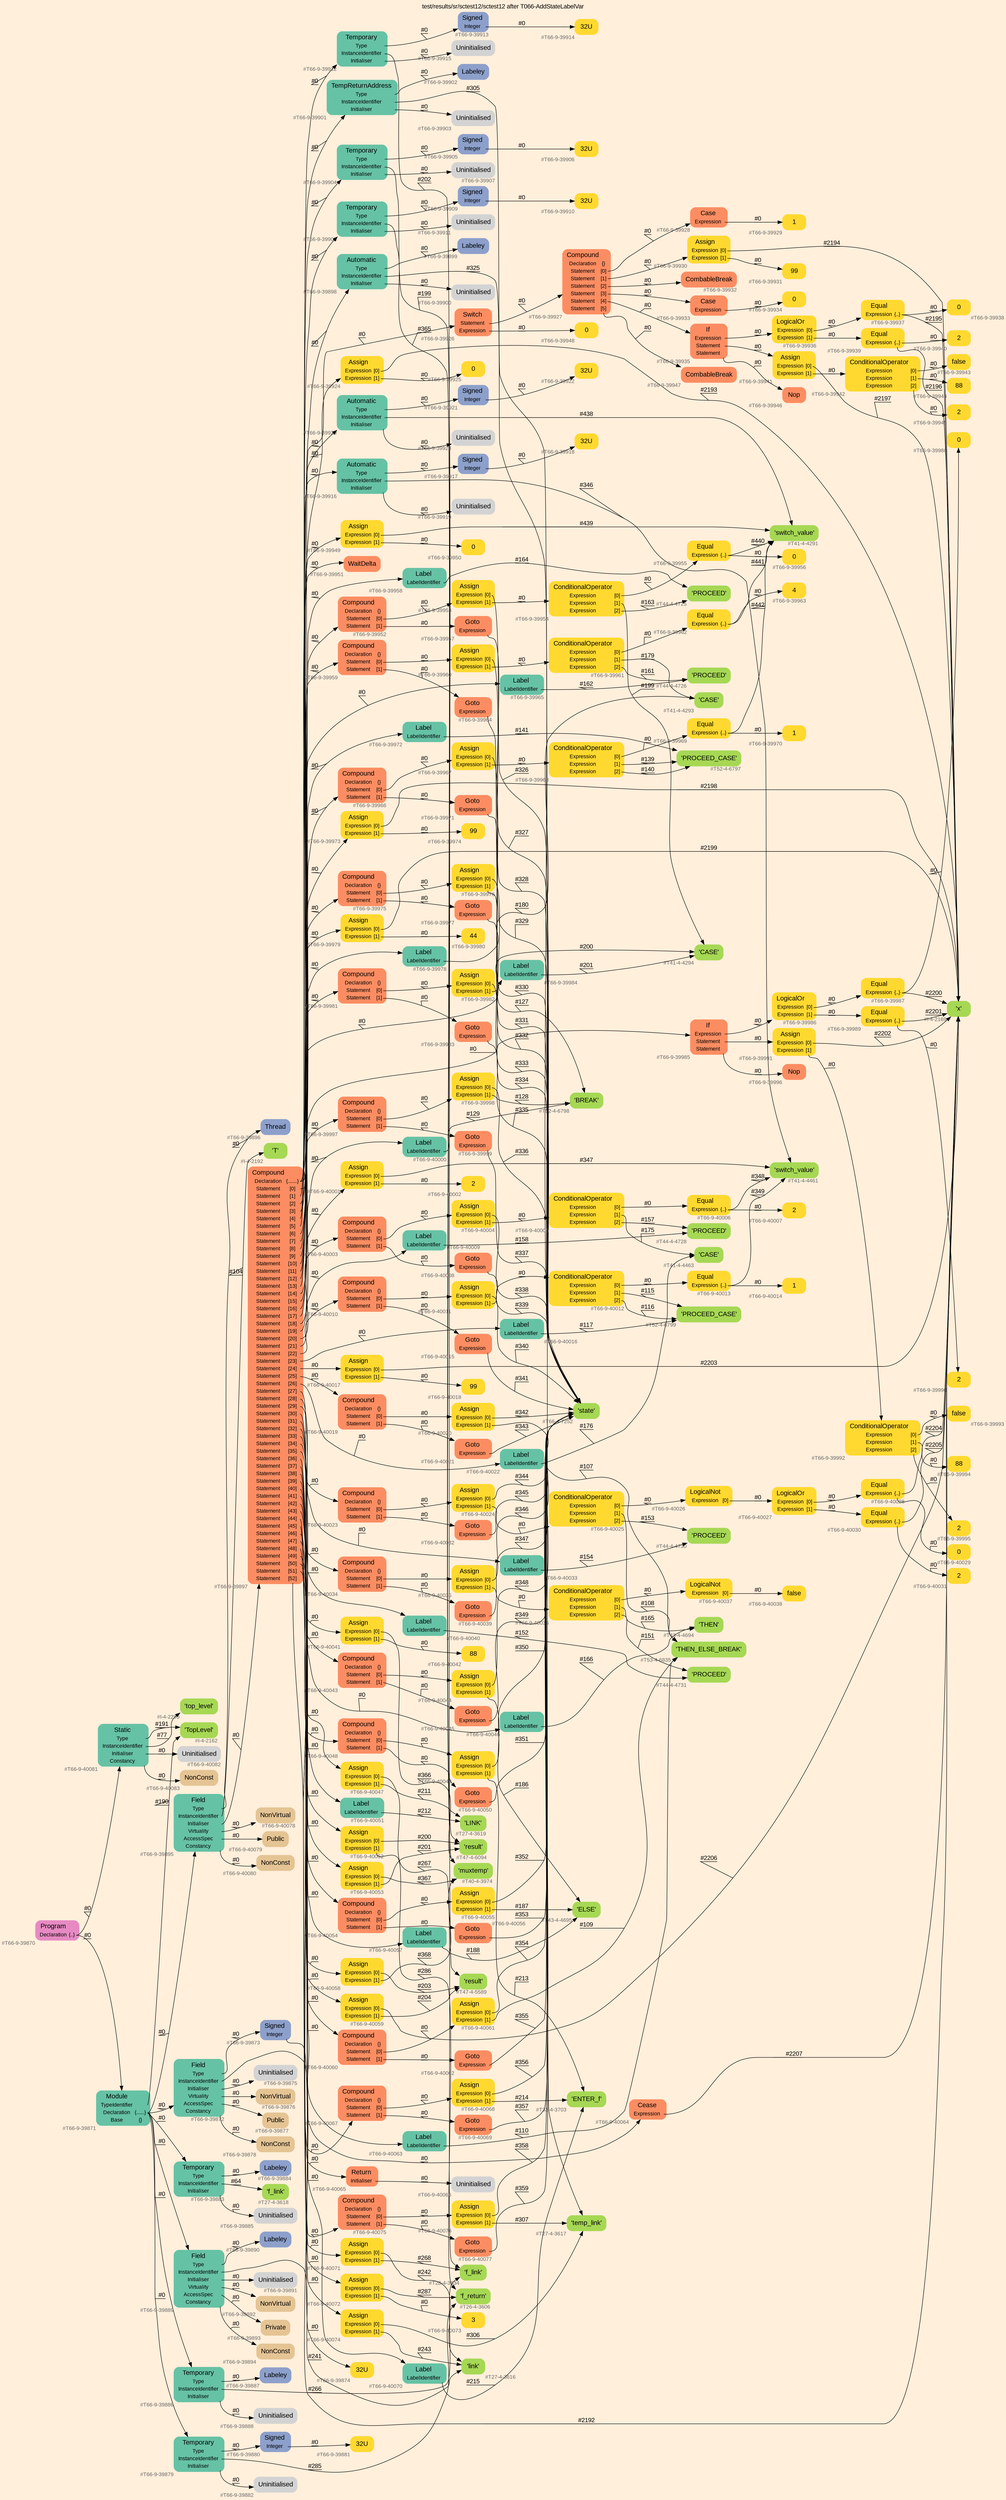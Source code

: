 digraph "test/results/sr/sctest12/sctest12 after T066-AddStateLabelVar" {
label = "test/results/sr/sctest12/sctest12 after T066-AddStateLabelVar"
labelloc = t
graph [
    rankdir = "LR"
    ranksep = 0.3
    bgcolor = antiquewhite1
    color = black
    fontcolor = black
    fontname = "Arial"
];
node [
    fontname = "Arial"
];
edge [
    fontname = "Arial"
];

// -------------------- node figure --------------------
// -------- block #T66-9-39870 ----------
"#T66-9-39870" [
    fillcolor = "/set28/4"
    xlabel = "#T66-9-39870"
    fontsize = "12"
    fontcolor = grey40
    shape = "plaintext"
    label = <<TABLE BORDER="0" CELLBORDER="0" CELLSPACING="0">
     <TR><TD><FONT COLOR="black" POINT-SIZE="15">Program</FONT></TD></TR>
     <TR><TD><FONT COLOR="black" POINT-SIZE="12">Declaration</FONT></TD><TD PORT="port0"><FONT COLOR="black" POINT-SIZE="12">{..}</FONT></TD></TR>
    </TABLE>>
    style = "rounded,filled"
];

// -------- block #T66-9-39871 ----------
"#T66-9-39871" [
    fillcolor = "/set28/1"
    xlabel = "#T66-9-39871"
    fontsize = "12"
    fontcolor = grey40
    shape = "plaintext"
    label = <<TABLE BORDER="0" CELLBORDER="0" CELLSPACING="0">
     <TR><TD><FONT COLOR="black" POINT-SIZE="15">Module</FONT></TD></TR>
     <TR><TD><FONT COLOR="black" POINT-SIZE="12">TypeIdentifier</FONT></TD><TD PORT="port0"></TD></TR>
     <TR><TD><FONT COLOR="black" POINT-SIZE="12">Declaration</FONT></TD><TD PORT="port1"><FONT COLOR="black" POINT-SIZE="12">{......}</FONT></TD></TR>
     <TR><TD><FONT COLOR="black" POINT-SIZE="12">Base</FONT></TD><TD PORT="port2"><FONT COLOR="black" POINT-SIZE="12">{}</FONT></TD></TR>
    </TABLE>>
    style = "rounded,filled"
];

// -------- block #I-4-2162 ----------
"#I-4-2162" [
    fillcolor = "/set28/5"
    xlabel = "#I-4-2162"
    fontsize = "12"
    fontcolor = grey40
    shape = "plaintext"
    label = <<TABLE BORDER="0" CELLBORDER="0" CELLSPACING="0">
     <TR><TD><FONT COLOR="black" POINT-SIZE="15">'TopLevel'</FONT></TD></TR>
    </TABLE>>
    style = "rounded,filled"
];

// -------- block #T66-9-39872 ----------
"#T66-9-39872" [
    fillcolor = "/set28/1"
    xlabel = "#T66-9-39872"
    fontsize = "12"
    fontcolor = grey40
    shape = "plaintext"
    label = <<TABLE BORDER="0" CELLBORDER="0" CELLSPACING="0">
     <TR><TD><FONT COLOR="black" POINT-SIZE="15">Field</FONT></TD></TR>
     <TR><TD><FONT COLOR="black" POINT-SIZE="12">Type</FONT></TD><TD PORT="port0"></TD></TR>
     <TR><TD><FONT COLOR="black" POINT-SIZE="12">InstanceIdentifier</FONT></TD><TD PORT="port1"></TD></TR>
     <TR><TD><FONT COLOR="black" POINT-SIZE="12">Initialiser</FONT></TD><TD PORT="port2"></TD></TR>
     <TR><TD><FONT COLOR="black" POINT-SIZE="12">Virtuality</FONT></TD><TD PORT="port3"></TD></TR>
     <TR><TD><FONT COLOR="black" POINT-SIZE="12">AccessSpec</FONT></TD><TD PORT="port4"></TD></TR>
     <TR><TD><FONT COLOR="black" POINT-SIZE="12">Constancy</FONT></TD><TD PORT="port5"></TD></TR>
    </TABLE>>
    style = "rounded,filled"
];

// -------- block #T66-9-39873 ----------
"#T66-9-39873" [
    fillcolor = "/set28/3"
    xlabel = "#T66-9-39873"
    fontsize = "12"
    fontcolor = grey40
    shape = "plaintext"
    label = <<TABLE BORDER="0" CELLBORDER="0" CELLSPACING="0">
     <TR><TD><FONT COLOR="black" POINT-SIZE="15">Signed</FONT></TD></TR>
     <TR><TD><FONT COLOR="black" POINT-SIZE="12">Integer</FONT></TD><TD PORT="port0"></TD></TR>
    </TABLE>>
    style = "rounded,filled"
];

// -------- block #T66-9-39874 ----------
"#T66-9-39874" [
    fillcolor = "/set28/6"
    xlabel = "#T66-9-39874"
    fontsize = "12"
    fontcolor = grey40
    shape = "plaintext"
    label = <<TABLE BORDER="0" CELLBORDER="0" CELLSPACING="0">
     <TR><TD><FONT COLOR="black" POINT-SIZE="15">32U</FONT></TD></TR>
    </TABLE>>
    style = "rounded,filled"
];

// -------- block #I-4-2169 ----------
"#I-4-2169" [
    fillcolor = "/set28/5"
    xlabel = "#I-4-2169"
    fontsize = "12"
    fontcolor = grey40
    shape = "plaintext"
    label = <<TABLE BORDER="0" CELLBORDER="0" CELLSPACING="0">
     <TR><TD><FONT COLOR="black" POINT-SIZE="15">'x'</FONT></TD></TR>
    </TABLE>>
    style = "rounded,filled"
];

// -------- block #T66-9-39875 ----------
"#T66-9-39875" [
    xlabel = "#T66-9-39875"
    fontsize = "12"
    fontcolor = grey40
    shape = "plaintext"
    label = <<TABLE BORDER="0" CELLBORDER="0" CELLSPACING="0">
     <TR><TD><FONT COLOR="black" POINT-SIZE="15">Uninitialised</FONT></TD></TR>
    </TABLE>>
    style = "rounded,filled"
];

// -------- block #T66-9-39876 ----------
"#T66-9-39876" [
    fillcolor = "/set28/7"
    xlabel = "#T66-9-39876"
    fontsize = "12"
    fontcolor = grey40
    shape = "plaintext"
    label = <<TABLE BORDER="0" CELLBORDER="0" CELLSPACING="0">
     <TR><TD><FONT COLOR="black" POINT-SIZE="15">NonVirtual</FONT></TD></TR>
    </TABLE>>
    style = "rounded,filled"
];

// -------- block #T66-9-39877 ----------
"#T66-9-39877" [
    fillcolor = "/set28/7"
    xlabel = "#T66-9-39877"
    fontsize = "12"
    fontcolor = grey40
    shape = "plaintext"
    label = <<TABLE BORDER="0" CELLBORDER="0" CELLSPACING="0">
     <TR><TD><FONT COLOR="black" POINT-SIZE="15">Public</FONT></TD></TR>
    </TABLE>>
    style = "rounded,filled"
];

// -------- block #T66-9-39878 ----------
"#T66-9-39878" [
    fillcolor = "/set28/7"
    xlabel = "#T66-9-39878"
    fontsize = "12"
    fontcolor = grey40
    shape = "plaintext"
    label = <<TABLE BORDER="0" CELLBORDER="0" CELLSPACING="0">
     <TR><TD><FONT COLOR="black" POINT-SIZE="15">NonConst</FONT></TD></TR>
    </TABLE>>
    style = "rounded,filled"
];

// -------- block #T66-9-39879 ----------
"#T66-9-39879" [
    fillcolor = "/set28/1"
    xlabel = "#T66-9-39879"
    fontsize = "12"
    fontcolor = grey40
    shape = "plaintext"
    label = <<TABLE BORDER="0" CELLBORDER="0" CELLSPACING="0">
     <TR><TD><FONT COLOR="black" POINT-SIZE="15">Temporary</FONT></TD></TR>
     <TR><TD><FONT COLOR="black" POINT-SIZE="12">Type</FONT></TD><TD PORT="port0"></TD></TR>
     <TR><TD><FONT COLOR="black" POINT-SIZE="12">InstanceIdentifier</FONT></TD><TD PORT="port1"></TD></TR>
     <TR><TD><FONT COLOR="black" POINT-SIZE="12">Initialiser</FONT></TD><TD PORT="port2"></TD></TR>
    </TABLE>>
    style = "rounded,filled"
];

// -------- block #T66-9-39880 ----------
"#T66-9-39880" [
    fillcolor = "/set28/3"
    xlabel = "#T66-9-39880"
    fontsize = "12"
    fontcolor = grey40
    shape = "plaintext"
    label = <<TABLE BORDER="0" CELLBORDER="0" CELLSPACING="0">
     <TR><TD><FONT COLOR="black" POINT-SIZE="15">Signed</FONT></TD></TR>
     <TR><TD><FONT COLOR="black" POINT-SIZE="12">Integer</FONT></TD><TD PORT="port0"></TD></TR>
    </TABLE>>
    style = "rounded,filled"
];

// -------- block #T66-9-39881 ----------
"#T66-9-39881" [
    fillcolor = "/set28/6"
    xlabel = "#T66-9-39881"
    fontsize = "12"
    fontcolor = grey40
    shape = "plaintext"
    label = <<TABLE BORDER="0" CELLBORDER="0" CELLSPACING="0">
     <TR><TD><FONT COLOR="black" POINT-SIZE="15">32U</FONT></TD></TR>
    </TABLE>>
    style = "rounded,filled"
];

// -------- block #T26-4-3606 ----------
"#T26-4-3606" [
    fillcolor = "/set28/5"
    xlabel = "#T26-4-3606"
    fontsize = "12"
    fontcolor = grey40
    shape = "plaintext"
    label = <<TABLE BORDER="0" CELLBORDER="0" CELLSPACING="0">
     <TR><TD><FONT COLOR="black" POINT-SIZE="15">'f_return'</FONT></TD></TR>
    </TABLE>>
    style = "rounded,filled"
];

// -------- block #T66-9-39882 ----------
"#T66-9-39882" [
    xlabel = "#T66-9-39882"
    fontsize = "12"
    fontcolor = grey40
    shape = "plaintext"
    label = <<TABLE BORDER="0" CELLBORDER="0" CELLSPACING="0">
     <TR><TD><FONT COLOR="black" POINT-SIZE="15">Uninitialised</FONT></TD></TR>
    </TABLE>>
    style = "rounded,filled"
];

// -------- block #T66-9-39883 ----------
"#T66-9-39883" [
    fillcolor = "/set28/1"
    xlabel = "#T66-9-39883"
    fontsize = "12"
    fontcolor = grey40
    shape = "plaintext"
    label = <<TABLE BORDER="0" CELLBORDER="0" CELLSPACING="0">
     <TR><TD><FONT COLOR="black" POINT-SIZE="15">Temporary</FONT></TD></TR>
     <TR><TD><FONT COLOR="black" POINT-SIZE="12">Type</FONT></TD><TD PORT="port0"></TD></TR>
     <TR><TD><FONT COLOR="black" POINT-SIZE="12">InstanceIdentifier</FONT></TD><TD PORT="port1"></TD></TR>
     <TR><TD><FONT COLOR="black" POINT-SIZE="12">Initialiser</FONT></TD><TD PORT="port2"></TD></TR>
    </TABLE>>
    style = "rounded,filled"
];

// -------- block #T66-9-39884 ----------
"#T66-9-39884" [
    fillcolor = "/set28/3"
    xlabel = "#T66-9-39884"
    fontsize = "12"
    fontcolor = grey40
    shape = "plaintext"
    label = <<TABLE BORDER="0" CELLBORDER="0" CELLSPACING="0">
     <TR><TD><FONT COLOR="black" POINT-SIZE="15">Labeley</FONT></TD></TR>
    </TABLE>>
    style = "rounded,filled"
];

// -------- block #T27-4-3618 ----------
"#T27-4-3618" [
    fillcolor = "/set28/5"
    xlabel = "#T27-4-3618"
    fontsize = "12"
    fontcolor = grey40
    shape = "plaintext"
    label = <<TABLE BORDER="0" CELLBORDER="0" CELLSPACING="0">
     <TR><TD><FONT COLOR="black" POINT-SIZE="15">'f_link'</FONT></TD></TR>
    </TABLE>>
    style = "rounded,filled"
];

// -------- block #T66-9-39885 ----------
"#T66-9-39885" [
    xlabel = "#T66-9-39885"
    fontsize = "12"
    fontcolor = grey40
    shape = "plaintext"
    label = <<TABLE BORDER="0" CELLBORDER="0" CELLSPACING="0">
     <TR><TD><FONT COLOR="black" POINT-SIZE="15">Uninitialised</FONT></TD></TR>
    </TABLE>>
    style = "rounded,filled"
];

// -------- block #T66-9-39886 ----------
"#T66-9-39886" [
    fillcolor = "/set28/1"
    xlabel = "#T66-9-39886"
    fontsize = "12"
    fontcolor = grey40
    shape = "plaintext"
    label = <<TABLE BORDER="0" CELLBORDER="0" CELLSPACING="0">
     <TR><TD><FONT COLOR="black" POINT-SIZE="15">Temporary</FONT></TD></TR>
     <TR><TD><FONT COLOR="black" POINT-SIZE="12">Type</FONT></TD><TD PORT="port0"></TD></TR>
     <TR><TD><FONT COLOR="black" POINT-SIZE="12">InstanceIdentifier</FONT></TD><TD PORT="port1"></TD></TR>
     <TR><TD><FONT COLOR="black" POINT-SIZE="12">Initialiser</FONT></TD><TD PORT="port2"></TD></TR>
    </TABLE>>
    style = "rounded,filled"
];

// -------- block #T66-9-39887 ----------
"#T66-9-39887" [
    fillcolor = "/set28/3"
    xlabel = "#T66-9-39887"
    fontsize = "12"
    fontcolor = grey40
    shape = "plaintext"
    label = <<TABLE BORDER="0" CELLBORDER="0" CELLSPACING="0">
     <TR><TD><FONT COLOR="black" POINT-SIZE="15">Labeley</FONT></TD></TR>
    </TABLE>>
    style = "rounded,filled"
];

// -------- block #T28-4-3634 ----------
"#T28-4-3634" [
    fillcolor = "/set28/5"
    xlabel = "#T28-4-3634"
    fontsize = "12"
    fontcolor = grey40
    shape = "plaintext"
    label = <<TABLE BORDER="0" CELLBORDER="0" CELLSPACING="0">
     <TR><TD><FONT COLOR="black" POINT-SIZE="15">'f_link'</FONT></TD></TR>
    </TABLE>>
    style = "rounded,filled"
];

// -------- block #T66-9-39888 ----------
"#T66-9-39888" [
    xlabel = "#T66-9-39888"
    fontsize = "12"
    fontcolor = grey40
    shape = "plaintext"
    label = <<TABLE BORDER="0" CELLBORDER="0" CELLSPACING="0">
     <TR><TD><FONT COLOR="black" POINT-SIZE="15">Uninitialised</FONT></TD></TR>
    </TABLE>>
    style = "rounded,filled"
];

// -------- block #T66-9-39889 ----------
"#T66-9-39889" [
    fillcolor = "/set28/1"
    xlabel = "#T66-9-39889"
    fontsize = "12"
    fontcolor = grey40
    shape = "plaintext"
    label = <<TABLE BORDER="0" CELLBORDER="0" CELLSPACING="0">
     <TR><TD><FONT COLOR="black" POINT-SIZE="15">Field</FONT></TD></TR>
     <TR><TD><FONT COLOR="black" POINT-SIZE="12">Type</FONT></TD><TD PORT="port0"></TD></TR>
     <TR><TD><FONT COLOR="black" POINT-SIZE="12">InstanceIdentifier</FONT></TD><TD PORT="port1"></TD></TR>
     <TR><TD><FONT COLOR="black" POINT-SIZE="12">Initialiser</FONT></TD><TD PORT="port2"></TD></TR>
     <TR><TD><FONT COLOR="black" POINT-SIZE="12">Virtuality</FONT></TD><TD PORT="port3"></TD></TR>
     <TR><TD><FONT COLOR="black" POINT-SIZE="12">AccessSpec</FONT></TD><TD PORT="port4"></TD></TR>
     <TR><TD><FONT COLOR="black" POINT-SIZE="12">Constancy</FONT></TD><TD PORT="port5"></TD></TR>
    </TABLE>>
    style = "rounded,filled"
];

// -------- block #T66-9-39890 ----------
"#T66-9-39890" [
    fillcolor = "/set28/3"
    xlabel = "#T66-9-39890"
    fontsize = "12"
    fontcolor = grey40
    shape = "plaintext"
    label = <<TABLE BORDER="0" CELLBORDER="0" CELLSPACING="0">
     <TR><TD><FONT COLOR="black" POINT-SIZE="15">Labeley</FONT></TD></TR>
    </TABLE>>
    style = "rounded,filled"
];

// -------- block #T27-4-3616 ----------
"#T27-4-3616" [
    fillcolor = "/set28/5"
    xlabel = "#T27-4-3616"
    fontsize = "12"
    fontcolor = grey40
    shape = "plaintext"
    label = <<TABLE BORDER="0" CELLBORDER="0" CELLSPACING="0">
     <TR><TD><FONT COLOR="black" POINT-SIZE="15">'link'</FONT></TD></TR>
    </TABLE>>
    style = "rounded,filled"
];

// -------- block #T66-9-39891 ----------
"#T66-9-39891" [
    xlabel = "#T66-9-39891"
    fontsize = "12"
    fontcolor = grey40
    shape = "plaintext"
    label = <<TABLE BORDER="0" CELLBORDER="0" CELLSPACING="0">
     <TR><TD><FONT COLOR="black" POINT-SIZE="15">Uninitialised</FONT></TD></TR>
    </TABLE>>
    style = "rounded,filled"
];

// -------- block #T66-9-39892 ----------
"#T66-9-39892" [
    fillcolor = "/set28/7"
    xlabel = "#T66-9-39892"
    fontsize = "12"
    fontcolor = grey40
    shape = "plaintext"
    label = <<TABLE BORDER="0" CELLBORDER="0" CELLSPACING="0">
     <TR><TD><FONT COLOR="black" POINT-SIZE="15">NonVirtual</FONT></TD></TR>
    </TABLE>>
    style = "rounded,filled"
];

// -------- block #T66-9-39893 ----------
"#T66-9-39893" [
    fillcolor = "/set28/7"
    xlabel = "#T66-9-39893"
    fontsize = "12"
    fontcolor = grey40
    shape = "plaintext"
    label = <<TABLE BORDER="0" CELLBORDER="0" CELLSPACING="0">
     <TR><TD><FONT COLOR="black" POINT-SIZE="15">Private</FONT></TD></TR>
    </TABLE>>
    style = "rounded,filled"
];

// -------- block #T66-9-39894 ----------
"#T66-9-39894" [
    fillcolor = "/set28/7"
    xlabel = "#T66-9-39894"
    fontsize = "12"
    fontcolor = grey40
    shape = "plaintext"
    label = <<TABLE BORDER="0" CELLBORDER="0" CELLSPACING="0">
     <TR><TD><FONT COLOR="black" POINT-SIZE="15">NonConst</FONT></TD></TR>
    </TABLE>>
    style = "rounded,filled"
];

// -------- block #T66-9-39895 ----------
"#T66-9-39895" [
    fillcolor = "/set28/1"
    xlabel = "#T66-9-39895"
    fontsize = "12"
    fontcolor = grey40
    shape = "plaintext"
    label = <<TABLE BORDER="0" CELLBORDER="0" CELLSPACING="0">
     <TR><TD><FONT COLOR="black" POINT-SIZE="15">Field</FONT></TD></TR>
     <TR><TD><FONT COLOR="black" POINT-SIZE="12">Type</FONT></TD><TD PORT="port0"></TD></TR>
     <TR><TD><FONT COLOR="black" POINT-SIZE="12">InstanceIdentifier</FONT></TD><TD PORT="port1"></TD></TR>
     <TR><TD><FONT COLOR="black" POINT-SIZE="12">Initialiser</FONT></TD><TD PORT="port2"></TD></TR>
     <TR><TD><FONT COLOR="black" POINT-SIZE="12">Virtuality</FONT></TD><TD PORT="port3"></TD></TR>
     <TR><TD><FONT COLOR="black" POINT-SIZE="12">AccessSpec</FONT></TD><TD PORT="port4"></TD></TR>
     <TR><TD><FONT COLOR="black" POINT-SIZE="12">Constancy</FONT></TD><TD PORT="port5"></TD></TR>
    </TABLE>>
    style = "rounded,filled"
];

// -------- block #T66-9-39896 ----------
"#T66-9-39896" [
    fillcolor = "/set28/3"
    xlabel = "#T66-9-39896"
    fontsize = "12"
    fontcolor = grey40
    shape = "plaintext"
    label = <<TABLE BORDER="0" CELLBORDER="0" CELLSPACING="0">
     <TR><TD><FONT COLOR="black" POINT-SIZE="15">Thread</FONT></TD></TR>
    </TABLE>>
    style = "rounded,filled"
];

// -------- block #I-4-2192 ----------
"#I-4-2192" [
    fillcolor = "/set28/5"
    xlabel = "#I-4-2192"
    fontsize = "12"
    fontcolor = grey40
    shape = "plaintext"
    label = <<TABLE BORDER="0" CELLBORDER="0" CELLSPACING="0">
     <TR><TD><FONT COLOR="black" POINT-SIZE="15">'T'</FONT></TD></TR>
    </TABLE>>
    style = "rounded,filled"
];

// -------- block #T66-9-39897 ----------
"#T66-9-39897" [
    fillcolor = "/set28/2"
    xlabel = "#T66-9-39897"
    fontsize = "12"
    fontcolor = grey40
    shape = "plaintext"
    label = <<TABLE BORDER="0" CELLBORDER="0" CELLSPACING="0">
     <TR><TD><FONT COLOR="black" POINT-SIZE="15">Compound</FONT></TD></TR>
     <TR><TD><FONT COLOR="black" POINT-SIZE="12">Declaration</FONT></TD><TD PORT="port0"><FONT COLOR="black" POINT-SIZE="12">{.......}</FONT></TD></TR>
     <TR><TD><FONT COLOR="black" POINT-SIZE="12">Statement</FONT></TD><TD PORT="port1"><FONT COLOR="black" POINT-SIZE="12">[0]</FONT></TD></TR>
     <TR><TD><FONT COLOR="black" POINT-SIZE="12">Statement</FONT></TD><TD PORT="port2"><FONT COLOR="black" POINT-SIZE="12">[1]</FONT></TD></TR>
     <TR><TD><FONT COLOR="black" POINT-SIZE="12">Statement</FONT></TD><TD PORT="port3"><FONT COLOR="black" POINT-SIZE="12">[2]</FONT></TD></TR>
     <TR><TD><FONT COLOR="black" POINT-SIZE="12">Statement</FONT></TD><TD PORT="port4"><FONT COLOR="black" POINT-SIZE="12">[3]</FONT></TD></TR>
     <TR><TD><FONT COLOR="black" POINT-SIZE="12">Statement</FONT></TD><TD PORT="port5"><FONT COLOR="black" POINT-SIZE="12">[4]</FONT></TD></TR>
     <TR><TD><FONT COLOR="black" POINT-SIZE="12">Statement</FONT></TD><TD PORT="port6"><FONT COLOR="black" POINT-SIZE="12">[5]</FONT></TD></TR>
     <TR><TD><FONT COLOR="black" POINT-SIZE="12">Statement</FONT></TD><TD PORT="port7"><FONT COLOR="black" POINT-SIZE="12">[6]</FONT></TD></TR>
     <TR><TD><FONT COLOR="black" POINT-SIZE="12">Statement</FONT></TD><TD PORT="port8"><FONT COLOR="black" POINT-SIZE="12">[7]</FONT></TD></TR>
     <TR><TD><FONT COLOR="black" POINT-SIZE="12">Statement</FONT></TD><TD PORT="port9"><FONT COLOR="black" POINT-SIZE="12">[8]</FONT></TD></TR>
     <TR><TD><FONT COLOR="black" POINT-SIZE="12">Statement</FONT></TD><TD PORT="port10"><FONT COLOR="black" POINT-SIZE="12">[9]</FONT></TD></TR>
     <TR><TD><FONT COLOR="black" POINT-SIZE="12">Statement</FONT></TD><TD PORT="port11"><FONT COLOR="black" POINT-SIZE="12">[10]</FONT></TD></TR>
     <TR><TD><FONT COLOR="black" POINT-SIZE="12">Statement</FONT></TD><TD PORT="port12"><FONT COLOR="black" POINT-SIZE="12">[11]</FONT></TD></TR>
     <TR><TD><FONT COLOR="black" POINT-SIZE="12">Statement</FONT></TD><TD PORT="port13"><FONT COLOR="black" POINT-SIZE="12">[12]</FONT></TD></TR>
     <TR><TD><FONT COLOR="black" POINT-SIZE="12">Statement</FONT></TD><TD PORT="port14"><FONT COLOR="black" POINT-SIZE="12">[13]</FONT></TD></TR>
     <TR><TD><FONT COLOR="black" POINT-SIZE="12">Statement</FONT></TD><TD PORT="port15"><FONT COLOR="black" POINT-SIZE="12">[14]</FONT></TD></TR>
     <TR><TD><FONT COLOR="black" POINT-SIZE="12">Statement</FONT></TD><TD PORT="port16"><FONT COLOR="black" POINT-SIZE="12">[15]</FONT></TD></TR>
     <TR><TD><FONT COLOR="black" POINT-SIZE="12">Statement</FONT></TD><TD PORT="port17"><FONT COLOR="black" POINT-SIZE="12">[16]</FONT></TD></TR>
     <TR><TD><FONT COLOR="black" POINT-SIZE="12">Statement</FONT></TD><TD PORT="port18"><FONT COLOR="black" POINT-SIZE="12">[17]</FONT></TD></TR>
     <TR><TD><FONT COLOR="black" POINT-SIZE="12">Statement</FONT></TD><TD PORT="port19"><FONT COLOR="black" POINT-SIZE="12">[18]</FONT></TD></TR>
     <TR><TD><FONT COLOR="black" POINT-SIZE="12">Statement</FONT></TD><TD PORT="port20"><FONT COLOR="black" POINT-SIZE="12">[19]</FONT></TD></TR>
     <TR><TD><FONT COLOR="black" POINT-SIZE="12">Statement</FONT></TD><TD PORT="port21"><FONT COLOR="black" POINT-SIZE="12">[20]</FONT></TD></TR>
     <TR><TD><FONT COLOR="black" POINT-SIZE="12">Statement</FONT></TD><TD PORT="port22"><FONT COLOR="black" POINT-SIZE="12">[21]</FONT></TD></TR>
     <TR><TD><FONT COLOR="black" POINT-SIZE="12">Statement</FONT></TD><TD PORT="port23"><FONT COLOR="black" POINT-SIZE="12">[22]</FONT></TD></TR>
     <TR><TD><FONT COLOR="black" POINT-SIZE="12">Statement</FONT></TD><TD PORT="port24"><FONT COLOR="black" POINT-SIZE="12">[23]</FONT></TD></TR>
     <TR><TD><FONT COLOR="black" POINT-SIZE="12">Statement</FONT></TD><TD PORT="port25"><FONT COLOR="black" POINT-SIZE="12">[24]</FONT></TD></TR>
     <TR><TD><FONT COLOR="black" POINT-SIZE="12">Statement</FONT></TD><TD PORT="port26"><FONT COLOR="black" POINT-SIZE="12">[25]</FONT></TD></TR>
     <TR><TD><FONT COLOR="black" POINT-SIZE="12">Statement</FONT></TD><TD PORT="port27"><FONT COLOR="black" POINT-SIZE="12">[26]</FONT></TD></TR>
     <TR><TD><FONT COLOR="black" POINT-SIZE="12">Statement</FONT></TD><TD PORT="port28"><FONT COLOR="black" POINT-SIZE="12">[27]</FONT></TD></TR>
     <TR><TD><FONT COLOR="black" POINT-SIZE="12">Statement</FONT></TD><TD PORT="port29"><FONT COLOR="black" POINT-SIZE="12">[28]</FONT></TD></TR>
     <TR><TD><FONT COLOR="black" POINT-SIZE="12">Statement</FONT></TD><TD PORT="port30"><FONT COLOR="black" POINT-SIZE="12">[29]</FONT></TD></TR>
     <TR><TD><FONT COLOR="black" POINT-SIZE="12">Statement</FONT></TD><TD PORT="port31"><FONT COLOR="black" POINT-SIZE="12">[30]</FONT></TD></TR>
     <TR><TD><FONT COLOR="black" POINT-SIZE="12">Statement</FONT></TD><TD PORT="port32"><FONT COLOR="black" POINT-SIZE="12">[31]</FONT></TD></TR>
     <TR><TD><FONT COLOR="black" POINT-SIZE="12">Statement</FONT></TD><TD PORT="port33"><FONT COLOR="black" POINT-SIZE="12">[32]</FONT></TD></TR>
     <TR><TD><FONT COLOR="black" POINT-SIZE="12">Statement</FONT></TD><TD PORT="port34"><FONT COLOR="black" POINT-SIZE="12">[33]</FONT></TD></TR>
     <TR><TD><FONT COLOR="black" POINT-SIZE="12">Statement</FONT></TD><TD PORT="port35"><FONT COLOR="black" POINT-SIZE="12">[34]</FONT></TD></TR>
     <TR><TD><FONT COLOR="black" POINT-SIZE="12">Statement</FONT></TD><TD PORT="port36"><FONT COLOR="black" POINT-SIZE="12">[35]</FONT></TD></TR>
     <TR><TD><FONT COLOR="black" POINT-SIZE="12">Statement</FONT></TD><TD PORT="port37"><FONT COLOR="black" POINT-SIZE="12">[36]</FONT></TD></TR>
     <TR><TD><FONT COLOR="black" POINT-SIZE="12">Statement</FONT></TD><TD PORT="port38"><FONT COLOR="black" POINT-SIZE="12">[37]</FONT></TD></TR>
     <TR><TD><FONT COLOR="black" POINT-SIZE="12">Statement</FONT></TD><TD PORT="port39"><FONT COLOR="black" POINT-SIZE="12">[38]</FONT></TD></TR>
     <TR><TD><FONT COLOR="black" POINT-SIZE="12">Statement</FONT></TD><TD PORT="port40"><FONT COLOR="black" POINT-SIZE="12">[39]</FONT></TD></TR>
     <TR><TD><FONT COLOR="black" POINT-SIZE="12">Statement</FONT></TD><TD PORT="port41"><FONT COLOR="black" POINT-SIZE="12">[40]</FONT></TD></TR>
     <TR><TD><FONT COLOR="black" POINT-SIZE="12">Statement</FONT></TD><TD PORT="port42"><FONT COLOR="black" POINT-SIZE="12">[41]</FONT></TD></TR>
     <TR><TD><FONT COLOR="black" POINT-SIZE="12">Statement</FONT></TD><TD PORT="port43"><FONT COLOR="black" POINT-SIZE="12">[42]</FONT></TD></TR>
     <TR><TD><FONT COLOR="black" POINT-SIZE="12">Statement</FONT></TD><TD PORT="port44"><FONT COLOR="black" POINT-SIZE="12">[43]</FONT></TD></TR>
     <TR><TD><FONT COLOR="black" POINT-SIZE="12">Statement</FONT></TD><TD PORT="port45"><FONT COLOR="black" POINT-SIZE="12">[44]</FONT></TD></TR>
     <TR><TD><FONT COLOR="black" POINT-SIZE="12">Statement</FONT></TD><TD PORT="port46"><FONT COLOR="black" POINT-SIZE="12">[45]</FONT></TD></TR>
     <TR><TD><FONT COLOR="black" POINT-SIZE="12">Statement</FONT></TD><TD PORT="port47"><FONT COLOR="black" POINT-SIZE="12">[46]</FONT></TD></TR>
     <TR><TD><FONT COLOR="black" POINT-SIZE="12">Statement</FONT></TD><TD PORT="port48"><FONT COLOR="black" POINT-SIZE="12">[47]</FONT></TD></TR>
     <TR><TD><FONT COLOR="black" POINT-SIZE="12">Statement</FONT></TD><TD PORT="port49"><FONT COLOR="black" POINT-SIZE="12">[48]</FONT></TD></TR>
     <TR><TD><FONT COLOR="black" POINT-SIZE="12">Statement</FONT></TD><TD PORT="port50"><FONT COLOR="black" POINT-SIZE="12">[49]</FONT></TD></TR>
     <TR><TD><FONT COLOR="black" POINT-SIZE="12">Statement</FONT></TD><TD PORT="port51"><FONT COLOR="black" POINT-SIZE="12">[50]</FONT></TD></TR>
     <TR><TD><FONT COLOR="black" POINT-SIZE="12">Statement</FONT></TD><TD PORT="port52"><FONT COLOR="black" POINT-SIZE="12">[51]</FONT></TD></TR>
     <TR><TD><FONT COLOR="black" POINT-SIZE="12">Statement</FONT></TD><TD PORT="port53"><FONT COLOR="black" POINT-SIZE="12">[52]</FONT></TD></TR>
    </TABLE>>
    style = "rounded,filled"
];

// -------- block #T66-9-39898 ----------
"#T66-9-39898" [
    fillcolor = "/set28/1"
    xlabel = "#T66-9-39898"
    fontsize = "12"
    fontcolor = grey40
    shape = "plaintext"
    label = <<TABLE BORDER="0" CELLBORDER="0" CELLSPACING="0">
     <TR><TD><FONT COLOR="black" POINT-SIZE="15">Automatic</FONT></TD></TR>
     <TR><TD><FONT COLOR="black" POINT-SIZE="12">Type</FONT></TD><TD PORT="port0"></TD></TR>
     <TR><TD><FONT COLOR="black" POINT-SIZE="12">InstanceIdentifier</FONT></TD><TD PORT="port1"></TD></TR>
     <TR><TD><FONT COLOR="black" POINT-SIZE="12">Initialiser</FONT></TD><TD PORT="port2"></TD></TR>
    </TABLE>>
    style = "rounded,filled"
];

// -------- block #T66-9-39899 ----------
"#T66-9-39899" [
    fillcolor = "/set28/3"
    xlabel = "#T66-9-39899"
    fontsize = "12"
    fontcolor = grey40
    shape = "plaintext"
    label = <<TABLE BORDER="0" CELLBORDER="0" CELLSPACING="0">
     <TR><TD><FONT COLOR="black" POINT-SIZE="15">Labeley</FONT></TD></TR>
    </TABLE>>
    style = "rounded,filled"
];

// -------- block #T66-4-7252 ----------
"#T66-4-7252" [
    fillcolor = "/set28/5"
    xlabel = "#T66-4-7252"
    fontsize = "12"
    fontcolor = grey40
    shape = "plaintext"
    label = <<TABLE BORDER="0" CELLBORDER="0" CELLSPACING="0">
     <TR><TD><FONT COLOR="black" POINT-SIZE="15">'state'</FONT></TD></TR>
    </TABLE>>
    style = "rounded,filled"
];

// -------- block #T66-9-39900 ----------
"#T66-9-39900" [
    xlabel = "#T66-9-39900"
    fontsize = "12"
    fontcolor = grey40
    shape = "plaintext"
    label = <<TABLE BORDER="0" CELLBORDER="0" CELLSPACING="0">
     <TR><TD><FONT COLOR="black" POINT-SIZE="15">Uninitialised</FONT></TD></TR>
    </TABLE>>
    style = "rounded,filled"
];

// -------- block #T66-9-39901 ----------
"#T66-9-39901" [
    fillcolor = "/set28/1"
    xlabel = "#T66-9-39901"
    fontsize = "12"
    fontcolor = grey40
    shape = "plaintext"
    label = <<TABLE BORDER="0" CELLBORDER="0" CELLSPACING="0">
     <TR><TD><FONT COLOR="black" POINT-SIZE="15">TempReturnAddress</FONT></TD></TR>
     <TR><TD><FONT COLOR="black" POINT-SIZE="12">Type</FONT></TD><TD PORT="port0"></TD></TR>
     <TR><TD><FONT COLOR="black" POINT-SIZE="12">InstanceIdentifier</FONT></TD><TD PORT="port1"></TD></TR>
     <TR><TD><FONT COLOR="black" POINT-SIZE="12">Initialiser</FONT></TD><TD PORT="port2"></TD></TR>
    </TABLE>>
    style = "rounded,filled"
];

// -------- block #T66-9-39902 ----------
"#T66-9-39902" [
    fillcolor = "/set28/3"
    xlabel = "#T66-9-39902"
    fontsize = "12"
    fontcolor = grey40
    shape = "plaintext"
    label = <<TABLE BORDER="0" CELLBORDER="0" CELLSPACING="0">
     <TR><TD><FONT COLOR="black" POINT-SIZE="15">Labeley</FONT></TD></TR>
    </TABLE>>
    style = "rounded,filled"
];

// -------- block #T27-4-3617 ----------
"#T27-4-3617" [
    fillcolor = "/set28/5"
    xlabel = "#T27-4-3617"
    fontsize = "12"
    fontcolor = grey40
    shape = "plaintext"
    label = <<TABLE BORDER="0" CELLBORDER="0" CELLSPACING="0">
     <TR><TD><FONT COLOR="black" POINT-SIZE="15">'temp_link'</FONT></TD></TR>
    </TABLE>>
    style = "rounded,filled"
];

// -------- block #T66-9-39903 ----------
"#T66-9-39903" [
    xlabel = "#T66-9-39903"
    fontsize = "12"
    fontcolor = grey40
    shape = "plaintext"
    label = <<TABLE BORDER="0" CELLBORDER="0" CELLSPACING="0">
     <TR><TD><FONT COLOR="black" POINT-SIZE="15">Uninitialised</FONT></TD></TR>
    </TABLE>>
    style = "rounded,filled"
];

// -------- block #T66-9-39904 ----------
"#T66-9-39904" [
    fillcolor = "/set28/1"
    xlabel = "#T66-9-39904"
    fontsize = "12"
    fontcolor = grey40
    shape = "plaintext"
    label = <<TABLE BORDER="0" CELLBORDER="0" CELLSPACING="0">
     <TR><TD><FONT COLOR="black" POINT-SIZE="15">Temporary</FONT></TD></TR>
     <TR><TD><FONT COLOR="black" POINT-SIZE="12">Type</FONT></TD><TD PORT="port0"></TD></TR>
     <TR><TD><FONT COLOR="black" POINT-SIZE="12">InstanceIdentifier</FONT></TD><TD PORT="port1"></TD></TR>
     <TR><TD><FONT COLOR="black" POINT-SIZE="12">Initialiser</FONT></TD><TD PORT="port2"></TD></TR>
    </TABLE>>
    style = "rounded,filled"
];

// -------- block #T66-9-39905 ----------
"#T66-9-39905" [
    fillcolor = "/set28/3"
    xlabel = "#T66-9-39905"
    fontsize = "12"
    fontcolor = grey40
    shape = "plaintext"
    label = <<TABLE BORDER="0" CELLBORDER="0" CELLSPACING="0">
     <TR><TD><FONT COLOR="black" POINT-SIZE="15">Signed</FONT></TD></TR>
     <TR><TD><FONT COLOR="black" POINT-SIZE="12">Integer</FONT></TD><TD PORT="port0"></TD></TR>
    </TABLE>>
    style = "rounded,filled"
];

// -------- block #T66-9-39906 ----------
"#T66-9-39906" [
    fillcolor = "/set28/6"
    xlabel = "#T66-9-39906"
    fontsize = "12"
    fontcolor = grey40
    shape = "plaintext"
    label = <<TABLE BORDER="0" CELLBORDER="0" CELLSPACING="0">
     <TR><TD><FONT COLOR="black" POINT-SIZE="15">32U</FONT></TD></TR>
    </TABLE>>
    style = "rounded,filled"
];

// -------- block #T47-4-6094 ----------
"#T47-4-6094" [
    fillcolor = "/set28/5"
    xlabel = "#T47-4-6094"
    fontsize = "12"
    fontcolor = grey40
    shape = "plaintext"
    label = <<TABLE BORDER="0" CELLBORDER="0" CELLSPACING="0">
     <TR><TD><FONT COLOR="black" POINT-SIZE="15">'result'</FONT></TD></TR>
    </TABLE>>
    style = "rounded,filled"
];

// -------- block #T66-9-39907 ----------
"#T66-9-39907" [
    xlabel = "#T66-9-39907"
    fontsize = "12"
    fontcolor = grey40
    shape = "plaintext"
    label = <<TABLE BORDER="0" CELLBORDER="0" CELLSPACING="0">
     <TR><TD><FONT COLOR="black" POINT-SIZE="15">Uninitialised</FONT></TD></TR>
    </TABLE>>
    style = "rounded,filled"
];

// -------- block #T66-9-39908 ----------
"#T66-9-39908" [
    fillcolor = "/set28/1"
    xlabel = "#T66-9-39908"
    fontsize = "12"
    fontcolor = grey40
    shape = "plaintext"
    label = <<TABLE BORDER="0" CELLBORDER="0" CELLSPACING="0">
     <TR><TD><FONT COLOR="black" POINT-SIZE="15">Temporary</FONT></TD></TR>
     <TR><TD><FONT COLOR="black" POINT-SIZE="12">Type</FONT></TD><TD PORT="port0"></TD></TR>
     <TR><TD><FONT COLOR="black" POINT-SIZE="12">InstanceIdentifier</FONT></TD><TD PORT="port1"></TD></TR>
     <TR><TD><FONT COLOR="black" POINT-SIZE="12">Initialiser</FONT></TD><TD PORT="port2"></TD></TR>
    </TABLE>>
    style = "rounded,filled"
];

// -------- block #T66-9-39909 ----------
"#T66-9-39909" [
    fillcolor = "/set28/3"
    xlabel = "#T66-9-39909"
    fontsize = "12"
    fontcolor = grey40
    shape = "plaintext"
    label = <<TABLE BORDER="0" CELLBORDER="0" CELLSPACING="0">
     <TR><TD><FONT COLOR="black" POINT-SIZE="15">Signed</FONT></TD></TR>
     <TR><TD><FONT COLOR="black" POINT-SIZE="12">Integer</FONT></TD><TD PORT="port0"></TD></TR>
    </TABLE>>
    style = "rounded,filled"
];

// -------- block #T66-9-39910 ----------
"#T66-9-39910" [
    fillcolor = "/set28/6"
    xlabel = "#T66-9-39910"
    fontsize = "12"
    fontcolor = grey40
    shape = "plaintext"
    label = <<TABLE BORDER="0" CELLBORDER="0" CELLSPACING="0">
     <TR><TD><FONT COLOR="black" POINT-SIZE="15">32U</FONT></TD></TR>
    </TABLE>>
    style = "rounded,filled"
];

// -------- block #T40-4-3974 ----------
"#T40-4-3974" [
    fillcolor = "/set28/5"
    xlabel = "#T40-4-3974"
    fontsize = "12"
    fontcolor = grey40
    shape = "plaintext"
    label = <<TABLE BORDER="0" CELLBORDER="0" CELLSPACING="0">
     <TR><TD><FONT COLOR="black" POINT-SIZE="15">'muxtemp'</FONT></TD></TR>
    </TABLE>>
    style = "rounded,filled"
];

// -------- block #T66-9-39911 ----------
"#T66-9-39911" [
    xlabel = "#T66-9-39911"
    fontsize = "12"
    fontcolor = grey40
    shape = "plaintext"
    label = <<TABLE BORDER="0" CELLBORDER="0" CELLSPACING="0">
     <TR><TD><FONT COLOR="black" POINT-SIZE="15">Uninitialised</FONT></TD></TR>
    </TABLE>>
    style = "rounded,filled"
];

// -------- block #T66-9-39912 ----------
"#T66-9-39912" [
    fillcolor = "/set28/1"
    xlabel = "#T66-9-39912"
    fontsize = "12"
    fontcolor = grey40
    shape = "plaintext"
    label = <<TABLE BORDER="0" CELLBORDER="0" CELLSPACING="0">
     <TR><TD><FONT COLOR="black" POINT-SIZE="15">Temporary</FONT></TD></TR>
     <TR><TD><FONT COLOR="black" POINT-SIZE="12">Type</FONT></TD><TD PORT="port0"></TD></TR>
     <TR><TD><FONT COLOR="black" POINT-SIZE="12">InstanceIdentifier</FONT></TD><TD PORT="port1"></TD></TR>
     <TR><TD><FONT COLOR="black" POINT-SIZE="12">Initialiser</FONT></TD><TD PORT="port2"></TD></TR>
    </TABLE>>
    style = "rounded,filled"
];

// -------- block #T66-9-39913 ----------
"#T66-9-39913" [
    fillcolor = "/set28/3"
    xlabel = "#T66-9-39913"
    fontsize = "12"
    fontcolor = grey40
    shape = "plaintext"
    label = <<TABLE BORDER="0" CELLBORDER="0" CELLSPACING="0">
     <TR><TD><FONT COLOR="black" POINT-SIZE="15">Signed</FONT></TD></TR>
     <TR><TD><FONT COLOR="black" POINT-SIZE="12">Integer</FONT></TD><TD PORT="port0"></TD></TR>
    </TABLE>>
    style = "rounded,filled"
];

// -------- block #T66-9-39914 ----------
"#T66-9-39914" [
    fillcolor = "/set28/6"
    xlabel = "#T66-9-39914"
    fontsize = "12"
    fontcolor = grey40
    shape = "plaintext"
    label = <<TABLE BORDER="0" CELLBORDER="0" CELLSPACING="0">
     <TR><TD><FONT COLOR="black" POINT-SIZE="15">32U</FONT></TD></TR>
    </TABLE>>
    style = "rounded,filled"
];

// -------- block #T47-4-5589 ----------
"#T47-4-5589" [
    fillcolor = "/set28/5"
    xlabel = "#T47-4-5589"
    fontsize = "12"
    fontcolor = grey40
    shape = "plaintext"
    label = <<TABLE BORDER="0" CELLBORDER="0" CELLSPACING="0">
     <TR><TD><FONT COLOR="black" POINT-SIZE="15">'result'</FONT></TD></TR>
    </TABLE>>
    style = "rounded,filled"
];

// -------- block #T66-9-39915 ----------
"#T66-9-39915" [
    xlabel = "#T66-9-39915"
    fontsize = "12"
    fontcolor = grey40
    shape = "plaintext"
    label = <<TABLE BORDER="0" CELLBORDER="0" CELLSPACING="0">
     <TR><TD><FONT COLOR="black" POINT-SIZE="15">Uninitialised</FONT></TD></TR>
    </TABLE>>
    style = "rounded,filled"
];

// -------- block #T66-9-39916 ----------
"#T66-9-39916" [
    fillcolor = "/set28/1"
    xlabel = "#T66-9-39916"
    fontsize = "12"
    fontcolor = grey40
    shape = "plaintext"
    label = <<TABLE BORDER="0" CELLBORDER="0" CELLSPACING="0">
     <TR><TD><FONT COLOR="black" POINT-SIZE="15">Automatic</FONT></TD></TR>
     <TR><TD><FONT COLOR="black" POINT-SIZE="12">Type</FONT></TD><TD PORT="port0"></TD></TR>
     <TR><TD><FONT COLOR="black" POINT-SIZE="12">InstanceIdentifier</FONT></TD><TD PORT="port1"></TD></TR>
     <TR><TD><FONT COLOR="black" POINT-SIZE="12">Initialiser</FONT></TD><TD PORT="port2"></TD></TR>
    </TABLE>>
    style = "rounded,filled"
];

// -------- block #T66-9-39917 ----------
"#T66-9-39917" [
    fillcolor = "/set28/3"
    xlabel = "#T66-9-39917"
    fontsize = "12"
    fontcolor = grey40
    shape = "plaintext"
    label = <<TABLE BORDER="0" CELLBORDER="0" CELLSPACING="0">
     <TR><TD><FONT COLOR="black" POINT-SIZE="15">Signed</FONT></TD></TR>
     <TR><TD><FONT COLOR="black" POINT-SIZE="12">Integer</FONT></TD><TD PORT="port0"></TD></TR>
    </TABLE>>
    style = "rounded,filled"
];

// -------- block #T66-9-39918 ----------
"#T66-9-39918" [
    fillcolor = "/set28/6"
    xlabel = "#T66-9-39918"
    fontsize = "12"
    fontcolor = grey40
    shape = "plaintext"
    label = <<TABLE BORDER="0" CELLBORDER="0" CELLSPACING="0">
     <TR><TD><FONT COLOR="black" POINT-SIZE="15">32U</FONT></TD></TR>
    </TABLE>>
    style = "rounded,filled"
];

// -------- block #T41-4-4461 ----------
"#T41-4-4461" [
    fillcolor = "/set28/5"
    xlabel = "#T41-4-4461"
    fontsize = "12"
    fontcolor = grey40
    shape = "plaintext"
    label = <<TABLE BORDER="0" CELLBORDER="0" CELLSPACING="0">
     <TR><TD><FONT COLOR="black" POINT-SIZE="15">'switch_value'</FONT></TD></TR>
    </TABLE>>
    style = "rounded,filled"
];

// -------- block #T66-9-39919 ----------
"#T66-9-39919" [
    xlabel = "#T66-9-39919"
    fontsize = "12"
    fontcolor = grey40
    shape = "plaintext"
    label = <<TABLE BORDER="0" CELLBORDER="0" CELLSPACING="0">
     <TR><TD><FONT COLOR="black" POINT-SIZE="15">Uninitialised</FONT></TD></TR>
    </TABLE>>
    style = "rounded,filled"
];

// -------- block #T66-9-39920 ----------
"#T66-9-39920" [
    fillcolor = "/set28/1"
    xlabel = "#T66-9-39920"
    fontsize = "12"
    fontcolor = grey40
    shape = "plaintext"
    label = <<TABLE BORDER="0" CELLBORDER="0" CELLSPACING="0">
     <TR><TD><FONT COLOR="black" POINT-SIZE="15">Automatic</FONT></TD></TR>
     <TR><TD><FONT COLOR="black" POINT-SIZE="12">Type</FONT></TD><TD PORT="port0"></TD></TR>
     <TR><TD><FONT COLOR="black" POINT-SIZE="12">InstanceIdentifier</FONT></TD><TD PORT="port1"></TD></TR>
     <TR><TD><FONT COLOR="black" POINT-SIZE="12">Initialiser</FONT></TD><TD PORT="port2"></TD></TR>
    </TABLE>>
    style = "rounded,filled"
];

// -------- block #T66-9-39921 ----------
"#T66-9-39921" [
    fillcolor = "/set28/3"
    xlabel = "#T66-9-39921"
    fontsize = "12"
    fontcolor = grey40
    shape = "plaintext"
    label = <<TABLE BORDER="0" CELLBORDER="0" CELLSPACING="0">
     <TR><TD><FONT COLOR="black" POINT-SIZE="15">Signed</FONT></TD></TR>
     <TR><TD><FONT COLOR="black" POINT-SIZE="12">Integer</FONT></TD><TD PORT="port0"></TD></TR>
    </TABLE>>
    style = "rounded,filled"
];

// -------- block #T66-9-39922 ----------
"#T66-9-39922" [
    fillcolor = "/set28/6"
    xlabel = "#T66-9-39922"
    fontsize = "12"
    fontcolor = grey40
    shape = "plaintext"
    label = <<TABLE BORDER="0" CELLBORDER="0" CELLSPACING="0">
     <TR><TD><FONT COLOR="black" POINT-SIZE="15">32U</FONT></TD></TR>
    </TABLE>>
    style = "rounded,filled"
];

// -------- block #T41-4-4291 ----------
"#T41-4-4291" [
    fillcolor = "/set28/5"
    xlabel = "#T41-4-4291"
    fontsize = "12"
    fontcolor = grey40
    shape = "plaintext"
    label = <<TABLE BORDER="0" CELLBORDER="0" CELLSPACING="0">
     <TR><TD><FONT COLOR="black" POINT-SIZE="15">'switch_value'</FONT></TD></TR>
    </TABLE>>
    style = "rounded,filled"
];

// -------- block #T66-9-39923 ----------
"#T66-9-39923" [
    xlabel = "#T66-9-39923"
    fontsize = "12"
    fontcolor = grey40
    shape = "plaintext"
    label = <<TABLE BORDER="0" CELLBORDER="0" CELLSPACING="0">
     <TR><TD><FONT COLOR="black" POINT-SIZE="15">Uninitialised</FONT></TD></TR>
    </TABLE>>
    style = "rounded,filled"
];

// -------- block #T66-9-39924 ----------
"#T66-9-39924" [
    fillcolor = "/set28/6"
    xlabel = "#T66-9-39924"
    fontsize = "12"
    fontcolor = grey40
    shape = "plaintext"
    label = <<TABLE BORDER="0" CELLBORDER="0" CELLSPACING="0">
     <TR><TD><FONT COLOR="black" POINT-SIZE="15">Assign</FONT></TD></TR>
     <TR><TD><FONT COLOR="black" POINT-SIZE="12">Expression</FONT></TD><TD PORT="port0"><FONT COLOR="black" POINT-SIZE="12">[0]</FONT></TD></TR>
     <TR><TD><FONT COLOR="black" POINT-SIZE="12">Expression</FONT></TD><TD PORT="port1"><FONT COLOR="black" POINT-SIZE="12">[1]</FONT></TD></TR>
    </TABLE>>
    style = "rounded,filled"
];

// -------- block #T66-9-39925 ----------
"#T66-9-39925" [
    fillcolor = "/set28/6"
    xlabel = "#T66-9-39925"
    fontsize = "12"
    fontcolor = grey40
    shape = "plaintext"
    label = <<TABLE BORDER="0" CELLBORDER="0" CELLSPACING="0">
     <TR><TD><FONT COLOR="black" POINT-SIZE="15">0</FONT></TD></TR>
    </TABLE>>
    style = "rounded,filled"
];

// -------- block #T66-9-39926 ----------
"#T66-9-39926" [
    fillcolor = "/set28/2"
    xlabel = "#T66-9-39926"
    fontsize = "12"
    fontcolor = grey40
    shape = "plaintext"
    label = <<TABLE BORDER="0" CELLBORDER="0" CELLSPACING="0">
     <TR><TD><FONT COLOR="black" POINT-SIZE="15">Switch</FONT></TD></TR>
     <TR><TD><FONT COLOR="black" POINT-SIZE="12">Statement</FONT></TD><TD PORT="port0"></TD></TR>
     <TR><TD><FONT COLOR="black" POINT-SIZE="12">Expression</FONT></TD><TD PORT="port1"></TD></TR>
    </TABLE>>
    style = "rounded,filled"
];

// -------- block #T66-9-39927 ----------
"#T66-9-39927" [
    fillcolor = "/set28/2"
    xlabel = "#T66-9-39927"
    fontsize = "12"
    fontcolor = grey40
    shape = "plaintext"
    label = <<TABLE BORDER="0" CELLBORDER="0" CELLSPACING="0">
     <TR><TD><FONT COLOR="black" POINT-SIZE="15">Compound</FONT></TD></TR>
     <TR><TD><FONT COLOR="black" POINT-SIZE="12">Declaration</FONT></TD><TD PORT="port0"><FONT COLOR="black" POINT-SIZE="12">{}</FONT></TD></TR>
     <TR><TD><FONT COLOR="black" POINT-SIZE="12">Statement</FONT></TD><TD PORT="port1"><FONT COLOR="black" POINT-SIZE="12">[0]</FONT></TD></TR>
     <TR><TD><FONT COLOR="black" POINT-SIZE="12">Statement</FONT></TD><TD PORT="port2"><FONT COLOR="black" POINT-SIZE="12">[1]</FONT></TD></TR>
     <TR><TD><FONT COLOR="black" POINT-SIZE="12">Statement</FONT></TD><TD PORT="port3"><FONT COLOR="black" POINT-SIZE="12">[2]</FONT></TD></TR>
     <TR><TD><FONT COLOR="black" POINT-SIZE="12">Statement</FONT></TD><TD PORT="port4"><FONT COLOR="black" POINT-SIZE="12">[3]</FONT></TD></TR>
     <TR><TD><FONT COLOR="black" POINT-SIZE="12">Statement</FONT></TD><TD PORT="port5"><FONT COLOR="black" POINT-SIZE="12">[4]</FONT></TD></TR>
     <TR><TD><FONT COLOR="black" POINT-SIZE="12">Statement</FONT></TD><TD PORT="port6"><FONT COLOR="black" POINT-SIZE="12">[5]</FONT></TD></TR>
    </TABLE>>
    style = "rounded,filled"
];

// -------- block #T66-9-39928 ----------
"#T66-9-39928" [
    fillcolor = "/set28/2"
    xlabel = "#T66-9-39928"
    fontsize = "12"
    fontcolor = grey40
    shape = "plaintext"
    label = <<TABLE BORDER="0" CELLBORDER="0" CELLSPACING="0">
     <TR><TD><FONT COLOR="black" POINT-SIZE="15">Case</FONT></TD></TR>
     <TR><TD><FONT COLOR="black" POINT-SIZE="12">Expression</FONT></TD><TD PORT="port0"></TD></TR>
    </TABLE>>
    style = "rounded,filled"
];

// -------- block #T66-9-39929 ----------
"#T66-9-39929" [
    fillcolor = "/set28/6"
    xlabel = "#T66-9-39929"
    fontsize = "12"
    fontcolor = grey40
    shape = "plaintext"
    label = <<TABLE BORDER="0" CELLBORDER="0" CELLSPACING="0">
     <TR><TD><FONT COLOR="black" POINT-SIZE="15">1</FONT></TD></TR>
    </TABLE>>
    style = "rounded,filled"
];

// -------- block #T66-9-39930 ----------
"#T66-9-39930" [
    fillcolor = "/set28/6"
    xlabel = "#T66-9-39930"
    fontsize = "12"
    fontcolor = grey40
    shape = "plaintext"
    label = <<TABLE BORDER="0" CELLBORDER="0" CELLSPACING="0">
     <TR><TD><FONT COLOR="black" POINT-SIZE="15">Assign</FONT></TD></TR>
     <TR><TD><FONT COLOR="black" POINT-SIZE="12">Expression</FONT></TD><TD PORT="port0"><FONT COLOR="black" POINT-SIZE="12">[0]</FONT></TD></TR>
     <TR><TD><FONT COLOR="black" POINT-SIZE="12">Expression</FONT></TD><TD PORT="port1"><FONT COLOR="black" POINT-SIZE="12">[1]</FONT></TD></TR>
    </TABLE>>
    style = "rounded,filled"
];

// -------- block #T66-9-39931 ----------
"#T66-9-39931" [
    fillcolor = "/set28/6"
    xlabel = "#T66-9-39931"
    fontsize = "12"
    fontcolor = grey40
    shape = "plaintext"
    label = <<TABLE BORDER="0" CELLBORDER="0" CELLSPACING="0">
     <TR><TD><FONT COLOR="black" POINT-SIZE="15">99</FONT></TD></TR>
    </TABLE>>
    style = "rounded,filled"
];

// -------- block #T66-9-39932 ----------
"#T66-9-39932" [
    fillcolor = "/set28/2"
    xlabel = "#T66-9-39932"
    fontsize = "12"
    fontcolor = grey40
    shape = "plaintext"
    label = <<TABLE BORDER="0" CELLBORDER="0" CELLSPACING="0">
     <TR><TD><FONT COLOR="black" POINT-SIZE="15">CombableBreak</FONT></TD></TR>
    </TABLE>>
    style = "rounded,filled"
];

// -------- block #T66-9-39933 ----------
"#T66-9-39933" [
    fillcolor = "/set28/2"
    xlabel = "#T66-9-39933"
    fontsize = "12"
    fontcolor = grey40
    shape = "plaintext"
    label = <<TABLE BORDER="0" CELLBORDER="0" CELLSPACING="0">
     <TR><TD><FONT COLOR="black" POINT-SIZE="15">Case</FONT></TD></TR>
     <TR><TD><FONT COLOR="black" POINT-SIZE="12">Expression</FONT></TD><TD PORT="port0"></TD></TR>
    </TABLE>>
    style = "rounded,filled"
];

// -------- block #T66-9-39934 ----------
"#T66-9-39934" [
    fillcolor = "/set28/6"
    xlabel = "#T66-9-39934"
    fontsize = "12"
    fontcolor = grey40
    shape = "plaintext"
    label = <<TABLE BORDER="0" CELLBORDER="0" CELLSPACING="0">
     <TR><TD><FONT COLOR="black" POINT-SIZE="15">0</FONT></TD></TR>
    </TABLE>>
    style = "rounded,filled"
];

// -------- block #T66-9-39935 ----------
"#T66-9-39935" [
    fillcolor = "/set28/2"
    xlabel = "#T66-9-39935"
    fontsize = "12"
    fontcolor = grey40
    shape = "plaintext"
    label = <<TABLE BORDER="0" CELLBORDER="0" CELLSPACING="0">
     <TR><TD><FONT COLOR="black" POINT-SIZE="15">If</FONT></TD></TR>
     <TR><TD><FONT COLOR="black" POINT-SIZE="12">Expression</FONT></TD><TD PORT="port0"></TD></TR>
     <TR><TD><FONT COLOR="black" POINT-SIZE="12">Statement</FONT></TD><TD PORT="port1"></TD></TR>
     <TR><TD><FONT COLOR="black" POINT-SIZE="12">Statement</FONT></TD><TD PORT="port2"></TD></TR>
    </TABLE>>
    style = "rounded,filled"
];

// -------- block #T66-9-39936 ----------
"#T66-9-39936" [
    fillcolor = "/set28/6"
    xlabel = "#T66-9-39936"
    fontsize = "12"
    fontcolor = grey40
    shape = "plaintext"
    label = <<TABLE BORDER="0" CELLBORDER="0" CELLSPACING="0">
     <TR><TD><FONT COLOR="black" POINT-SIZE="15">LogicalOr</FONT></TD></TR>
     <TR><TD><FONT COLOR="black" POINT-SIZE="12">Expression</FONT></TD><TD PORT="port0"><FONT COLOR="black" POINT-SIZE="12">[0]</FONT></TD></TR>
     <TR><TD><FONT COLOR="black" POINT-SIZE="12">Expression</FONT></TD><TD PORT="port1"><FONT COLOR="black" POINT-SIZE="12">[1]</FONT></TD></TR>
    </TABLE>>
    style = "rounded,filled"
];

// -------- block #T66-9-39937 ----------
"#T66-9-39937" [
    fillcolor = "/set28/6"
    xlabel = "#T66-9-39937"
    fontsize = "12"
    fontcolor = grey40
    shape = "plaintext"
    label = <<TABLE BORDER="0" CELLBORDER="0" CELLSPACING="0">
     <TR><TD><FONT COLOR="black" POINT-SIZE="15">Equal</FONT></TD></TR>
     <TR><TD><FONT COLOR="black" POINT-SIZE="12">Expression</FONT></TD><TD PORT="port0"><FONT COLOR="black" POINT-SIZE="12">{..}</FONT></TD></TR>
    </TABLE>>
    style = "rounded,filled"
];

// -------- block #T66-9-39938 ----------
"#T66-9-39938" [
    fillcolor = "/set28/6"
    xlabel = "#T66-9-39938"
    fontsize = "12"
    fontcolor = grey40
    shape = "plaintext"
    label = <<TABLE BORDER="0" CELLBORDER="0" CELLSPACING="0">
     <TR><TD><FONT COLOR="black" POINT-SIZE="15">0</FONT></TD></TR>
    </TABLE>>
    style = "rounded,filled"
];

// -------- block #T66-9-39939 ----------
"#T66-9-39939" [
    fillcolor = "/set28/6"
    xlabel = "#T66-9-39939"
    fontsize = "12"
    fontcolor = grey40
    shape = "plaintext"
    label = <<TABLE BORDER="0" CELLBORDER="0" CELLSPACING="0">
     <TR><TD><FONT COLOR="black" POINT-SIZE="15">Equal</FONT></TD></TR>
     <TR><TD><FONT COLOR="black" POINT-SIZE="12">Expression</FONT></TD><TD PORT="port0"><FONT COLOR="black" POINT-SIZE="12">{..}</FONT></TD></TR>
    </TABLE>>
    style = "rounded,filled"
];

// -------- block #T66-9-39940 ----------
"#T66-9-39940" [
    fillcolor = "/set28/6"
    xlabel = "#T66-9-39940"
    fontsize = "12"
    fontcolor = grey40
    shape = "plaintext"
    label = <<TABLE BORDER="0" CELLBORDER="0" CELLSPACING="0">
     <TR><TD><FONT COLOR="black" POINT-SIZE="15">2</FONT></TD></TR>
    </TABLE>>
    style = "rounded,filled"
];

// -------- block #T66-9-39941 ----------
"#T66-9-39941" [
    fillcolor = "/set28/6"
    xlabel = "#T66-9-39941"
    fontsize = "12"
    fontcolor = grey40
    shape = "plaintext"
    label = <<TABLE BORDER="0" CELLBORDER="0" CELLSPACING="0">
     <TR><TD><FONT COLOR="black" POINT-SIZE="15">Assign</FONT></TD></TR>
     <TR><TD><FONT COLOR="black" POINT-SIZE="12">Expression</FONT></TD><TD PORT="port0"><FONT COLOR="black" POINT-SIZE="12">[0]</FONT></TD></TR>
     <TR><TD><FONT COLOR="black" POINT-SIZE="12">Expression</FONT></TD><TD PORT="port1"><FONT COLOR="black" POINT-SIZE="12">[1]</FONT></TD></TR>
    </TABLE>>
    style = "rounded,filled"
];

// -------- block #T66-9-39942 ----------
"#T66-9-39942" [
    fillcolor = "/set28/6"
    xlabel = "#T66-9-39942"
    fontsize = "12"
    fontcolor = grey40
    shape = "plaintext"
    label = <<TABLE BORDER="0" CELLBORDER="0" CELLSPACING="0">
     <TR><TD><FONT COLOR="black" POINT-SIZE="15">ConditionalOperator</FONT></TD></TR>
     <TR><TD><FONT COLOR="black" POINT-SIZE="12">Expression</FONT></TD><TD PORT="port0"><FONT COLOR="black" POINT-SIZE="12">[0]</FONT></TD></TR>
     <TR><TD><FONT COLOR="black" POINT-SIZE="12">Expression</FONT></TD><TD PORT="port1"><FONT COLOR="black" POINT-SIZE="12">[1]</FONT></TD></TR>
     <TR><TD><FONT COLOR="black" POINT-SIZE="12">Expression</FONT></TD><TD PORT="port2"><FONT COLOR="black" POINT-SIZE="12">[2]</FONT></TD></TR>
    </TABLE>>
    style = "rounded,filled"
];

// -------- block #T66-9-39943 ----------
"#T66-9-39943" [
    fillcolor = "/set28/6"
    xlabel = "#T66-9-39943"
    fontsize = "12"
    fontcolor = grey40
    shape = "plaintext"
    label = <<TABLE BORDER="0" CELLBORDER="0" CELLSPACING="0">
     <TR><TD><FONT COLOR="black" POINT-SIZE="15">false</FONT></TD></TR>
    </TABLE>>
    style = "rounded,filled"
];

// -------- block #T66-9-39944 ----------
"#T66-9-39944" [
    fillcolor = "/set28/6"
    xlabel = "#T66-9-39944"
    fontsize = "12"
    fontcolor = grey40
    shape = "plaintext"
    label = <<TABLE BORDER="0" CELLBORDER="0" CELLSPACING="0">
     <TR><TD><FONT COLOR="black" POINT-SIZE="15">88</FONT></TD></TR>
    </TABLE>>
    style = "rounded,filled"
];

// -------- block #T66-9-39945 ----------
"#T66-9-39945" [
    fillcolor = "/set28/6"
    xlabel = "#T66-9-39945"
    fontsize = "12"
    fontcolor = grey40
    shape = "plaintext"
    label = <<TABLE BORDER="0" CELLBORDER="0" CELLSPACING="0">
     <TR><TD><FONT COLOR="black" POINT-SIZE="15">2</FONT></TD></TR>
    </TABLE>>
    style = "rounded,filled"
];

// -------- block #T66-9-39946 ----------
"#T66-9-39946" [
    fillcolor = "/set28/2"
    xlabel = "#T66-9-39946"
    fontsize = "12"
    fontcolor = grey40
    shape = "plaintext"
    label = <<TABLE BORDER="0" CELLBORDER="0" CELLSPACING="0">
     <TR><TD><FONT COLOR="black" POINT-SIZE="15">Nop</FONT></TD></TR>
    </TABLE>>
    style = "rounded,filled"
];

// -------- block #T66-9-39947 ----------
"#T66-9-39947" [
    fillcolor = "/set28/2"
    xlabel = "#T66-9-39947"
    fontsize = "12"
    fontcolor = grey40
    shape = "plaintext"
    label = <<TABLE BORDER="0" CELLBORDER="0" CELLSPACING="0">
     <TR><TD><FONT COLOR="black" POINT-SIZE="15">CombableBreak</FONT></TD></TR>
    </TABLE>>
    style = "rounded,filled"
];

// -------- block #T66-9-39948 ----------
"#T66-9-39948" [
    fillcolor = "/set28/6"
    xlabel = "#T66-9-39948"
    fontsize = "12"
    fontcolor = grey40
    shape = "plaintext"
    label = <<TABLE BORDER="0" CELLBORDER="0" CELLSPACING="0">
     <TR><TD><FONT COLOR="black" POINT-SIZE="15">0</FONT></TD></TR>
    </TABLE>>
    style = "rounded,filled"
];

// -------- block #T66-9-39949 ----------
"#T66-9-39949" [
    fillcolor = "/set28/6"
    xlabel = "#T66-9-39949"
    fontsize = "12"
    fontcolor = grey40
    shape = "plaintext"
    label = <<TABLE BORDER="0" CELLBORDER="0" CELLSPACING="0">
     <TR><TD><FONT COLOR="black" POINT-SIZE="15">Assign</FONT></TD></TR>
     <TR><TD><FONT COLOR="black" POINT-SIZE="12">Expression</FONT></TD><TD PORT="port0"><FONT COLOR="black" POINT-SIZE="12">[0]</FONT></TD></TR>
     <TR><TD><FONT COLOR="black" POINT-SIZE="12">Expression</FONT></TD><TD PORT="port1"><FONT COLOR="black" POINT-SIZE="12">[1]</FONT></TD></TR>
    </TABLE>>
    style = "rounded,filled"
];

// -------- block #T66-9-39950 ----------
"#T66-9-39950" [
    fillcolor = "/set28/6"
    xlabel = "#T66-9-39950"
    fontsize = "12"
    fontcolor = grey40
    shape = "plaintext"
    label = <<TABLE BORDER="0" CELLBORDER="0" CELLSPACING="0">
     <TR><TD><FONT COLOR="black" POINT-SIZE="15">0</FONT></TD></TR>
    </TABLE>>
    style = "rounded,filled"
];

// -------- block #T66-9-39951 ----------
"#T66-9-39951" [
    fillcolor = "/set28/2"
    xlabel = "#T66-9-39951"
    fontsize = "12"
    fontcolor = grey40
    shape = "plaintext"
    label = <<TABLE BORDER="0" CELLBORDER="0" CELLSPACING="0">
     <TR><TD><FONT COLOR="black" POINT-SIZE="15">WaitDelta</FONT></TD></TR>
    </TABLE>>
    style = "rounded,filled"
];

// -------- block #T66-9-39952 ----------
"#T66-9-39952" [
    fillcolor = "/set28/2"
    xlabel = "#T66-9-39952"
    fontsize = "12"
    fontcolor = grey40
    shape = "plaintext"
    label = <<TABLE BORDER="0" CELLBORDER="0" CELLSPACING="0">
     <TR><TD><FONT COLOR="black" POINT-SIZE="15">Compound</FONT></TD></TR>
     <TR><TD><FONT COLOR="black" POINT-SIZE="12">Declaration</FONT></TD><TD PORT="port0"><FONT COLOR="black" POINT-SIZE="12">{}</FONT></TD></TR>
     <TR><TD><FONT COLOR="black" POINT-SIZE="12">Statement</FONT></TD><TD PORT="port1"><FONT COLOR="black" POINT-SIZE="12">[0]</FONT></TD></TR>
     <TR><TD><FONT COLOR="black" POINT-SIZE="12">Statement</FONT></TD><TD PORT="port2"><FONT COLOR="black" POINT-SIZE="12">[1]</FONT></TD></TR>
    </TABLE>>
    style = "rounded,filled"
];

// -------- block #T66-9-39953 ----------
"#T66-9-39953" [
    fillcolor = "/set28/6"
    xlabel = "#T66-9-39953"
    fontsize = "12"
    fontcolor = grey40
    shape = "plaintext"
    label = <<TABLE BORDER="0" CELLBORDER="0" CELLSPACING="0">
     <TR><TD><FONT COLOR="black" POINT-SIZE="15">Assign</FONT></TD></TR>
     <TR><TD><FONT COLOR="black" POINT-SIZE="12">Expression</FONT></TD><TD PORT="port0"><FONT COLOR="black" POINT-SIZE="12">[0]</FONT></TD></TR>
     <TR><TD><FONT COLOR="black" POINT-SIZE="12">Expression</FONT></TD><TD PORT="port1"><FONT COLOR="black" POINT-SIZE="12">[1]</FONT></TD></TR>
    </TABLE>>
    style = "rounded,filled"
];

// -------- block #T66-9-39954 ----------
"#T66-9-39954" [
    fillcolor = "/set28/6"
    xlabel = "#T66-9-39954"
    fontsize = "12"
    fontcolor = grey40
    shape = "plaintext"
    label = <<TABLE BORDER="0" CELLBORDER="0" CELLSPACING="0">
     <TR><TD><FONT COLOR="black" POINT-SIZE="15">ConditionalOperator</FONT></TD></TR>
     <TR><TD><FONT COLOR="black" POINT-SIZE="12">Expression</FONT></TD><TD PORT="port0"><FONT COLOR="black" POINT-SIZE="12">[0]</FONT></TD></TR>
     <TR><TD><FONT COLOR="black" POINT-SIZE="12">Expression</FONT></TD><TD PORT="port1"><FONT COLOR="black" POINT-SIZE="12">[1]</FONT></TD></TR>
     <TR><TD><FONT COLOR="black" POINT-SIZE="12">Expression</FONT></TD><TD PORT="port2"><FONT COLOR="black" POINT-SIZE="12">[2]</FONT></TD></TR>
    </TABLE>>
    style = "rounded,filled"
];

// -------- block #T66-9-39955 ----------
"#T66-9-39955" [
    fillcolor = "/set28/6"
    xlabel = "#T66-9-39955"
    fontsize = "12"
    fontcolor = grey40
    shape = "plaintext"
    label = <<TABLE BORDER="0" CELLBORDER="0" CELLSPACING="0">
     <TR><TD><FONT COLOR="black" POINT-SIZE="15">Equal</FONT></TD></TR>
     <TR><TD><FONT COLOR="black" POINT-SIZE="12">Expression</FONT></TD><TD PORT="port0"><FONT COLOR="black" POINT-SIZE="12">{..}</FONT></TD></TR>
    </TABLE>>
    style = "rounded,filled"
];

// -------- block #T66-9-39956 ----------
"#T66-9-39956" [
    fillcolor = "/set28/6"
    xlabel = "#T66-9-39956"
    fontsize = "12"
    fontcolor = grey40
    shape = "plaintext"
    label = <<TABLE BORDER="0" CELLBORDER="0" CELLSPACING="0">
     <TR><TD><FONT COLOR="black" POINT-SIZE="15">0</FONT></TD></TR>
    </TABLE>>
    style = "rounded,filled"
];

// -------- block #T41-4-4294 ----------
"#T41-4-4294" [
    fillcolor = "/set28/5"
    xlabel = "#T41-4-4294"
    fontsize = "12"
    fontcolor = grey40
    shape = "plaintext"
    label = <<TABLE BORDER="0" CELLBORDER="0" CELLSPACING="0">
     <TR><TD><FONT COLOR="black" POINT-SIZE="15">'CASE'</FONT></TD></TR>
    </TABLE>>
    style = "rounded,filled"
];

// -------- block #T44-4-4725 ----------
"#T44-4-4725" [
    fillcolor = "/set28/5"
    xlabel = "#T44-4-4725"
    fontsize = "12"
    fontcolor = grey40
    shape = "plaintext"
    label = <<TABLE BORDER="0" CELLBORDER="0" CELLSPACING="0">
     <TR><TD><FONT COLOR="black" POINT-SIZE="15">'PROCEED'</FONT></TD></TR>
    </TABLE>>
    style = "rounded,filled"
];

// -------- block #T66-9-39957 ----------
"#T66-9-39957" [
    fillcolor = "/set28/2"
    xlabel = "#T66-9-39957"
    fontsize = "12"
    fontcolor = grey40
    shape = "plaintext"
    label = <<TABLE BORDER="0" CELLBORDER="0" CELLSPACING="0">
     <TR><TD><FONT COLOR="black" POINT-SIZE="15">Goto</FONT></TD></TR>
     <TR><TD><FONT COLOR="black" POINT-SIZE="12">Expression</FONT></TD><TD PORT="port0"></TD></TR>
    </TABLE>>
    style = "rounded,filled"
];

// -------- block #T66-9-39958 ----------
"#T66-9-39958" [
    fillcolor = "/set28/1"
    xlabel = "#T66-9-39958"
    fontsize = "12"
    fontcolor = grey40
    shape = "plaintext"
    label = <<TABLE BORDER="0" CELLBORDER="0" CELLSPACING="0">
     <TR><TD><FONT COLOR="black" POINT-SIZE="15">Label</FONT></TD></TR>
     <TR><TD><FONT COLOR="black" POINT-SIZE="12">LabelIdentifier</FONT></TD><TD PORT="port0"></TD></TR>
    </TABLE>>
    style = "rounded,filled"
];

// -------- block #T66-9-39959 ----------
"#T66-9-39959" [
    fillcolor = "/set28/2"
    xlabel = "#T66-9-39959"
    fontsize = "12"
    fontcolor = grey40
    shape = "plaintext"
    label = <<TABLE BORDER="0" CELLBORDER="0" CELLSPACING="0">
     <TR><TD><FONT COLOR="black" POINT-SIZE="15">Compound</FONT></TD></TR>
     <TR><TD><FONT COLOR="black" POINT-SIZE="12">Declaration</FONT></TD><TD PORT="port0"><FONT COLOR="black" POINT-SIZE="12">{}</FONT></TD></TR>
     <TR><TD><FONT COLOR="black" POINT-SIZE="12">Statement</FONT></TD><TD PORT="port1"><FONT COLOR="black" POINT-SIZE="12">[0]</FONT></TD></TR>
     <TR><TD><FONT COLOR="black" POINT-SIZE="12">Statement</FONT></TD><TD PORT="port2"><FONT COLOR="black" POINT-SIZE="12">[1]</FONT></TD></TR>
    </TABLE>>
    style = "rounded,filled"
];

// -------- block #T66-9-39960 ----------
"#T66-9-39960" [
    fillcolor = "/set28/6"
    xlabel = "#T66-9-39960"
    fontsize = "12"
    fontcolor = grey40
    shape = "plaintext"
    label = <<TABLE BORDER="0" CELLBORDER="0" CELLSPACING="0">
     <TR><TD><FONT COLOR="black" POINT-SIZE="15">Assign</FONT></TD></TR>
     <TR><TD><FONT COLOR="black" POINT-SIZE="12">Expression</FONT></TD><TD PORT="port0"><FONT COLOR="black" POINT-SIZE="12">[0]</FONT></TD></TR>
     <TR><TD><FONT COLOR="black" POINT-SIZE="12">Expression</FONT></TD><TD PORT="port1"><FONT COLOR="black" POINT-SIZE="12">[1]</FONT></TD></TR>
    </TABLE>>
    style = "rounded,filled"
];

// -------- block #T66-9-39961 ----------
"#T66-9-39961" [
    fillcolor = "/set28/6"
    xlabel = "#T66-9-39961"
    fontsize = "12"
    fontcolor = grey40
    shape = "plaintext"
    label = <<TABLE BORDER="0" CELLBORDER="0" CELLSPACING="0">
     <TR><TD><FONT COLOR="black" POINT-SIZE="15">ConditionalOperator</FONT></TD></TR>
     <TR><TD><FONT COLOR="black" POINT-SIZE="12">Expression</FONT></TD><TD PORT="port0"><FONT COLOR="black" POINT-SIZE="12">[0]</FONT></TD></TR>
     <TR><TD><FONT COLOR="black" POINT-SIZE="12">Expression</FONT></TD><TD PORT="port1"><FONT COLOR="black" POINT-SIZE="12">[1]</FONT></TD></TR>
     <TR><TD><FONT COLOR="black" POINT-SIZE="12">Expression</FONT></TD><TD PORT="port2"><FONT COLOR="black" POINT-SIZE="12">[2]</FONT></TD></TR>
    </TABLE>>
    style = "rounded,filled"
];

// -------- block #T66-9-39962 ----------
"#T66-9-39962" [
    fillcolor = "/set28/6"
    xlabel = "#T66-9-39962"
    fontsize = "12"
    fontcolor = grey40
    shape = "plaintext"
    label = <<TABLE BORDER="0" CELLBORDER="0" CELLSPACING="0">
     <TR><TD><FONT COLOR="black" POINT-SIZE="15">Equal</FONT></TD></TR>
     <TR><TD><FONT COLOR="black" POINT-SIZE="12">Expression</FONT></TD><TD PORT="port0"><FONT COLOR="black" POINT-SIZE="12">{..}</FONT></TD></TR>
    </TABLE>>
    style = "rounded,filled"
];

// -------- block #T66-9-39963 ----------
"#T66-9-39963" [
    fillcolor = "/set28/6"
    xlabel = "#T66-9-39963"
    fontsize = "12"
    fontcolor = grey40
    shape = "plaintext"
    label = <<TABLE BORDER="0" CELLBORDER="0" CELLSPACING="0">
     <TR><TD><FONT COLOR="black" POINT-SIZE="15">4</FONT></TD></TR>
    </TABLE>>
    style = "rounded,filled"
];

// -------- block #T41-4-4293 ----------
"#T41-4-4293" [
    fillcolor = "/set28/5"
    xlabel = "#T41-4-4293"
    fontsize = "12"
    fontcolor = grey40
    shape = "plaintext"
    label = <<TABLE BORDER="0" CELLBORDER="0" CELLSPACING="0">
     <TR><TD><FONT COLOR="black" POINT-SIZE="15">'CASE'</FONT></TD></TR>
    </TABLE>>
    style = "rounded,filled"
];

// -------- block #T44-4-4726 ----------
"#T44-4-4726" [
    fillcolor = "/set28/5"
    xlabel = "#T44-4-4726"
    fontsize = "12"
    fontcolor = grey40
    shape = "plaintext"
    label = <<TABLE BORDER="0" CELLBORDER="0" CELLSPACING="0">
     <TR><TD><FONT COLOR="black" POINT-SIZE="15">'PROCEED'</FONT></TD></TR>
    </TABLE>>
    style = "rounded,filled"
];

// -------- block #T66-9-39964 ----------
"#T66-9-39964" [
    fillcolor = "/set28/2"
    xlabel = "#T66-9-39964"
    fontsize = "12"
    fontcolor = grey40
    shape = "plaintext"
    label = <<TABLE BORDER="0" CELLBORDER="0" CELLSPACING="0">
     <TR><TD><FONT COLOR="black" POINT-SIZE="15">Goto</FONT></TD></TR>
     <TR><TD><FONT COLOR="black" POINT-SIZE="12">Expression</FONT></TD><TD PORT="port0"></TD></TR>
    </TABLE>>
    style = "rounded,filled"
];

// -------- block #T66-9-39965 ----------
"#T66-9-39965" [
    fillcolor = "/set28/1"
    xlabel = "#T66-9-39965"
    fontsize = "12"
    fontcolor = grey40
    shape = "plaintext"
    label = <<TABLE BORDER="0" CELLBORDER="0" CELLSPACING="0">
     <TR><TD><FONT COLOR="black" POINT-SIZE="15">Label</FONT></TD></TR>
     <TR><TD><FONT COLOR="black" POINT-SIZE="12">LabelIdentifier</FONT></TD><TD PORT="port0"></TD></TR>
    </TABLE>>
    style = "rounded,filled"
];

// -------- block #T66-9-39966 ----------
"#T66-9-39966" [
    fillcolor = "/set28/2"
    xlabel = "#T66-9-39966"
    fontsize = "12"
    fontcolor = grey40
    shape = "plaintext"
    label = <<TABLE BORDER="0" CELLBORDER="0" CELLSPACING="0">
     <TR><TD><FONT COLOR="black" POINT-SIZE="15">Compound</FONT></TD></TR>
     <TR><TD><FONT COLOR="black" POINT-SIZE="12">Declaration</FONT></TD><TD PORT="port0"><FONT COLOR="black" POINT-SIZE="12">{}</FONT></TD></TR>
     <TR><TD><FONT COLOR="black" POINT-SIZE="12">Statement</FONT></TD><TD PORT="port1"><FONT COLOR="black" POINT-SIZE="12">[0]</FONT></TD></TR>
     <TR><TD><FONT COLOR="black" POINT-SIZE="12">Statement</FONT></TD><TD PORT="port2"><FONT COLOR="black" POINT-SIZE="12">[1]</FONT></TD></TR>
    </TABLE>>
    style = "rounded,filled"
];

// -------- block #T66-9-39967 ----------
"#T66-9-39967" [
    fillcolor = "/set28/6"
    xlabel = "#T66-9-39967"
    fontsize = "12"
    fontcolor = grey40
    shape = "plaintext"
    label = <<TABLE BORDER="0" CELLBORDER="0" CELLSPACING="0">
     <TR><TD><FONT COLOR="black" POINT-SIZE="15">Assign</FONT></TD></TR>
     <TR><TD><FONT COLOR="black" POINT-SIZE="12">Expression</FONT></TD><TD PORT="port0"><FONT COLOR="black" POINT-SIZE="12">[0]</FONT></TD></TR>
     <TR><TD><FONT COLOR="black" POINT-SIZE="12">Expression</FONT></TD><TD PORT="port1"><FONT COLOR="black" POINT-SIZE="12">[1]</FONT></TD></TR>
    </TABLE>>
    style = "rounded,filled"
];

// -------- block #T66-9-39968 ----------
"#T66-9-39968" [
    fillcolor = "/set28/6"
    xlabel = "#T66-9-39968"
    fontsize = "12"
    fontcolor = grey40
    shape = "plaintext"
    label = <<TABLE BORDER="0" CELLBORDER="0" CELLSPACING="0">
     <TR><TD><FONT COLOR="black" POINT-SIZE="15">ConditionalOperator</FONT></TD></TR>
     <TR><TD><FONT COLOR="black" POINT-SIZE="12">Expression</FONT></TD><TD PORT="port0"><FONT COLOR="black" POINT-SIZE="12">[0]</FONT></TD></TR>
     <TR><TD><FONT COLOR="black" POINT-SIZE="12">Expression</FONT></TD><TD PORT="port1"><FONT COLOR="black" POINT-SIZE="12">[1]</FONT></TD></TR>
     <TR><TD><FONT COLOR="black" POINT-SIZE="12">Expression</FONT></TD><TD PORT="port2"><FONT COLOR="black" POINT-SIZE="12">[2]</FONT></TD></TR>
    </TABLE>>
    style = "rounded,filled"
];

// -------- block #T66-9-39969 ----------
"#T66-9-39969" [
    fillcolor = "/set28/6"
    xlabel = "#T66-9-39969"
    fontsize = "12"
    fontcolor = grey40
    shape = "plaintext"
    label = <<TABLE BORDER="0" CELLBORDER="0" CELLSPACING="0">
     <TR><TD><FONT COLOR="black" POINT-SIZE="15">Equal</FONT></TD></TR>
     <TR><TD><FONT COLOR="black" POINT-SIZE="12">Expression</FONT></TD><TD PORT="port0"><FONT COLOR="black" POINT-SIZE="12">{..}</FONT></TD></TR>
    </TABLE>>
    style = "rounded,filled"
];

// -------- block #T66-9-39970 ----------
"#T66-9-39970" [
    fillcolor = "/set28/6"
    xlabel = "#T66-9-39970"
    fontsize = "12"
    fontcolor = grey40
    shape = "plaintext"
    label = <<TABLE BORDER="0" CELLBORDER="0" CELLSPACING="0">
     <TR><TD><FONT COLOR="black" POINT-SIZE="15">1</FONT></TD></TR>
    </TABLE>>
    style = "rounded,filled"
];

// -------- block #T52-4-6797 ----------
"#T52-4-6797" [
    fillcolor = "/set28/5"
    xlabel = "#T52-4-6797"
    fontsize = "12"
    fontcolor = grey40
    shape = "plaintext"
    label = <<TABLE BORDER="0" CELLBORDER="0" CELLSPACING="0">
     <TR><TD><FONT COLOR="black" POINT-SIZE="15">'PROCEED_CASE'</FONT></TD></TR>
    </TABLE>>
    style = "rounded,filled"
];

// -------- block #T66-9-39971 ----------
"#T66-9-39971" [
    fillcolor = "/set28/2"
    xlabel = "#T66-9-39971"
    fontsize = "12"
    fontcolor = grey40
    shape = "plaintext"
    label = <<TABLE BORDER="0" CELLBORDER="0" CELLSPACING="0">
     <TR><TD><FONT COLOR="black" POINT-SIZE="15">Goto</FONT></TD></TR>
     <TR><TD><FONT COLOR="black" POINT-SIZE="12">Expression</FONT></TD><TD PORT="port0"></TD></TR>
    </TABLE>>
    style = "rounded,filled"
];

// -------- block #T66-9-39972 ----------
"#T66-9-39972" [
    fillcolor = "/set28/1"
    xlabel = "#T66-9-39972"
    fontsize = "12"
    fontcolor = grey40
    shape = "plaintext"
    label = <<TABLE BORDER="0" CELLBORDER="0" CELLSPACING="0">
     <TR><TD><FONT COLOR="black" POINT-SIZE="15">Label</FONT></TD></TR>
     <TR><TD><FONT COLOR="black" POINT-SIZE="12">LabelIdentifier</FONT></TD><TD PORT="port0"></TD></TR>
    </TABLE>>
    style = "rounded,filled"
];

// -------- block #T66-9-39973 ----------
"#T66-9-39973" [
    fillcolor = "/set28/6"
    xlabel = "#T66-9-39973"
    fontsize = "12"
    fontcolor = grey40
    shape = "plaintext"
    label = <<TABLE BORDER="0" CELLBORDER="0" CELLSPACING="0">
     <TR><TD><FONT COLOR="black" POINT-SIZE="15">Assign</FONT></TD></TR>
     <TR><TD><FONT COLOR="black" POINT-SIZE="12">Expression</FONT></TD><TD PORT="port0"><FONT COLOR="black" POINT-SIZE="12">[0]</FONT></TD></TR>
     <TR><TD><FONT COLOR="black" POINT-SIZE="12">Expression</FONT></TD><TD PORT="port1"><FONT COLOR="black" POINT-SIZE="12">[1]</FONT></TD></TR>
    </TABLE>>
    style = "rounded,filled"
];

// -------- block #T66-9-39974 ----------
"#T66-9-39974" [
    fillcolor = "/set28/6"
    xlabel = "#T66-9-39974"
    fontsize = "12"
    fontcolor = grey40
    shape = "plaintext"
    label = <<TABLE BORDER="0" CELLBORDER="0" CELLSPACING="0">
     <TR><TD><FONT COLOR="black" POINT-SIZE="15">99</FONT></TD></TR>
    </TABLE>>
    style = "rounded,filled"
];

// -------- block #T66-9-39975 ----------
"#T66-9-39975" [
    fillcolor = "/set28/2"
    xlabel = "#T66-9-39975"
    fontsize = "12"
    fontcolor = grey40
    shape = "plaintext"
    label = <<TABLE BORDER="0" CELLBORDER="0" CELLSPACING="0">
     <TR><TD><FONT COLOR="black" POINT-SIZE="15">Compound</FONT></TD></TR>
     <TR><TD><FONT COLOR="black" POINT-SIZE="12">Declaration</FONT></TD><TD PORT="port0"><FONT COLOR="black" POINT-SIZE="12">{}</FONT></TD></TR>
     <TR><TD><FONT COLOR="black" POINT-SIZE="12">Statement</FONT></TD><TD PORT="port1"><FONT COLOR="black" POINT-SIZE="12">[0]</FONT></TD></TR>
     <TR><TD><FONT COLOR="black" POINT-SIZE="12">Statement</FONT></TD><TD PORT="port2"><FONT COLOR="black" POINT-SIZE="12">[1]</FONT></TD></TR>
    </TABLE>>
    style = "rounded,filled"
];

// -------- block #T66-9-39976 ----------
"#T66-9-39976" [
    fillcolor = "/set28/6"
    xlabel = "#T66-9-39976"
    fontsize = "12"
    fontcolor = grey40
    shape = "plaintext"
    label = <<TABLE BORDER="0" CELLBORDER="0" CELLSPACING="0">
     <TR><TD><FONT COLOR="black" POINT-SIZE="15">Assign</FONT></TD></TR>
     <TR><TD><FONT COLOR="black" POINT-SIZE="12">Expression</FONT></TD><TD PORT="port0"><FONT COLOR="black" POINT-SIZE="12">[0]</FONT></TD></TR>
     <TR><TD><FONT COLOR="black" POINT-SIZE="12">Expression</FONT></TD><TD PORT="port1"><FONT COLOR="black" POINT-SIZE="12">[1]</FONT></TD></TR>
    </TABLE>>
    style = "rounded,filled"
];

// -------- block #T52-4-6798 ----------
"#T52-4-6798" [
    fillcolor = "/set28/5"
    xlabel = "#T52-4-6798"
    fontsize = "12"
    fontcolor = grey40
    shape = "plaintext"
    label = <<TABLE BORDER="0" CELLBORDER="0" CELLSPACING="0">
     <TR><TD><FONT COLOR="black" POINT-SIZE="15">'BREAK'</FONT></TD></TR>
    </TABLE>>
    style = "rounded,filled"
];

// -------- block #T66-9-39977 ----------
"#T66-9-39977" [
    fillcolor = "/set28/2"
    xlabel = "#T66-9-39977"
    fontsize = "12"
    fontcolor = grey40
    shape = "plaintext"
    label = <<TABLE BORDER="0" CELLBORDER="0" CELLSPACING="0">
     <TR><TD><FONT COLOR="black" POINT-SIZE="15">Goto</FONT></TD></TR>
     <TR><TD><FONT COLOR="black" POINT-SIZE="12">Expression</FONT></TD><TD PORT="port0"></TD></TR>
    </TABLE>>
    style = "rounded,filled"
];

// -------- block #T66-9-39978 ----------
"#T66-9-39978" [
    fillcolor = "/set28/1"
    xlabel = "#T66-9-39978"
    fontsize = "12"
    fontcolor = grey40
    shape = "plaintext"
    label = <<TABLE BORDER="0" CELLBORDER="0" CELLSPACING="0">
     <TR><TD><FONT COLOR="black" POINT-SIZE="15">Label</FONT></TD></TR>
     <TR><TD><FONT COLOR="black" POINT-SIZE="12">LabelIdentifier</FONT></TD><TD PORT="port0"></TD></TR>
    </TABLE>>
    style = "rounded,filled"
];

// -------- block #T66-9-39979 ----------
"#T66-9-39979" [
    fillcolor = "/set28/6"
    xlabel = "#T66-9-39979"
    fontsize = "12"
    fontcolor = grey40
    shape = "plaintext"
    label = <<TABLE BORDER="0" CELLBORDER="0" CELLSPACING="0">
     <TR><TD><FONT COLOR="black" POINT-SIZE="15">Assign</FONT></TD></TR>
     <TR><TD><FONT COLOR="black" POINT-SIZE="12">Expression</FONT></TD><TD PORT="port0"><FONT COLOR="black" POINT-SIZE="12">[0]</FONT></TD></TR>
     <TR><TD><FONT COLOR="black" POINT-SIZE="12">Expression</FONT></TD><TD PORT="port1"><FONT COLOR="black" POINT-SIZE="12">[1]</FONT></TD></TR>
    </TABLE>>
    style = "rounded,filled"
];

// -------- block #T66-9-39980 ----------
"#T66-9-39980" [
    fillcolor = "/set28/6"
    xlabel = "#T66-9-39980"
    fontsize = "12"
    fontcolor = grey40
    shape = "plaintext"
    label = <<TABLE BORDER="0" CELLBORDER="0" CELLSPACING="0">
     <TR><TD><FONT COLOR="black" POINT-SIZE="15">44</FONT></TD></TR>
    </TABLE>>
    style = "rounded,filled"
];

// -------- block #T66-9-39981 ----------
"#T66-9-39981" [
    fillcolor = "/set28/2"
    xlabel = "#T66-9-39981"
    fontsize = "12"
    fontcolor = grey40
    shape = "plaintext"
    label = <<TABLE BORDER="0" CELLBORDER="0" CELLSPACING="0">
     <TR><TD><FONT COLOR="black" POINT-SIZE="15">Compound</FONT></TD></TR>
     <TR><TD><FONT COLOR="black" POINT-SIZE="12">Declaration</FONT></TD><TD PORT="port0"><FONT COLOR="black" POINT-SIZE="12">{}</FONT></TD></TR>
     <TR><TD><FONT COLOR="black" POINT-SIZE="12">Statement</FONT></TD><TD PORT="port1"><FONT COLOR="black" POINT-SIZE="12">[0]</FONT></TD></TR>
     <TR><TD><FONT COLOR="black" POINT-SIZE="12">Statement</FONT></TD><TD PORT="port2"><FONT COLOR="black" POINT-SIZE="12">[1]</FONT></TD></TR>
    </TABLE>>
    style = "rounded,filled"
];

// -------- block #T66-9-39982 ----------
"#T66-9-39982" [
    fillcolor = "/set28/6"
    xlabel = "#T66-9-39982"
    fontsize = "12"
    fontcolor = grey40
    shape = "plaintext"
    label = <<TABLE BORDER="0" CELLBORDER="0" CELLSPACING="0">
     <TR><TD><FONT COLOR="black" POINT-SIZE="15">Assign</FONT></TD></TR>
     <TR><TD><FONT COLOR="black" POINT-SIZE="12">Expression</FONT></TD><TD PORT="port0"><FONT COLOR="black" POINT-SIZE="12">[0]</FONT></TD></TR>
     <TR><TD><FONT COLOR="black" POINT-SIZE="12">Expression</FONT></TD><TD PORT="port1"><FONT COLOR="black" POINT-SIZE="12">[1]</FONT></TD></TR>
    </TABLE>>
    style = "rounded,filled"
];

// -------- block #T66-9-39983 ----------
"#T66-9-39983" [
    fillcolor = "/set28/2"
    xlabel = "#T66-9-39983"
    fontsize = "12"
    fontcolor = grey40
    shape = "plaintext"
    label = <<TABLE BORDER="0" CELLBORDER="0" CELLSPACING="0">
     <TR><TD><FONT COLOR="black" POINT-SIZE="15">Goto</FONT></TD></TR>
     <TR><TD><FONT COLOR="black" POINT-SIZE="12">Expression</FONT></TD><TD PORT="port0"></TD></TR>
    </TABLE>>
    style = "rounded,filled"
];

// -------- block #T66-9-39984 ----------
"#T66-9-39984" [
    fillcolor = "/set28/1"
    xlabel = "#T66-9-39984"
    fontsize = "12"
    fontcolor = grey40
    shape = "plaintext"
    label = <<TABLE BORDER="0" CELLBORDER="0" CELLSPACING="0">
     <TR><TD><FONT COLOR="black" POINT-SIZE="15">Label</FONT></TD></TR>
     <TR><TD><FONT COLOR="black" POINT-SIZE="12">LabelIdentifier</FONT></TD><TD PORT="port0"></TD></TR>
    </TABLE>>
    style = "rounded,filled"
];

// -------- block #T66-9-39985 ----------
"#T66-9-39985" [
    fillcolor = "/set28/2"
    xlabel = "#T66-9-39985"
    fontsize = "12"
    fontcolor = grey40
    shape = "plaintext"
    label = <<TABLE BORDER="0" CELLBORDER="0" CELLSPACING="0">
     <TR><TD><FONT COLOR="black" POINT-SIZE="15">If</FONT></TD></TR>
     <TR><TD><FONT COLOR="black" POINT-SIZE="12">Expression</FONT></TD><TD PORT="port0"></TD></TR>
     <TR><TD><FONT COLOR="black" POINT-SIZE="12">Statement</FONT></TD><TD PORT="port1"></TD></TR>
     <TR><TD><FONT COLOR="black" POINT-SIZE="12">Statement</FONT></TD><TD PORT="port2"></TD></TR>
    </TABLE>>
    style = "rounded,filled"
];

// -------- block #T66-9-39986 ----------
"#T66-9-39986" [
    fillcolor = "/set28/6"
    xlabel = "#T66-9-39986"
    fontsize = "12"
    fontcolor = grey40
    shape = "plaintext"
    label = <<TABLE BORDER="0" CELLBORDER="0" CELLSPACING="0">
     <TR><TD><FONT COLOR="black" POINT-SIZE="15">LogicalOr</FONT></TD></TR>
     <TR><TD><FONT COLOR="black" POINT-SIZE="12">Expression</FONT></TD><TD PORT="port0"><FONT COLOR="black" POINT-SIZE="12">[0]</FONT></TD></TR>
     <TR><TD><FONT COLOR="black" POINT-SIZE="12">Expression</FONT></TD><TD PORT="port1"><FONT COLOR="black" POINT-SIZE="12">[1]</FONT></TD></TR>
    </TABLE>>
    style = "rounded,filled"
];

// -------- block #T66-9-39987 ----------
"#T66-9-39987" [
    fillcolor = "/set28/6"
    xlabel = "#T66-9-39987"
    fontsize = "12"
    fontcolor = grey40
    shape = "plaintext"
    label = <<TABLE BORDER="0" CELLBORDER="0" CELLSPACING="0">
     <TR><TD><FONT COLOR="black" POINT-SIZE="15">Equal</FONT></TD></TR>
     <TR><TD><FONT COLOR="black" POINT-SIZE="12">Expression</FONT></TD><TD PORT="port0"><FONT COLOR="black" POINT-SIZE="12">{..}</FONT></TD></TR>
    </TABLE>>
    style = "rounded,filled"
];

// -------- block #T66-9-39988 ----------
"#T66-9-39988" [
    fillcolor = "/set28/6"
    xlabel = "#T66-9-39988"
    fontsize = "12"
    fontcolor = grey40
    shape = "plaintext"
    label = <<TABLE BORDER="0" CELLBORDER="0" CELLSPACING="0">
     <TR><TD><FONT COLOR="black" POINT-SIZE="15">0</FONT></TD></TR>
    </TABLE>>
    style = "rounded,filled"
];

// -------- block #T66-9-39989 ----------
"#T66-9-39989" [
    fillcolor = "/set28/6"
    xlabel = "#T66-9-39989"
    fontsize = "12"
    fontcolor = grey40
    shape = "plaintext"
    label = <<TABLE BORDER="0" CELLBORDER="0" CELLSPACING="0">
     <TR><TD><FONT COLOR="black" POINT-SIZE="15">Equal</FONT></TD></TR>
     <TR><TD><FONT COLOR="black" POINT-SIZE="12">Expression</FONT></TD><TD PORT="port0"><FONT COLOR="black" POINT-SIZE="12">{..}</FONT></TD></TR>
    </TABLE>>
    style = "rounded,filled"
];

// -------- block #T66-9-39990 ----------
"#T66-9-39990" [
    fillcolor = "/set28/6"
    xlabel = "#T66-9-39990"
    fontsize = "12"
    fontcolor = grey40
    shape = "plaintext"
    label = <<TABLE BORDER="0" CELLBORDER="0" CELLSPACING="0">
     <TR><TD><FONT COLOR="black" POINT-SIZE="15">2</FONT></TD></TR>
    </TABLE>>
    style = "rounded,filled"
];

// -------- block #T66-9-39991 ----------
"#T66-9-39991" [
    fillcolor = "/set28/6"
    xlabel = "#T66-9-39991"
    fontsize = "12"
    fontcolor = grey40
    shape = "plaintext"
    label = <<TABLE BORDER="0" CELLBORDER="0" CELLSPACING="0">
     <TR><TD><FONT COLOR="black" POINT-SIZE="15">Assign</FONT></TD></TR>
     <TR><TD><FONT COLOR="black" POINT-SIZE="12">Expression</FONT></TD><TD PORT="port0"><FONT COLOR="black" POINT-SIZE="12">[0]</FONT></TD></TR>
     <TR><TD><FONT COLOR="black" POINT-SIZE="12">Expression</FONT></TD><TD PORT="port1"><FONT COLOR="black" POINT-SIZE="12">[1]</FONT></TD></TR>
    </TABLE>>
    style = "rounded,filled"
];

// -------- block #T66-9-39992 ----------
"#T66-9-39992" [
    fillcolor = "/set28/6"
    xlabel = "#T66-9-39992"
    fontsize = "12"
    fontcolor = grey40
    shape = "plaintext"
    label = <<TABLE BORDER="0" CELLBORDER="0" CELLSPACING="0">
     <TR><TD><FONT COLOR="black" POINT-SIZE="15">ConditionalOperator</FONT></TD></TR>
     <TR><TD><FONT COLOR="black" POINT-SIZE="12">Expression</FONT></TD><TD PORT="port0"><FONT COLOR="black" POINT-SIZE="12">[0]</FONT></TD></TR>
     <TR><TD><FONT COLOR="black" POINT-SIZE="12">Expression</FONT></TD><TD PORT="port1"><FONT COLOR="black" POINT-SIZE="12">[1]</FONT></TD></TR>
     <TR><TD><FONT COLOR="black" POINT-SIZE="12">Expression</FONT></TD><TD PORT="port2"><FONT COLOR="black" POINT-SIZE="12">[2]</FONT></TD></TR>
    </TABLE>>
    style = "rounded,filled"
];

// -------- block #T66-9-39993 ----------
"#T66-9-39993" [
    fillcolor = "/set28/6"
    xlabel = "#T66-9-39993"
    fontsize = "12"
    fontcolor = grey40
    shape = "plaintext"
    label = <<TABLE BORDER="0" CELLBORDER="0" CELLSPACING="0">
     <TR><TD><FONT COLOR="black" POINT-SIZE="15">false</FONT></TD></TR>
    </TABLE>>
    style = "rounded,filled"
];

// -------- block #T66-9-39994 ----------
"#T66-9-39994" [
    fillcolor = "/set28/6"
    xlabel = "#T66-9-39994"
    fontsize = "12"
    fontcolor = grey40
    shape = "plaintext"
    label = <<TABLE BORDER="0" CELLBORDER="0" CELLSPACING="0">
     <TR><TD><FONT COLOR="black" POINT-SIZE="15">88</FONT></TD></TR>
    </TABLE>>
    style = "rounded,filled"
];

// -------- block #T66-9-39995 ----------
"#T66-9-39995" [
    fillcolor = "/set28/6"
    xlabel = "#T66-9-39995"
    fontsize = "12"
    fontcolor = grey40
    shape = "plaintext"
    label = <<TABLE BORDER="0" CELLBORDER="0" CELLSPACING="0">
     <TR><TD><FONT COLOR="black" POINT-SIZE="15">2</FONT></TD></TR>
    </TABLE>>
    style = "rounded,filled"
];

// -------- block #T66-9-39996 ----------
"#T66-9-39996" [
    fillcolor = "/set28/2"
    xlabel = "#T66-9-39996"
    fontsize = "12"
    fontcolor = grey40
    shape = "plaintext"
    label = <<TABLE BORDER="0" CELLBORDER="0" CELLSPACING="0">
     <TR><TD><FONT COLOR="black" POINT-SIZE="15">Nop</FONT></TD></TR>
    </TABLE>>
    style = "rounded,filled"
];

// -------- block #T66-9-39997 ----------
"#T66-9-39997" [
    fillcolor = "/set28/2"
    xlabel = "#T66-9-39997"
    fontsize = "12"
    fontcolor = grey40
    shape = "plaintext"
    label = <<TABLE BORDER="0" CELLBORDER="0" CELLSPACING="0">
     <TR><TD><FONT COLOR="black" POINT-SIZE="15">Compound</FONT></TD></TR>
     <TR><TD><FONT COLOR="black" POINT-SIZE="12">Declaration</FONT></TD><TD PORT="port0"><FONT COLOR="black" POINT-SIZE="12">{}</FONT></TD></TR>
     <TR><TD><FONT COLOR="black" POINT-SIZE="12">Statement</FONT></TD><TD PORT="port1"><FONT COLOR="black" POINT-SIZE="12">[0]</FONT></TD></TR>
     <TR><TD><FONT COLOR="black" POINT-SIZE="12">Statement</FONT></TD><TD PORT="port2"><FONT COLOR="black" POINT-SIZE="12">[1]</FONT></TD></TR>
    </TABLE>>
    style = "rounded,filled"
];

// -------- block #T66-9-39998 ----------
"#T66-9-39998" [
    fillcolor = "/set28/6"
    xlabel = "#T66-9-39998"
    fontsize = "12"
    fontcolor = grey40
    shape = "plaintext"
    label = <<TABLE BORDER="0" CELLBORDER="0" CELLSPACING="0">
     <TR><TD><FONT COLOR="black" POINT-SIZE="15">Assign</FONT></TD></TR>
     <TR><TD><FONT COLOR="black" POINT-SIZE="12">Expression</FONT></TD><TD PORT="port0"><FONT COLOR="black" POINT-SIZE="12">[0]</FONT></TD></TR>
     <TR><TD><FONT COLOR="black" POINT-SIZE="12">Expression</FONT></TD><TD PORT="port1"><FONT COLOR="black" POINT-SIZE="12">[1]</FONT></TD></TR>
    </TABLE>>
    style = "rounded,filled"
];

// -------- block #T66-9-39999 ----------
"#T66-9-39999" [
    fillcolor = "/set28/2"
    xlabel = "#T66-9-39999"
    fontsize = "12"
    fontcolor = grey40
    shape = "plaintext"
    label = <<TABLE BORDER="0" CELLBORDER="0" CELLSPACING="0">
     <TR><TD><FONT COLOR="black" POINT-SIZE="15">Goto</FONT></TD></TR>
     <TR><TD><FONT COLOR="black" POINT-SIZE="12">Expression</FONT></TD><TD PORT="port0"></TD></TR>
    </TABLE>>
    style = "rounded,filled"
];

// -------- block #T66-9-40000 ----------
"#T66-9-40000" [
    fillcolor = "/set28/1"
    xlabel = "#T66-9-40000"
    fontsize = "12"
    fontcolor = grey40
    shape = "plaintext"
    label = <<TABLE BORDER="0" CELLBORDER="0" CELLSPACING="0">
     <TR><TD><FONT COLOR="black" POINT-SIZE="15">Label</FONT></TD></TR>
     <TR><TD><FONT COLOR="black" POINT-SIZE="12">LabelIdentifier</FONT></TD><TD PORT="port0"></TD></TR>
    </TABLE>>
    style = "rounded,filled"
];

// -------- block #T66-9-40001 ----------
"#T66-9-40001" [
    fillcolor = "/set28/6"
    xlabel = "#T66-9-40001"
    fontsize = "12"
    fontcolor = grey40
    shape = "plaintext"
    label = <<TABLE BORDER="0" CELLBORDER="0" CELLSPACING="0">
     <TR><TD><FONT COLOR="black" POINT-SIZE="15">Assign</FONT></TD></TR>
     <TR><TD><FONT COLOR="black" POINT-SIZE="12">Expression</FONT></TD><TD PORT="port0"><FONT COLOR="black" POINT-SIZE="12">[0]</FONT></TD></TR>
     <TR><TD><FONT COLOR="black" POINT-SIZE="12">Expression</FONT></TD><TD PORT="port1"><FONT COLOR="black" POINT-SIZE="12">[1]</FONT></TD></TR>
    </TABLE>>
    style = "rounded,filled"
];

// -------- block #T66-9-40002 ----------
"#T66-9-40002" [
    fillcolor = "/set28/6"
    xlabel = "#T66-9-40002"
    fontsize = "12"
    fontcolor = grey40
    shape = "plaintext"
    label = <<TABLE BORDER="0" CELLBORDER="0" CELLSPACING="0">
     <TR><TD><FONT COLOR="black" POINT-SIZE="15">2</FONT></TD></TR>
    </TABLE>>
    style = "rounded,filled"
];

// -------- block #T66-9-40003 ----------
"#T66-9-40003" [
    fillcolor = "/set28/2"
    xlabel = "#T66-9-40003"
    fontsize = "12"
    fontcolor = grey40
    shape = "plaintext"
    label = <<TABLE BORDER="0" CELLBORDER="0" CELLSPACING="0">
     <TR><TD><FONT COLOR="black" POINT-SIZE="15">Compound</FONT></TD></TR>
     <TR><TD><FONT COLOR="black" POINT-SIZE="12">Declaration</FONT></TD><TD PORT="port0"><FONT COLOR="black" POINT-SIZE="12">{}</FONT></TD></TR>
     <TR><TD><FONT COLOR="black" POINT-SIZE="12">Statement</FONT></TD><TD PORT="port1"><FONT COLOR="black" POINT-SIZE="12">[0]</FONT></TD></TR>
     <TR><TD><FONT COLOR="black" POINT-SIZE="12">Statement</FONT></TD><TD PORT="port2"><FONT COLOR="black" POINT-SIZE="12">[1]</FONT></TD></TR>
    </TABLE>>
    style = "rounded,filled"
];

// -------- block #T66-9-40004 ----------
"#T66-9-40004" [
    fillcolor = "/set28/6"
    xlabel = "#T66-9-40004"
    fontsize = "12"
    fontcolor = grey40
    shape = "plaintext"
    label = <<TABLE BORDER="0" CELLBORDER="0" CELLSPACING="0">
     <TR><TD><FONT COLOR="black" POINT-SIZE="15">Assign</FONT></TD></TR>
     <TR><TD><FONT COLOR="black" POINT-SIZE="12">Expression</FONT></TD><TD PORT="port0"><FONT COLOR="black" POINT-SIZE="12">[0]</FONT></TD></TR>
     <TR><TD><FONT COLOR="black" POINT-SIZE="12">Expression</FONT></TD><TD PORT="port1"><FONT COLOR="black" POINT-SIZE="12">[1]</FONT></TD></TR>
    </TABLE>>
    style = "rounded,filled"
];

// -------- block #T66-9-40005 ----------
"#T66-9-40005" [
    fillcolor = "/set28/6"
    xlabel = "#T66-9-40005"
    fontsize = "12"
    fontcolor = grey40
    shape = "plaintext"
    label = <<TABLE BORDER="0" CELLBORDER="0" CELLSPACING="0">
     <TR><TD><FONT COLOR="black" POINT-SIZE="15">ConditionalOperator</FONT></TD></TR>
     <TR><TD><FONT COLOR="black" POINT-SIZE="12">Expression</FONT></TD><TD PORT="port0"><FONT COLOR="black" POINT-SIZE="12">[0]</FONT></TD></TR>
     <TR><TD><FONT COLOR="black" POINT-SIZE="12">Expression</FONT></TD><TD PORT="port1"><FONT COLOR="black" POINT-SIZE="12">[1]</FONT></TD></TR>
     <TR><TD><FONT COLOR="black" POINT-SIZE="12">Expression</FONT></TD><TD PORT="port2"><FONT COLOR="black" POINT-SIZE="12">[2]</FONT></TD></TR>
    </TABLE>>
    style = "rounded,filled"
];

// -------- block #T66-9-40006 ----------
"#T66-9-40006" [
    fillcolor = "/set28/6"
    xlabel = "#T66-9-40006"
    fontsize = "12"
    fontcolor = grey40
    shape = "plaintext"
    label = <<TABLE BORDER="0" CELLBORDER="0" CELLSPACING="0">
     <TR><TD><FONT COLOR="black" POINT-SIZE="15">Equal</FONT></TD></TR>
     <TR><TD><FONT COLOR="black" POINT-SIZE="12">Expression</FONT></TD><TD PORT="port0"><FONT COLOR="black" POINT-SIZE="12">{..}</FONT></TD></TR>
    </TABLE>>
    style = "rounded,filled"
];

// -------- block #T66-9-40007 ----------
"#T66-9-40007" [
    fillcolor = "/set28/6"
    xlabel = "#T66-9-40007"
    fontsize = "12"
    fontcolor = grey40
    shape = "plaintext"
    label = <<TABLE BORDER="0" CELLBORDER="0" CELLSPACING="0">
     <TR><TD><FONT COLOR="black" POINT-SIZE="15">2</FONT></TD></TR>
    </TABLE>>
    style = "rounded,filled"
];

// -------- block #T41-4-4463 ----------
"#T41-4-4463" [
    fillcolor = "/set28/5"
    xlabel = "#T41-4-4463"
    fontsize = "12"
    fontcolor = grey40
    shape = "plaintext"
    label = <<TABLE BORDER="0" CELLBORDER="0" CELLSPACING="0">
     <TR><TD><FONT COLOR="black" POINT-SIZE="15">'CASE'</FONT></TD></TR>
    </TABLE>>
    style = "rounded,filled"
];

// -------- block #T44-4-4728 ----------
"#T44-4-4728" [
    fillcolor = "/set28/5"
    xlabel = "#T44-4-4728"
    fontsize = "12"
    fontcolor = grey40
    shape = "plaintext"
    label = <<TABLE BORDER="0" CELLBORDER="0" CELLSPACING="0">
     <TR><TD><FONT COLOR="black" POINT-SIZE="15">'PROCEED'</FONT></TD></TR>
    </TABLE>>
    style = "rounded,filled"
];

// -------- block #T66-9-40008 ----------
"#T66-9-40008" [
    fillcolor = "/set28/2"
    xlabel = "#T66-9-40008"
    fontsize = "12"
    fontcolor = grey40
    shape = "plaintext"
    label = <<TABLE BORDER="0" CELLBORDER="0" CELLSPACING="0">
     <TR><TD><FONT COLOR="black" POINT-SIZE="15">Goto</FONT></TD></TR>
     <TR><TD><FONT COLOR="black" POINT-SIZE="12">Expression</FONT></TD><TD PORT="port0"></TD></TR>
    </TABLE>>
    style = "rounded,filled"
];

// -------- block #T66-9-40009 ----------
"#T66-9-40009" [
    fillcolor = "/set28/1"
    xlabel = "#T66-9-40009"
    fontsize = "12"
    fontcolor = grey40
    shape = "plaintext"
    label = <<TABLE BORDER="0" CELLBORDER="0" CELLSPACING="0">
     <TR><TD><FONT COLOR="black" POINT-SIZE="15">Label</FONT></TD></TR>
     <TR><TD><FONT COLOR="black" POINT-SIZE="12">LabelIdentifier</FONT></TD><TD PORT="port0"></TD></TR>
    </TABLE>>
    style = "rounded,filled"
];

// -------- block #T66-9-40010 ----------
"#T66-9-40010" [
    fillcolor = "/set28/2"
    xlabel = "#T66-9-40010"
    fontsize = "12"
    fontcolor = grey40
    shape = "plaintext"
    label = <<TABLE BORDER="0" CELLBORDER="0" CELLSPACING="0">
     <TR><TD><FONT COLOR="black" POINT-SIZE="15">Compound</FONT></TD></TR>
     <TR><TD><FONT COLOR="black" POINT-SIZE="12">Declaration</FONT></TD><TD PORT="port0"><FONT COLOR="black" POINT-SIZE="12">{}</FONT></TD></TR>
     <TR><TD><FONT COLOR="black" POINT-SIZE="12">Statement</FONT></TD><TD PORT="port1"><FONT COLOR="black" POINT-SIZE="12">[0]</FONT></TD></TR>
     <TR><TD><FONT COLOR="black" POINT-SIZE="12">Statement</FONT></TD><TD PORT="port2"><FONT COLOR="black" POINT-SIZE="12">[1]</FONT></TD></TR>
    </TABLE>>
    style = "rounded,filled"
];

// -------- block #T66-9-40011 ----------
"#T66-9-40011" [
    fillcolor = "/set28/6"
    xlabel = "#T66-9-40011"
    fontsize = "12"
    fontcolor = grey40
    shape = "plaintext"
    label = <<TABLE BORDER="0" CELLBORDER="0" CELLSPACING="0">
     <TR><TD><FONT COLOR="black" POINT-SIZE="15">Assign</FONT></TD></TR>
     <TR><TD><FONT COLOR="black" POINT-SIZE="12">Expression</FONT></TD><TD PORT="port0"><FONT COLOR="black" POINT-SIZE="12">[0]</FONT></TD></TR>
     <TR><TD><FONT COLOR="black" POINT-SIZE="12">Expression</FONT></TD><TD PORT="port1"><FONT COLOR="black" POINT-SIZE="12">[1]</FONT></TD></TR>
    </TABLE>>
    style = "rounded,filled"
];

// -------- block #T66-9-40012 ----------
"#T66-9-40012" [
    fillcolor = "/set28/6"
    xlabel = "#T66-9-40012"
    fontsize = "12"
    fontcolor = grey40
    shape = "plaintext"
    label = <<TABLE BORDER="0" CELLBORDER="0" CELLSPACING="0">
     <TR><TD><FONT COLOR="black" POINT-SIZE="15">ConditionalOperator</FONT></TD></TR>
     <TR><TD><FONT COLOR="black" POINT-SIZE="12">Expression</FONT></TD><TD PORT="port0"><FONT COLOR="black" POINT-SIZE="12">[0]</FONT></TD></TR>
     <TR><TD><FONT COLOR="black" POINT-SIZE="12">Expression</FONT></TD><TD PORT="port1"><FONT COLOR="black" POINT-SIZE="12">[1]</FONT></TD></TR>
     <TR><TD><FONT COLOR="black" POINT-SIZE="12">Expression</FONT></TD><TD PORT="port2"><FONT COLOR="black" POINT-SIZE="12">[2]</FONT></TD></TR>
    </TABLE>>
    style = "rounded,filled"
];

// -------- block #T66-9-40013 ----------
"#T66-9-40013" [
    fillcolor = "/set28/6"
    xlabel = "#T66-9-40013"
    fontsize = "12"
    fontcolor = grey40
    shape = "plaintext"
    label = <<TABLE BORDER="0" CELLBORDER="0" CELLSPACING="0">
     <TR><TD><FONT COLOR="black" POINT-SIZE="15">Equal</FONT></TD></TR>
     <TR><TD><FONT COLOR="black" POINT-SIZE="12">Expression</FONT></TD><TD PORT="port0"><FONT COLOR="black" POINT-SIZE="12">{..}</FONT></TD></TR>
    </TABLE>>
    style = "rounded,filled"
];

// -------- block #T66-9-40014 ----------
"#T66-9-40014" [
    fillcolor = "/set28/6"
    xlabel = "#T66-9-40014"
    fontsize = "12"
    fontcolor = grey40
    shape = "plaintext"
    label = <<TABLE BORDER="0" CELLBORDER="0" CELLSPACING="0">
     <TR><TD><FONT COLOR="black" POINT-SIZE="15">1</FONT></TD></TR>
    </TABLE>>
    style = "rounded,filled"
];

// -------- block #T52-4-6799 ----------
"#T52-4-6799" [
    fillcolor = "/set28/5"
    xlabel = "#T52-4-6799"
    fontsize = "12"
    fontcolor = grey40
    shape = "plaintext"
    label = <<TABLE BORDER="0" CELLBORDER="0" CELLSPACING="0">
     <TR><TD><FONT COLOR="black" POINT-SIZE="15">'PROCEED_CASE'</FONT></TD></TR>
    </TABLE>>
    style = "rounded,filled"
];

// -------- block #T66-9-40015 ----------
"#T66-9-40015" [
    fillcolor = "/set28/2"
    xlabel = "#T66-9-40015"
    fontsize = "12"
    fontcolor = grey40
    shape = "plaintext"
    label = <<TABLE BORDER="0" CELLBORDER="0" CELLSPACING="0">
     <TR><TD><FONT COLOR="black" POINT-SIZE="15">Goto</FONT></TD></TR>
     <TR><TD><FONT COLOR="black" POINT-SIZE="12">Expression</FONT></TD><TD PORT="port0"></TD></TR>
    </TABLE>>
    style = "rounded,filled"
];

// -------- block #T66-9-40016 ----------
"#T66-9-40016" [
    fillcolor = "/set28/1"
    xlabel = "#T66-9-40016"
    fontsize = "12"
    fontcolor = grey40
    shape = "plaintext"
    label = <<TABLE BORDER="0" CELLBORDER="0" CELLSPACING="0">
     <TR><TD><FONT COLOR="black" POINT-SIZE="15">Label</FONT></TD></TR>
     <TR><TD><FONT COLOR="black" POINT-SIZE="12">LabelIdentifier</FONT></TD><TD PORT="port0"></TD></TR>
    </TABLE>>
    style = "rounded,filled"
];

// -------- block #T66-9-40017 ----------
"#T66-9-40017" [
    fillcolor = "/set28/6"
    xlabel = "#T66-9-40017"
    fontsize = "12"
    fontcolor = grey40
    shape = "plaintext"
    label = <<TABLE BORDER="0" CELLBORDER="0" CELLSPACING="0">
     <TR><TD><FONT COLOR="black" POINT-SIZE="15">Assign</FONT></TD></TR>
     <TR><TD><FONT COLOR="black" POINT-SIZE="12">Expression</FONT></TD><TD PORT="port0"><FONT COLOR="black" POINT-SIZE="12">[0]</FONT></TD></TR>
     <TR><TD><FONT COLOR="black" POINT-SIZE="12">Expression</FONT></TD><TD PORT="port1"><FONT COLOR="black" POINT-SIZE="12">[1]</FONT></TD></TR>
    </TABLE>>
    style = "rounded,filled"
];

// -------- block #T66-9-40018 ----------
"#T66-9-40018" [
    fillcolor = "/set28/6"
    xlabel = "#T66-9-40018"
    fontsize = "12"
    fontcolor = grey40
    shape = "plaintext"
    label = <<TABLE BORDER="0" CELLBORDER="0" CELLSPACING="0">
     <TR><TD><FONT COLOR="black" POINT-SIZE="15">99</FONT></TD></TR>
    </TABLE>>
    style = "rounded,filled"
];

// -------- block #T66-9-40019 ----------
"#T66-9-40019" [
    fillcolor = "/set28/2"
    xlabel = "#T66-9-40019"
    fontsize = "12"
    fontcolor = grey40
    shape = "plaintext"
    label = <<TABLE BORDER="0" CELLBORDER="0" CELLSPACING="0">
     <TR><TD><FONT COLOR="black" POINT-SIZE="15">Compound</FONT></TD></TR>
     <TR><TD><FONT COLOR="black" POINT-SIZE="12">Declaration</FONT></TD><TD PORT="port0"><FONT COLOR="black" POINT-SIZE="12">{}</FONT></TD></TR>
     <TR><TD><FONT COLOR="black" POINT-SIZE="12">Statement</FONT></TD><TD PORT="port1"><FONT COLOR="black" POINT-SIZE="12">[0]</FONT></TD></TR>
     <TR><TD><FONT COLOR="black" POINT-SIZE="12">Statement</FONT></TD><TD PORT="port2"><FONT COLOR="black" POINT-SIZE="12">[1]</FONT></TD></TR>
    </TABLE>>
    style = "rounded,filled"
];

// -------- block #T66-9-40020 ----------
"#T66-9-40020" [
    fillcolor = "/set28/6"
    xlabel = "#T66-9-40020"
    fontsize = "12"
    fontcolor = grey40
    shape = "plaintext"
    label = <<TABLE BORDER="0" CELLBORDER="0" CELLSPACING="0">
     <TR><TD><FONT COLOR="black" POINT-SIZE="15">Assign</FONT></TD></TR>
     <TR><TD><FONT COLOR="black" POINT-SIZE="12">Expression</FONT></TD><TD PORT="port0"><FONT COLOR="black" POINT-SIZE="12">[0]</FONT></TD></TR>
     <TR><TD><FONT COLOR="black" POINT-SIZE="12">Expression</FONT></TD><TD PORT="port1"><FONT COLOR="black" POINT-SIZE="12">[1]</FONT></TD></TR>
    </TABLE>>
    style = "rounded,filled"
];

// -------- block #T53-4-6835 ----------
"#T53-4-6835" [
    fillcolor = "/set28/5"
    xlabel = "#T53-4-6835"
    fontsize = "12"
    fontcolor = grey40
    shape = "plaintext"
    label = <<TABLE BORDER="0" CELLBORDER="0" CELLSPACING="0">
     <TR><TD><FONT COLOR="black" POINT-SIZE="15">'THEN_ELSE_BREAK'</FONT></TD></TR>
    </TABLE>>
    style = "rounded,filled"
];

// -------- block #T66-9-40021 ----------
"#T66-9-40021" [
    fillcolor = "/set28/2"
    xlabel = "#T66-9-40021"
    fontsize = "12"
    fontcolor = grey40
    shape = "plaintext"
    label = <<TABLE BORDER="0" CELLBORDER="0" CELLSPACING="0">
     <TR><TD><FONT COLOR="black" POINT-SIZE="15">Goto</FONT></TD></TR>
     <TR><TD><FONT COLOR="black" POINT-SIZE="12">Expression</FONT></TD><TD PORT="port0"></TD></TR>
    </TABLE>>
    style = "rounded,filled"
];

// -------- block #T66-9-40022 ----------
"#T66-9-40022" [
    fillcolor = "/set28/1"
    xlabel = "#T66-9-40022"
    fontsize = "12"
    fontcolor = grey40
    shape = "plaintext"
    label = <<TABLE BORDER="0" CELLBORDER="0" CELLSPACING="0">
     <TR><TD><FONT COLOR="black" POINT-SIZE="15">Label</FONT></TD></TR>
     <TR><TD><FONT COLOR="black" POINT-SIZE="12">LabelIdentifier</FONT></TD><TD PORT="port0"></TD></TR>
    </TABLE>>
    style = "rounded,filled"
];

// -------- block #T66-9-40023 ----------
"#T66-9-40023" [
    fillcolor = "/set28/2"
    xlabel = "#T66-9-40023"
    fontsize = "12"
    fontcolor = grey40
    shape = "plaintext"
    label = <<TABLE BORDER="0" CELLBORDER="0" CELLSPACING="0">
     <TR><TD><FONT COLOR="black" POINT-SIZE="15">Compound</FONT></TD></TR>
     <TR><TD><FONT COLOR="black" POINT-SIZE="12">Declaration</FONT></TD><TD PORT="port0"><FONT COLOR="black" POINT-SIZE="12">{}</FONT></TD></TR>
     <TR><TD><FONT COLOR="black" POINT-SIZE="12">Statement</FONT></TD><TD PORT="port1"><FONT COLOR="black" POINT-SIZE="12">[0]</FONT></TD></TR>
     <TR><TD><FONT COLOR="black" POINT-SIZE="12">Statement</FONT></TD><TD PORT="port2"><FONT COLOR="black" POINT-SIZE="12">[1]</FONT></TD></TR>
    </TABLE>>
    style = "rounded,filled"
];

// -------- block #T66-9-40024 ----------
"#T66-9-40024" [
    fillcolor = "/set28/6"
    xlabel = "#T66-9-40024"
    fontsize = "12"
    fontcolor = grey40
    shape = "plaintext"
    label = <<TABLE BORDER="0" CELLBORDER="0" CELLSPACING="0">
     <TR><TD><FONT COLOR="black" POINT-SIZE="15">Assign</FONT></TD></TR>
     <TR><TD><FONT COLOR="black" POINT-SIZE="12">Expression</FONT></TD><TD PORT="port0"><FONT COLOR="black" POINT-SIZE="12">[0]</FONT></TD></TR>
     <TR><TD><FONT COLOR="black" POINT-SIZE="12">Expression</FONT></TD><TD PORT="port1"><FONT COLOR="black" POINT-SIZE="12">[1]</FONT></TD></TR>
    </TABLE>>
    style = "rounded,filled"
];

// -------- block #T66-9-40025 ----------
"#T66-9-40025" [
    fillcolor = "/set28/6"
    xlabel = "#T66-9-40025"
    fontsize = "12"
    fontcolor = grey40
    shape = "plaintext"
    label = <<TABLE BORDER="0" CELLBORDER="0" CELLSPACING="0">
     <TR><TD><FONT COLOR="black" POINT-SIZE="15">ConditionalOperator</FONT></TD></TR>
     <TR><TD><FONT COLOR="black" POINT-SIZE="12">Expression</FONT></TD><TD PORT="port0"><FONT COLOR="black" POINT-SIZE="12">[0]</FONT></TD></TR>
     <TR><TD><FONT COLOR="black" POINT-SIZE="12">Expression</FONT></TD><TD PORT="port1"><FONT COLOR="black" POINT-SIZE="12">[1]</FONT></TD></TR>
     <TR><TD><FONT COLOR="black" POINT-SIZE="12">Expression</FONT></TD><TD PORT="port2"><FONT COLOR="black" POINT-SIZE="12">[2]</FONT></TD></TR>
    </TABLE>>
    style = "rounded,filled"
];

// -------- block #T66-9-40026 ----------
"#T66-9-40026" [
    fillcolor = "/set28/6"
    xlabel = "#T66-9-40026"
    fontsize = "12"
    fontcolor = grey40
    shape = "plaintext"
    label = <<TABLE BORDER="0" CELLBORDER="0" CELLSPACING="0">
     <TR><TD><FONT COLOR="black" POINT-SIZE="15">LogicalNot</FONT></TD></TR>
     <TR><TD><FONT COLOR="black" POINT-SIZE="12">Expression</FONT></TD><TD PORT="port0"><FONT COLOR="black" POINT-SIZE="12">[0]</FONT></TD></TR>
    </TABLE>>
    style = "rounded,filled"
];

// -------- block #T66-9-40027 ----------
"#T66-9-40027" [
    fillcolor = "/set28/6"
    xlabel = "#T66-9-40027"
    fontsize = "12"
    fontcolor = grey40
    shape = "plaintext"
    label = <<TABLE BORDER="0" CELLBORDER="0" CELLSPACING="0">
     <TR><TD><FONT COLOR="black" POINT-SIZE="15">LogicalOr</FONT></TD></TR>
     <TR><TD><FONT COLOR="black" POINT-SIZE="12">Expression</FONT></TD><TD PORT="port0"><FONT COLOR="black" POINT-SIZE="12">[0]</FONT></TD></TR>
     <TR><TD><FONT COLOR="black" POINT-SIZE="12">Expression</FONT></TD><TD PORT="port1"><FONT COLOR="black" POINT-SIZE="12">[1]</FONT></TD></TR>
    </TABLE>>
    style = "rounded,filled"
];

// -------- block #T66-9-40028 ----------
"#T66-9-40028" [
    fillcolor = "/set28/6"
    xlabel = "#T66-9-40028"
    fontsize = "12"
    fontcolor = grey40
    shape = "plaintext"
    label = <<TABLE BORDER="0" CELLBORDER="0" CELLSPACING="0">
     <TR><TD><FONT COLOR="black" POINT-SIZE="15">Equal</FONT></TD></TR>
     <TR><TD><FONT COLOR="black" POINT-SIZE="12">Expression</FONT></TD><TD PORT="port0"><FONT COLOR="black" POINT-SIZE="12">{..}</FONT></TD></TR>
    </TABLE>>
    style = "rounded,filled"
];

// -------- block #T66-9-40029 ----------
"#T66-9-40029" [
    fillcolor = "/set28/6"
    xlabel = "#T66-9-40029"
    fontsize = "12"
    fontcolor = grey40
    shape = "plaintext"
    label = <<TABLE BORDER="0" CELLBORDER="0" CELLSPACING="0">
     <TR><TD><FONT COLOR="black" POINT-SIZE="15">0</FONT></TD></TR>
    </TABLE>>
    style = "rounded,filled"
];

// -------- block #T66-9-40030 ----------
"#T66-9-40030" [
    fillcolor = "/set28/6"
    xlabel = "#T66-9-40030"
    fontsize = "12"
    fontcolor = grey40
    shape = "plaintext"
    label = <<TABLE BORDER="0" CELLBORDER="0" CELLSPACING="0">
     <TR><TD><FONT COLOR="black" POINT-SIZE="15">Equal</FONT></TD></TR>
     <TR><TD><FONT COLOR="black" POINT-SIZE="12">Expression</FONT></TD><TD PORT="port0"><FONT COLOR="black" POINT-SIZE="12">{..}</FONT></TD></TR>
    </TABLE>>
    style = "rounded,filled"
];

// -------- block #T66-9-40031 ----------
"#T66-9-40031" [
    fillcolor = "/set28/6"
    xlabel = "#T66-9-40031"
    fontsize = "12"
    fontcolor = grey40
    shape = "plaintext"
    label = <<TABLE BORDER="0" CELLBORDER="0" CELLSPACING="0">
     <TR><TD><FONT COLOR="black" POINT-SIZE="15">2</FONT></TD></TR>
    </TABLE>>
    style = "rounded,filled"
];

// -------- block #T44-4-4730 ----------
"#T44-4-4730" [
    fillcolor = "/set28/5"
    xlabel = "#T44-4-4730"
    fontsize = "12"
    fontcolor = grey40
    shape = "plaintext"
    label = <<TABLE BORDER="0" CELLBORDER="0" CELLSPACING="0">
     <TR><TD><FONT COLOR="black" POINT-SIZE="15">'PROCEED'</FONT></TD></TR>
    </TABLE>>
    style = "rounded,filled"
];

// -------- block #T66-9-40032 ----------
"#T66-9-40032" [
    fillcolor = "/set28/2"
    xlabel = "#T66-9-40032"
    fontsize = "12"
    fontcolor = grey40
    shape = "plaintext"
    label = <<TABLE BORDER="0" CELLBORDER="0" CELLSPACING="0">
     <TR><TD><FONT COLOR="black" POINT-SIZE="15">Goto</FONT></TD></TR>
     <TR><TD><FONT COLOR="black" POINT-SIZE="12">Expression</FONT></TD><TD PORT="port0"></TD></TR>
    </TABLE>>
    style = "rounded,filled"
];

// -------- block #T66-9-40033 ----------
"#T66-9-40033" [
    fillcolor = "/set28/1"
    xlabel = "#T66-9-40033"
    fontsize = "12"
    fontcolor = grey40
    shape = "plaintext"
    label = <<TABLE BORDER="0" CELLBORDER="0" CELLSPACING="0">
     <TR><TD><FONT COLOR="black" POINT-SIZE="15">Label</FONT></TD></TR>
     <TR><TD><FONT COLOR="black" POINT-SIZE="12">LabelIdentifier</FONT></TD><TD PORT="port0"></TD></TR>
    </TABLE>>
    style = "rounded,filled"
];

// -------- block #T66-9-40034 ----------
"#T66-9-40034" [
    fillcolor = "/set28/2"
    xlabel = "#T66-9-40034"
    fontsize = "12"
    fontcolor = grey40
    shape = "plaintext"
    label = <<TABLE BORDER="0" CELLBORDER="0" CELLSPACING="0">
     <TR><TD><FONT COLOR="black" POINT-SIZE="15">Compound</FONT></TD></TR>
     <TR><TD><FONT COLOR="black" POINT-SIZE="12">Declaration</FONT></TD><TD PORT="port0"><FONT COLOR="black" POINT-SIZE="12">{}</FONT></TD></TR>
     <TR><TD><FONT COLOR="black" POINT-SIZE="12">Statement</FONT></TD><TD PORT="port1"><FONT COLOR="black" POINT-SIZE="12">[0]</FONT></TD></TR>
     <TR><TD><FONT COLOR="black" POINT-SIZE="12">Statement</FONT></TD><TD PORT="port2"><FONT COLOR="black" POINT-SIZE="12">[1]</FONT></TD></TR>
    </TABLE>>
    style = "rounded,filled"
];

// -------- block #T66-9-40035 ----------
"#T66-9-40035" [
    fillcolor = "/set28/6"
    xlabel = "#T66-9-40035"
    fontsize = "12"
    fontcolor = grey40
    shape = "plaintext"
    label = <<TABLE BORDER="0" CELLBORDER="0" CELLSPACING="0">
     <TR><TD><FONT COLOR="black" POINT-SIZE="15">Assign</FONT></TD></TR>
     <TR><TD><FONT COLOR="black" POINT-SIZE="12">Expression</FONT></TD><TD PORT="port0"><FONT COLOR="black" POINT-SIZE="12">[0]</FONT></TD></TR>
     <TR><TD><FONT COLOR="black" POINT-SIZE="12">Expression</FONT></TD><TD PORT="port1"><FONT COLOR="black" POINT-SIZE="12">[1]</FONT></TD></TR>
    </TABLE>>
    style = "rounded,filled"
];

// -------- block #T66-9-40036 ----------
"#T66-9-40036" [
    fillcolor = "/set28/6"
    xlabel = "#T66-9-40036"
    fontsize = "12"
    fontcolor = grey40
    shape = "plaintext"
    label = <<TABLE BORDER="0" CELLBORDER="0" CELLSPACING="0">
     <TR><TD><FONT COLOR="black" POINT-SIZE="15">ConditionalOperator</FONT></TD></TR>
     <TR><TD><FONT COLOR="black" POINT-SIZE="12">Expression</FONT></TD><TD PORT="port0"><FONT COLOR="black" POINT-SIZE="12">[0]</FONT></TD></TR>
     <TR><TD><FONT COLOR="black" POINT-SIZE="12">Expression</FONT></TD><TD PORT="port1"><FONT COLOR="black" POINT-SIZE="12">[1]</FONT></TD></TR>
     <TR><TD><FONT COLOR="black" POINT-SIZE="12">Expression</FONT></TD><TD PORT="port2"><FONT COLOR="black" POINT-SIZE="12">[2]</FONT></TD></TR>
    </TABLE>>
    style = "rounded,filled"
];

// -------- block #T66-9-40037 ----------
"#T66-9-40037" [
    fillcolor = "/set28/6"
    xlabel = "#T66-9-40037"
    fontsize = "12"
    fontcolor = grey40
    shape = "plaintext"
    label = <<TABLE BORDER="0" CELLBORDER="0" CELLSPACING="0">
     <TR><TD><FONT COLOR="black" POINT-SIZE="15">LogicalNot</FONT></TD></TR>
     <TR><TD><FONT COLOR="black" POINT-SIZE="12">Expression</FONT></TD><TD PORT="port0"><FONT COLOR="black" POINT-SIZE="12">[0]</FONT></TD></TR>
    </TABLE>>
    style = "rounded,filled"
];

// -------- block #T66-9-40038 ----------
"#T66-9-40038" [
    fillcolor = "/set28/6"
    xlabel = "#T66-9-40038"
    fontsize = "12"
    fontcolor = grey40
    shape = "plaintext"
    label = <<TABLE BORDER="0" CELLBORDER="0" CELLSPACING="0">
     <TR><TD><FONT COLOR="black" POINT-SIZE="15">false</FONT></TD></TR>
    </TABLE>>
    style = "rounded,filled"
];

// -------- block #T43-4-4694 ----------
"#T43-4-4694" [
    fillcolor = "/set28/5"
    xlabel = "#T43-4-4694"
    fontsize = "12"
    fontcolor = grey40
    shape = "plaintext"
    label = <<TABLE BORDER="0" CELLBORDER="0" CELLSPACING="0">
     <TR><TD><FONT COLOR="black" POINT-SIZE="15">'THEN'</FONT></TD></TR>
    </TABLE>>
    style = "rounded,filled"
];

// -------- block #T44-4-4731 ----------
"#T44-4-4731" [
    fillcolor = "/set28/5"
    xlabel = "#T44-4-4731"
    fontsize = "12"
    fontcolor = grey40
    shape = "plaintext"
    label = <<TABLE BORDER="0" CELLBORDER="0" CELLSPACING="0">
     <TR><TD><FONT COLOR="black" POINT-SIZE="15">'PROCEED'</FONT></TD></TR>
    </TABLE>>
    style = "rounded,filled"
];

// -------- block #T66-9-40039 ----------
"#T66-9-40039" [
    fillcolor = "/set28/2"
    xlabel = "#T66-9-40039"
    fontsize = "12"
    fontcolor = grey40
    shape = "plaintext"
    label = <<TABLE BORDER="0" CELLBORDER="0" CELLSPACING="0">
     <TR><TD><FONT COLOR="black" POINT-SIZE="15">Goto</FONT></TD></TR>
     <TR><TD><FONT COLOR="black" POINT-SIZE="12">Expression</FONT></TD><TD PORT="port0"></TD></TR>
    </TABLE>>
    style = "rounded,filled"
];

// -------- block #T66-9-40040 ----------
"#T66-9-40040" [
    fillcolor = "/set28/1"
    xlabel = "#T66-9-40040"
    fontsize = "12"
    fontcolor = grey40
    shape = "plaintext"
    label = <<TABLE BORDER="0" CELLBORDER="0" CELLSPACING="0">
     <TR><TD><FONT COLOR="black" POINT-SIZE="15">Label</FONT></TD></TR>
     <TR><TD><FONT COLOR="black" POINT-SIZE="12">LabelIdentifier</FONT></TD><TD PORT="port0"></TD></TR>
    </TABLE>>
    style = "rounded,filled"
];

// -------- block #T66-9-40041 ----------
"#T66-9-40041" [
    fillcolor = "/set28/6"
    xlabel = "#T66-9-40041"
    fontsize = "12"
    fontcolor = grey40
    shape = "plaintext"
    label = <<TABLE BORDER="0" CELLBORDER="0" CELLSPACING="0">
     <TR><TD><FONT COLOR="black" POINT-SIZE="15">Assign</FONT></TD></TR>
     <TR><TD><FONT COLOR="black" POINT-SIZE="12">Expression</FONT></TD><TD PORT="port0"><FONT COLOR="black" POINT-SIZE="12">[0]</FONT></TD></TR>
     <TR><TD><FONT COLOR="black" POINT-SIZE="12">Expression</FONT></TD><TD PORT="port1"><FONT COLOR="black" POINT-SIZE="12">[1]</FONT></TD></TR>
    </TABLE>>
    style = "rounded,filled"
];

// -------- block #T66-9-40042 ----------
"#T66-9-40042" [
    fillcolor = "/set28/6"
    xlabel = "#T66-9-40042"
    fontsize = "12"
    fontcolor = grey40
    shape = "plaintext"
    label = <<TABLE BORDER="0" CELLBORDER="0" CELLSPACING="0">
     <TR><TD><FONT COLOR="black" POINT-SIZE="15">88</FONT></TD></TR>
    </TABLE>>
    style = "rounded,filled"
];

// -------- block #T66-9-40043 ----------
"#T66-9-40043" [
    fillcolor = "/set28/2"
    xlabel = "#T66-9-40043"
    fontsize = "12"
    fontcolor = grey40
    shape = "plaintext"
    label = <<TABLE BORDER="0" CELLBORDER="0" CELLSPACING="0">
     <TR><TD><FONT COLOR="black" POINT-SIZE="15">Compound</FONT></TD></TR>
     <TR><TD><FONT COLOR="black" POINT-SIZE="12">Declaration</FONT></TD><TD PORT="port0"><FONT COLOR="black" POINT-SIZE="12">{}</FONT></TD></TR>
     <TR><TD><FONT COLOR="black" POINT-SIZE="12">Statement</FONT></TD><TD PORT="port1"><FONT COLOR="black" POINT-SIZE="12">[0]</FONT></TD></TR>
     <TR><TD><FONT COLOR="black" POINT-SIZE="12">Statement</FONT></TD><TD PORT="port2"><FONT COLOR="black" POINT-SIZE="12">[1]</FONT></TD></TR>
    </TABLE>>
    style = "rounded,filled"
];

// -------- block #T66-9-40044 ----------
"#T66-9-40044" [
    fillcolor = "/set28/6"
    xlabel = "#T66-9-40044"
    fontsize = "12"
    fontcolor = grey40
    shape = "plaintext"
    label = <<TABLE BORDER="0" CELLBORDER="0" CELLSPACING="0">
     <TR><TD><FONT COLOR="black" POINT-SIZE="15">Assign</FONT></TD></TR>
     <TR><TD><FONT COLOR="black" POINT-SIZE="12">Expression</FONT></TD><TD PORT="port0"><FONT COLOR="black" POINT-SIZE="12">[0]</FONT></TD></TR>
     <TR><TD><FONT COLOR="black" POINT-SIZE="12">Expression</FONT></TD><TD PORT="port1"><FONT COLOR="black" POINT-SIZE="12">[1]</FONT></TD></TR>
    </TABLE>>
    style = "rounded,filled"
];

// -------- block #T43-4-4695 ----------
"#T43-4-4695" [
    fillcolor = "/set28/5"
    xlabel = "#T43-4-4695"
    fontsize = "12"
    fontcolor = grey40
    shape = "plaintext"
    label = <<TABLE BORDER="0" CELLBORDER="0" CELLSPACING="0">
     <TR><TD><FONT COLOR="black" POINT-SIZE="15">'ELSE'</FONT></TD></TR>
    </TABLE>>
    style = "rounded,filled"
];

// -------- block #T66-9-40045 ----------
"#T66-9-40045" [
    fillcolor = "/set28/2"
    xlabel = "#T66-9-40045"
    fontsize = "12"
    fontcolor = grey40
    shape = "plaintext"
    label = <<TABLE BORDER="0" CELLBORDER="0" CELLSPACING="0">
     <TR><TD><FONT COLOR="black" POINT-SIZE="15">Goto</FONT></TD></TR>
     <TR><TD><FONT COLOR="black" POINT-SIZE="12">Expression</FONT></TD><TD PORT="port0"></TD></TR>
    </TABLE>>
    style = "rounded,filled"
];

// -------- block #T66-9-40046 ----------
"#T66-9-40046" [
    fillcolor = "/set28/1"
    xlabel = "#T66-9-40046"
    fontsize = "12"
    fontcolor = grey40
    shape = "plaintext"
    label = <<TABLE BORDER="0" CELLBORDER="0" CELLSPACING="0">
     <TR><TD><FONT COLOR="black" POINT-SIZE="15">Label</FONT></TD></TR>
     <TR><TD><FONT COLOR="black" POINT-SIZE="12">LabelIdentifier</FONT></TD><TD PORT="port0"></TD></TR>
    </TABLE>>
    style = "rounded,filled"
];

// -------- block #T66-9-40047 ----------
"#T66-9-40047" [
    fillcolor = "/set28/6"
    xlabel = "#T66-9-40047"
    fontsize = "12"
    fontcolor = grey40
    shape = "plaintext"
    label = <<TABLE BORDER="0" CELLBORDER="0" CELLSPACING="0">
     <TR><TD><FONT COLOR="black" POINT-SIZE="15">Assign</FONT></TD></TR>
     <TR><TD><FONT COLOR="black" POINT-SIZE="12">Expression</FONT></TD><TD PORT="port0"><FONT COLOR="black" POINT-SIZE="12">[0]</FONT></TD></TR>
     <TR><TD><FONT COLOR="black" POINT-SIZE="12">Expression</FONT></TD><TD PORT="port1"><FONT COLOR="black" POINT-SIZE="12">[1]</FONT></TD></TR>
    </TABLE>>
    style = "rounded,filled"
];

// -------- block #T27-4-3619 ----------
"#T27-4-3619" [
    fillcolor = "/set28/5"
    xlabel = "#T27-4-3619"
    fontsize = "12"
    fontcolor = grey40
    shape = "plaintext"
    label = <<TABLE BORDER="0" CELLBORDER="0" CELLSPACING="0">
     <TR><TD><FONT COLOR="black" POINT-SIZE="15">'LINK'</FONT></TD></TR>
    </TABLE>>
    style = "rounded,filled"
];

// -------- block #T66-9-40048 ----------
"#T66-9-40048" [
    fillcolor = "/set28/2"
    xlabel = "#T66-9-40048"
    fontsize = "12"
    fontcolor = grey40
    shape = "plaintext"
    label = <<TABLE BORDER="0" CELLBORDER="0" CELLSPACING="0">
     <TR><TD><FONT COLOR="black" POINT-SIZE="15">Compound</FONT></TD></TR>
     <TR><TD><FONT COLOR="black" POINT-SIZE="12">Declaration</FONT></TD><TD PORT="port0"><FONT COLOR="black" POINT-SIZE="12">{}</FONT></TD></TR>
     <TR><TD><FONT COLOR="black" POINT-SIZE="12">Statement</FONT></TD><TD PORT="port1"><FONT COLOR="black" POINT-SIZE="12">[0]</FONT></TD></TR>
     <TR><TD><FONT COLOR="black" POINT-SIZE="12">Statement</FONT></TD><TD PORT="port2"><FONT COLOR="black" POINT-SIZE="12">[1]</FONT></TD></TR>
    </TABLE>>
    style = "rounded,filled"
];

// -------- block #T66-9-40049 ----------
"#T66-9-40049" [
    fillcolor = "/set28/6"
    xlabel = "#T66-9-40049"
    fontsize = "12"
    fontcolor = grey40
    shape = "plaintext"
    label = <<TABLE BORDER="0" CELLBORDER="0" CELLSPACING="0">
     <TR><TD><FONT COLOR="black" POINT-SIZE="15">Assign</FONT></TD></TR>
     <TR><TD><FONT COLOR="black" POINT-SIZE="12">Expression</FONT></TD><TD PORT="port0"><FONT COLOR="black" POINT-SIZE="12">[0]</FONT></TD></TR>
     <TR><TD><FONT COLOR="black" POINT-SIZE="12">Expression</FONT></TD><TD PORT="port1"><FONT COLOR="black" POINT-SIZE="12">[1]</FONT></TD></TR>
    </TABLE>>
    style = "rounded,filled"
];

// -------- block #T33-4-3703 ----------
"#T33-4-3703" [
    fillcolor = "/set28/5"
    xlabel = "#T33-4-3703"
    fontsize = "12"
    fontcolor = grey40
    shape = "plaintext"
    label = <<TABLE BORDER="0" CELLBORDER="0" CELLSPACING="0">
     <TR><TD><FONT COLOR="black" POINT-SIZE="15">'ENTER_f'</FONT></TD></TR>
    </TABLE>>
    style = "rounded,filled"
];

// -------- block #T66-9-40050 ----------
"#T66-9-40050" [
    fillcolor = "/set28/2"
    xlabel = "#T66-9-40050"
    fontsize = "12"
    fontcolor = grey40
    shape = "plaintext"
    label = <<TABLE BORDER="0" CELLBORDER="0" CELLSPACING="0">
     <TR><TD><FONT COLOR="black" POINT-SIZE="15">Goto</FONT></TD></TR>
     <TR><TD><FONT COLOR="black" POINT-SIZE="12">Expression</FONT></TD><TD PORT="port0"></TD></TR>
    </TABLE>>
    style = "rounded,filled"
];

// -------- block #T66-9-40051 ----------
"#T66-9-40051" [
    fillcolor = "/set28/1"
    xlabel = "#T66-9-40051"
    fontsize = "12"
    fontcolor = grey40
    shape = "plaintext"
    label = <<TABLE BORDER="0" CELLBORDER="0" CELLSPACING="0">
     <TR><TD><FONT COLOR="black" POINT-SIZE="15">Label</FONT></TD></TR>
     <TR><TD><FONT COLOR="black" POINT-SIZE="12">LabelIdentifier</FONT></TD><TD PORT="port0"></TD></TR>
    </TABLE>>
    style = "rounded,filled"
];

// -------- block #T66-9-40052 ----------
"#T66-9-40052" [
    fillcolor = "/set28/6"
    xlabel = "#T66-9-40052"
    fontsize = "12"
    fontcolor = grey40
    shape = "plaintext"
    label = <<TABLE BORDER="0" CELLBORDER="0" CELLSPACING="0">
     <TR><TD><FONT COLOR="black" POINT-SIZE="15">Assign</FONT></TD></TR>
     <TR><TD><FONT COLOR="black" POINT-SIZE="12">Expression</FONT></TD><TD PORT="port0"><FONT COLOR="black" POINT-SIZE="12">[0]</FONT></TD></TR>
     <TR><TD><FONT COLOR="black" POINT-SIZE="12">Expression</FONT></TD><TD PORT="port1"><FONT COLOR="black" POINT-SIZE="12">[1]</FONT></TD></TR>
    </TABLE>>
    style = "rounded,filled"
];

// -------- block #T66-9-40053 ----------
"#T66-9-40053" [
    fillcolor = "/set28/6"
    xlabel = "#T66-9-40053"
    fontsize = "12"
    fontcolor = grey40
    shape = "plaintext"
    label = <<TABLE BORDER="0" CELLBORDER="0" CELLSPACING="0">
     <TR><TD><FONT COLOR="black" POINT-SIZE="15">Assign</FONT></TD></TR>
     <TR><TD><FONT COLOR="black" POINT-SIZE="12">Expression</FONT></TD><TD PORT="port0"><FONT COLOR="black" POINT-SIZE="12">[0]</FONT></TD></TR>
     <TR><TD><FONT COLOR="black" POINT-SIZE="12">Expression</FONT></TD><TD PORT="port1"><FONT COLOR="black" POINT-SIZE="12">[1]</FONT></TD></TR>
    </TABLE>>
    style = "rounded,filled"
];

// -------- block #T66-9-40054 ----------
"#T66-9-40054" [
    fillcolor = "/set28/2"
    xlabel = "#T66-9-40054"
    fontsize = "12"
    fontcolor = grey40
    shape = "plaintext"
    label = <<TABLE BORDER="0" CELLBORDER="0" CELLSPACING="0">
     <TR><TD><FONT COLOR="black" POINT-SIZE="15">Compound</FONT></TD></TR>
     <TR><TD><FONT COLOR="black" POINT-SIZE="12">Declaration</FONT></TD><TD PORT="port0"><FONT COLOR="black" POINT-SIZE="12">{}</FONT></TD></TR>
     <TR><TD><FONT COLOR="black" POINT-SIZE="12">Statement</FONT></TD><TD PORT="port1"><FONT COLOR="black" POINT-SIZE="12">[0]</FONT></TD></TR>
     <TR><TD><FONT COLOR="black" POINT-SIZE="12">Statement</FONT></TD><TD PORT="port2"><FONT COLOR="black" POINT-SIZE="12">[1]</FONT></TD></TR>
    </TABLE>>
    style = "rounded,filled"
];

// -------- block #T66-9-40055 ----------
"#T66-9-40055" [
    fillcolor = "/set28/6"
    xlabel = "#T66-9-40055"
    fontsize = "12"
    fontcolor = grey40
    shape = "plaintext"
    label = <<TABLE BORDER="0" CELLBORDER="0" CELLSPACING="0">
     <TR><TD><FONT COLOR="black" POINT-SIZE="15">Assign</FONT></TD></TR>
     <TR><TD><FONT COLOR="black" POINT-SIZE="12">Expression</FONT></TD><TD PORT="port0"><FONT COLOR="black" POINT-SIZE="12">[0]</FONT></TD></TR>
     <TR><TD><FONT COLOR="black" POINT-SIZE="12">Expression</FONT></TD><TD PORT="port1"><FONT COLOR="black" POINT-SIZE="12">[1]</FONT></TD></TR>
    </TABLE>>
    style = "rounded,filled"
];

// -------- block #T66-9-40056 ----------
"#T66-9-40056" [
    fillcolor = "/set28/2"
    xlabel = "#T66-9-40056"
    fontsize = "12"
    fontcolor = grey40
    shape = "plaintext"
    label = <<TABLE BORDER="0" CELLBORDER="0" CELLSPACING="0">
     <TR><TD><FONT COLOR="black" POINT-SIZE="15">Goto</FONT></TD></TR>
     <TR><TD><FONT COLOR="black" POINT-SIZE="12">Expression</FONT></TD><TD PORT="port0"></TD></TR>
    </TABLE>>
    style = "rounded,filled"
];

// -------- block #T66-9-40057 ----------
"#T66-9-40057" [
    fillcolor = "/set28/1"
    xlabel = "#T66-9-40057"
    fontsize = "12"
    fontcolor = grey40
    shape = "plaintext"
    label = <<TABLE BORDER="0" CELLBORDER="0" CELLSPACING="0">
     <TR><TD><FONT COLOR="black" POINT-SIZE="15">Label</FONT></TD></TR>
     <TR><TD><FONT COLOR="black" POINT-SIZE="12">LabelIdentifier</FONT></TD><TD PORT="port0"></TD></TR>
    </TABLE>>
    style = "rounded,filled"
];

// -------- block #T66-9-40058 ----------
"#T66-9-40058" [
    fillcolor = "/set28/6"
    xlabel = "#T66-9-40058"
    fontsize = "12"
    fontcolor = grey40
    shape = "plaintext"
    label = <<TABLE BORDER="0" CELLBORDER="0" CELLSPACING="0">
     <TR><TD><FONT COLOR="black" POINT-SIZE="15">Assign</FONT></TD></TR>
     <TR><TD><FONT COLOR="black" POINT-SIZE="12">Expression</FONT></TD><TD PORT="port0"><FONT COLOR="black" POINT-SIZE="12">[0]</FONT></TD></TR>
     <TR><TD><FONT COLOR="black" POINT-SIZE="12">Expression</FONT></TD><TD PORT="port1"><FONT COLOR="black" POINT-SIZE="12">[1]</FONT></TD></TR>
    </TABLE>>
    style = "rounded,filled"
];

// -------- block #T66-9-40059 ----------
"#T66-9-40059" [
    fillcolor = "/set28/6"
    xlabel = "#T66-9-40059"
    fontsize = "12"
    fontcolor = grey40
    shape = "plaintext"
    label = <<TABLE BORDER="0" CELLBORDER="0" CELLSPACING="0">
     <TR><TD><FONT COLOR="black" POINT-SIZE="15">Assign</FONT></TD></TR>
     <TR><TD><FONT COLOR="black" POINT-SIZE="12">Expression</FONT></TD><TD PORT="port0"><FONT COLOR="black" POINT-SIZE="12">[0]</FONT></TD></TR>
     <TR><TD><FONT COLOR="black" POINT-SIZE="12">Expression</FONT></TD><TD PORT="port1"><FONT COLOR="black" POINT-SIZE="12">[1]</FONT></TD></TR>
    </TABLE>>
    style = "rounded,filled"
];

// -------- block #T66-9-40060 ----------
"#T66-9-40060" [
    fillcolor = "/set28/2"
    xlabel = "#T66-9-40060"
    fontsize = "12"
    fontcolor = grey40
    shape = "plaintext"
    label = <<TABLE BORDER="0" CELLBORDER="0" CELLSPACING="0">
     <TR><TD><FONT COLOR="black" POINT-SIZE="15">Compound</FONT></TD></TR>
     <TR><TD><FONT COLOR="black" POINT-SIZE="12">Declaration</FONT></TD><TD PORT="port0"><FONT COLOR="black" POINT-SIZE="12">{}</FONT></TD></TR>
     <TR><TD><FONT COLOR="black" POINT-SIZE="12">Statement</FONT></TD><TD PORT="port1"><FONT COLOR="black" POINT-SIZE="12">[0]</FONT></TD></TR>
     <TR><TD><FONT COLOR="black" POINT-SIZE="12">Statement</FONT></TD><TD PORT="port2"><FONT COLOR="black" POINT-SIZE="12">[1]</FONT></TD></TR>
    </TABLE>>
    style = "rounded,filled"
];

// -------- block #T66-9-40061 ----------
"#T66-9-40061" [
    fillcolor = "/set28/6"
    xlabel = "#T66-9-40061"
    fontsize = "12"
    fontcolor = grey40
    shape = "plaintext"
    label = <<TABLE BORDER="0" CELLBORDER="0" CELLSPACING="0">
     <TR><TD><FONT COLOR="black" POINT-SIZE="15">Assign</FONT></TD></TR>
     <TR><TD><FONT COLOR="black" POINT-SIZE="12">Expression</FONT></TD><TD PORT="port0"><FONT COLOR="black" POINT-SIZE="12">[0]</FONT></TD></TR>
     <TR><TD><FONT COLOR="black" POINT-SIZE="12">Expression</FONT></TD><TD PORT="port1"><FONT COLOR="black" POINT-SIZE="12">[1]</FONT></TD></TR>
    </TABLE>>
    style = "rounded,filled"
];

// -------- block #T66-9-40062 ----------
"#T66-9-40062" [
    fillcolor = "/set28/2"
    xlabel = "#T66-9-40062"
    fontsize = "12"
    fontcolor = grey40
    shape = "plaintext"
    label = <<TABLE BORDER="0" CELLBORDER="0" CELLSPACING="0">
     <TR><TD><FONT COLOR="black" POINT-SIZE="15">Goto</FONT></TD></TR>
     <TR><TD><FONT COLOR="black" POINT-SIZE="12">Expression</FONT></TD><TD PORT="port0"></TD></TR>
    </TABLE>>
    style = "rounded,filled"
];

// -------- block #T66-9-40063 ----------
"#T66-9-40063" [
    fillcolor = "/set28/1"
    xlabel = "#T66-9-40063"
    fontsize = "12"
    fontcolor = grey40
    shape = "plaintext"
    label = <<TABLE BORDER="0" CELLBORDER="0" CELLSPACING="0">
     <TR><TD><FONT COLOR="black" POINT-SIZE="15">Label</FONT></TD></TR>
     <TR><TD><FONT COLOR="black" POINT-SIZE="12">LabelIdentifier</FONT></TD><TD PORT="port0"></TD></TR>
    </TABLE>>
    style = "rounded,filled"
];

// -------- block #T66-9-40064 ----------
"#T66-9-40064" [
    fillcolor = "/set28/2"
    xlabel = "#T66-9-40064"
    fontsize = "12"
    fontcolor = grey40
    shape = "plaintext"
    label = <<TABLE BORDER="0" CELLBORDER="0" CELLSPACING="0">
     <TR><TD><FONT COLOR="black" POINT-SIZE="15">Cease</FONT></TD></TR>
     <TR><TD><FONT COLOR="black" POINT-SIZE="12">Expression</FONT></TD><TD PORT="port0"></TD></TR>
    </TABLE>>
    style = "rounded,filled"
];

// -------- block #T66-9-40065 ----------
"#T66-9-40065" [
    fillcolor = "/set28/2"
    xlabel = "#T66-9-40065"
    fontsize = "12"
    fontcolor = grey40
    shape = "plaintext"
    label = <<TABLE BORDER="0" CELLBORDER="0" CELLSPACING="0">
     <TR><TD><FONT COLOR="black" POINT-SIZE="15">Return</FONT></TD></TR>
     <TR><TD><FONT COLOR="black" POINT-SIZE="12">Initialiser</FONT></TD><TD PORT="port0"></TD></TR>
    </TABLE>>
    style = "rounded,filled"
];

// -------- block #T66-9-40066 ----------
"#T66-9-40066" [
    xlabel = "#T66-9-40066"
    fontsize = "12"
    fontcolor = grey40
    shape = "plaintext"
    label = <<TABLE BORDER="0" CELLBORDER="0" CELLSPACING="0">
     <TR><TD><FONT COLOR="black" POINT-SIZE="15">Uninitialised</FONT></TD></TR>
    </TABLE>>
    style = "rounded,filled"
];

// -------- block #T66-9-40067 ----------
"#T66-9-40067" [
    fillcolor = "/set28/2"
    xlabel = "#T66-9-40067"
    fontsize = "12"
    fontcolor = grey40
    shape = "plaintext"
    label = <<TABLE BORDER="0" CELLBORDER="0" CELLSPACING="0">
     <TR><TD><FONT COLOR="black" POINT-SIZE="15">Compound</FONT></TD></TR>
     <TR><TD><FONT COLOR="black" POINT-SIZE="12">Declaration</FONT></TD><TD PORT="port0"><FONT COLOR="black" POINT-SIZE="12">{}</FONT></TD></TR>
     <TR><TD><FONT COLOR="black" POINT-SIZE="12">Statement</FONT></TD><TD PORT="port1"><FONT COLOR="black" POINT-SIZE="12">[0]</FONT></TD></TR>
     <TR><TD><FONT COLOR="black" POINT-SIZE="12">Statement</FONT></TD><TD PORT="port2"><FONT COLOR="black" POINT-SIZE="12">[1]</FONT></TD></TR>
    </TABLE>>
    style = "rounded,filled"
];

// -------- block #T66-9-40068 ----------
"#T66-9-40068" [
    fillcolor = "/set28/6"
    xlabel = "#T66-9-40068"
    fontsize = "12"
    fontcolor = grey40
    shape = "plaintext"
    label = <<TABLE BORDER="0" CELLBORDER="0" CELLSPACING="0">
     <TR><TD><FONT COLOR="black" POINT-SIZE="15">Assign</FONT></TD></TR>
     <TR><TD><FONT COLOR="black" POINT-SIZE="12">Expression</FONT></TD><TD PORT="port0"><FONT COLOR="black" POINT-SIZE="12">[0]</FONT></TD></TR>
     <TR><TD><FONT COLOR="black" POINT-SIZE="12">Expression</FONT></TD><TD PORT="port1"><FONT COLOR="black" POINT-SIZE="12">[1]</FONT></TD></TR>
    </TABLE>>
    style = "rounded,filled"
];

// -------- block #T66-9-40069 ----------
"#T66-9-40069" [
    fillcolor = "/set28/2"
    xlabel = "#T66-9-40069"
    fontsize = "12"
    fontcolor = grey40
    shape = "plaintext"
    label = <<TABLE BORDER="0" CELLBORDER="0" CELLSPACING="0">
     <TR><TD><FONT COLOR="black" POINT-SIZE="15">Goto</FONT></TD></TR>
     <TR><TD><FONT COLOR="black" POINT-SIZE="12">Expression</FONT></TD><TD PORT="port0"></TD></TR>
    </TABLE>>
    style = "rounded,filled"
];

// -------- block #T66-9-40070 ----------
"#T66-9-40070" [
    fillcolor = "/set28/1"
    xlabel = "#T66-9-40070"
    fontsize = "12"
    fontcolor = grey40
    shape = "plaintext"
    label = <<TABLE BORDER="0" CELLBORDER="0" CELLSPACING="0">
     <TR><TD><FONT COLOR="black" POINT-SIZE="15">Label</FONT></TD></TR>
     <TR><TD><FONT COLOR="black" POINT-SIZE="12">LabelIdentifier</FONT></TD><TD PORT="port0"></TD></TR>
    </TABLE>>
    style = "rounded,filled"
];

// -------- block #T66-9-40071 ----------
"#T66-9-40071" [
    fillcolor = "/set28/6"
    xlabel = "#T66-9-40071"
    fontsize = "12"
    fontcolor = grey40
    shape = "plaintext"
    label = <<TABLE BORDER="0" CELLBORDER="0" CELLSPACING="0">
     <TR><TD><FONT COLOR="black" POINT-SIZE="15">Assign</FONT></TD></TR>
     <TR><TD><FONT COLOR="black" POINT-SIZE="12">Expression</FONT></TD><TD PORT="port0"><FONT COLOR="black" POINT-SIZE="12">[0]</FONT></TD></TR>
     <TR><TD><FONT COLOR="black" POINT-SIZE="12">Expression</FONT></TD><TD PORT="port1"><FONT COLOR="black" POINT-SIZE="12">[1]</FONT></TD></TR>
    </TABLE>>
    style = "rounded,filled"
];

// -------- block #T66-9-40072 ----------
"#T66-9-40072" [
    fillcolor = "/set28/6"
    xlabel = "#T66-9-40072"
    fontsize = "12"
    fontcolor = grey40
    shape = "plaintext"
    label = <<TABLE BORDER="0" CELLBORDER="0" CELLSPACING="0">
     <TR><TD><FONT COLOR="black" POINT-SIZE="15">Assign</FONT></TD></TR>
     <TR><TD><FONT COLOR="black" POINT-SIZE="12">Expression</FONT></TD><TD PORT="port0"><FONT COLOR="black" POINT-SIZE="12">[0]</FONT></TD></TR>
     <TR><TD><FONT COLOR="black" POINT-SIZE="12">Expression</FONT></TD><TD PORT="port1"><FONT COLOR="black" POINT-SIZE="12">[1]</FONT></TD></TR>
    </TABLE>>
    style = "rounded,filled"
];

// -------- block #T66-9-40073 ----------
"#T66-9-40073" [
    fillcolor = "/set28/6"
    xlabel = "#T66-9-40073"
    fontsize = "12"
    fontcolor = grey40
    shape = "plaintext"
    label = <<TABLE BORDER="0" CELLBORDER="0" CELLSPACING="0">
     <TR><TD><FONT COLOR="black" POINT-SIZE="15">3</FONT></TD></TR>
    </TABLE>>
    style = "rounded,filled"
];

// -------- block #T66-9-40074 ----------
"#T66-9-40074" [
    fillcolor = "/set28/6"
    xlabel = "#T66-9-40074"
    fontsize = "12"
    fontcolor = grey40
    shape = "plaintext"
    label = <<TABLE BORDER="0" CELLBORDER="0" CELLSPACING="0">
     <TR><TD><FONT COLOR="black" POINT-SIZE="15">Assign</FONT></TD></TR>
     <TR><TD><FONT COLOR="black" POINT-SIZE="12">Expression</FONT></TD><TD PORT="port0"><FONT COLOR="black" POINT-SIZE="12">[0]</FONT></TD></TR>
     <TR><TD><FONT COLOR="black" POINT-SIZE="12">Expression</FONT></TD><TD PORT="port1"><FONT COLOR="black" POINT-SIZE="12">[1]</FONT></TD></TR>
    </TABLE>>
    style = "rounded,filled"
];

// -------- block #T66-9-40075 ----------
"#T66-9-40075" [
    fillcolor = "/set28/2"
    xlabel = "#T66-9-40075"
    fontsize = "12"
    fontcolor = grey40
    shape = "plaintext"
    label = <<TABLE BORDER="0" CELLBORDER="0" CELLSPACING="0">
     <TR><TD><FONT COLOR="black" POINT-SIZE="15">Compound</FONT></TD></TR>
     <TR><TD><FONT COLOR="black" POINT-SIZE="12">Declaration</FONT></TD><TD PORT="port0"><FONT COLOR="black" POINT-SIZE="12">{}</FONT></TD></TR>
     <TR><TD><FONT COLOR="black" POINT-SIZE="12">Statement</FONT></TD><TD PORT="port1"><FONT COLOR="black" POINT-SIZE="12">[0]</FONT></TD></TR>
     <TR><TD><FONT COLOR="black" POINT-SIZE="12">Statement</FONT></TD><TD PORT="port2"><FONT COLOR="black" POINT-SIZE="12">[1]</FONT></TD></TR>
    </TABLE>>
    style = "rounded,filled"
];

// -------- block #T66-9-40076 ----------
"#T66-9-40076" [
    fillcolor = "/set28/6"
    xlabel = "#T66-9-40076"
    fontsize = "12"
    fontcolor = grey40
    shape = "plaintext"
    label = <<TABLE BORDER="0" CELLBORDER="0" CELLSPACING="0">
     <TR><TD><FONT COLOR="black" POINT-SIZE="15">Assign</FONT></TD></TR>
     <TR><TD><FONT COLOR="black" POINT-SIZE="12">Expression</FONT></TD><TD PORT="port0"><FONT COLOR="black" POINT-SIZE="12">[0]</FONT></TD></TR>
     <TR><TD><FONT COLOR="black" POINT-SIZE="12">Expression</FONT></TD><TD PORT="port1"><FONT COLOR="black" POINT-SIZE="12">[1]</FONT></TD></TR>
    </TABLE>>
    style = "rounded,filled"
];

// -------- block #T66-9-40077 ----------
"#T66-9-40077" [
    fillcolor = "/set28/2"
    xlabel = "#T66-9-40077"
    fontsize = "12"
    fontcolor = grey40
    shape = "plaintext"
    label = <<TABLE BORDER="0" CELLBORDER="0" CELLSPACING="0">
     <TR><TD><FONT COLOR="black" POINT-SIZE="15">Goto</FONT></TD></TR>
     <TR><TD><FONT COLOR="black" POINT-SIZE="12">Expression</FONT></TD><TD PORT="port0"></TD></TR>
    </TABLE>>
    style = "rounded,filled"
];

// -------- block #T66-9-40078 ----------
"#T66-9-40078" [
    fillcolor = "/set28/7"
    xlabel = "#T66-9-40078"
    fontsize = "12"
    fontcolor = grey40
    shape = "plaintext"
    label = <<TABLE BORDER="0" CELLBORDER="0" CELLSPACING="0">
     <TR><TD><FONT COLOR="black" POINT-SIZE="15">NonVirtual</FONT></TD></TR>
    </TABLE>>
    style = "rounded,filled"
];

// -------- block #T66-9-40079 ----------
"#T66-9-40079" [
    fillcolor = "/set28/7"
    xlabel = "#T66-9-40079"
    fontsize = "12"
    fontcolor = grey40
    shape = "plaintext"
    label = <<TABLE BORDER="0" CELLBORDER="0" CELLSPACING="0">
     <TR><TD><FONT COLOR="black" POINT-SIZE="15">Public</FONT></TD></TR>
    </TABLE>>
    style = "rounded,filled"
];

// -------- block #T66-9-40080 ----------
"#T66-9-40080" [
    fillcolor = "/set28/7"
    xlabel = "#T66-9-40080"
    fontsize = "12"
    fontcolor = grey40
    shape = "plaintext"
    label = <<TABLE BORDER="0" CELLBORDER="0" CELLSPACING="0">
     <TR><TD><FONT COLOR="black" POINT-SIZE="15">NonConst</FONT></TD></TR>
    </TABLE>>
    style = "rounded,filled"
];

// -------- block #T66-9-40081 ----------
"#T66-9-40081" [
    fillcolor = "/set28/1"
    xlabel = "#T66-9-40081"
    fontsize = "12"
    fontcolor = grey40
    shape = "plaintext"
    label = <<TABLE BORDER="0" CELLBORDER="0" CELLSPACING="0">
     <TR><TD><FONT COLOR="black" POINT-SIZE="15">Static</FONT></TD></TR>
     <TR><TD><FONT COLOR="black" POINT-SIZE="12">Type</FONT></TD><TD PORT="port0"></TD></TR>
     <TR><TD><FONT COLOR="black" POINT-SIZE="12">InstanceIdentifier</FONT></TD><TD PORT="port1"></TD></TR>
     <TR><TD><FONT COLOR="black" POINT-SIZE="12">Initialiser</FONT></TD><TD PORT="port2"></TD></TR>
     <TR><TD><FONT COLOR="black" POINT-SIZE="12">Constancy</FONT></TD><TD PORT="port3"></TD></TR>
    </TABLE>>
    style = "rounded,filled"
];

// -------- block #I-4-2295 ----------
"#I-4-2295" [
    fillcolor = "/set28/5"
    xlabel = "#I-4-2295"
    fontsize = "12"
    fontcolor = grey40
    shape = "plaintext"
    label = <<TABLE BORDER="0" CELLBORDER="0" CELLSPACING="0">
     <TR><TD><FONT COLOR="black" POINT-SIZE="15">'top_level'</FONT></TD></TR>
    </TABLE>>
    style = "rounded,filled"
];

// -------- block #T66-9-40082 ----------
"#T66-9-40082" [
    xlabel = "#T66-9-40082"
    fontsize = "12"
    fontcolor = grey40
    shape = "plaintext"
    label = <<TABLE BORDER="0" CELLBORDER="0" CELLSPACING="0">
     <TR><TD><FONT COLOR="black" POINT-SIZE="15">Uninitialised</FONT></TD></TR>
    </TABLE>>
    style = "rounded,filled"
];

// -------- block #T66-9-40083 ----------
"#T66-9-40083" [
    fillcolor = "/set28/7"
    xlabel = "#T66-9-40083"
    fontsize = "12"
    fontcolor = grey40
    shape = "plaintext"
    label = <<TABLE BORDER="0" CELLBORDER="0" CELLSPACING="0">
     <TR><TD><FONT COLOR="black" POINT-SIZE="15">NonConst</FONT></TD></TR>
    </TABLE>>
    style = "rounded,filled"
];

"#T66-9-39870":port0 -> "#T66-9-39871" [
    label = "#0"
    decorate = true
    color = black
    fontcolor = black
];

"#T66-9-39870":port0 -> "#T66-9-40081" [
    label = "#0"
    decorate = true
    color = black
    fontcolor = black
];

"#T66-9-39871":port0 -> "#I-4-2162" [
    label = "#190"
    decorate = true
    color = black
    fontcolor = black
];

"#T66-9-39871":port1 -> "#T66-9-39872" [
    label = "#0"
    decorate = true
    color = black
    fontcolor = black
];

"#T66-9-39871":port1 -> "#T66-9-39879" [
    label = "#0"
    decorate = true
    color = black
    fontcolor = black
];

"#T66-9-39871":port1 -> "#T66-9-39883" [
    label = "#0"
    decorate = true
    color = black
    fontcolor = black
];

"#T66-9-39871":port1 -> "#T66-9-39886" [
    label = "#0"
    decorate = true
    color = black
    fontcolor = black
];

"#T66-9-39871":port1 -> "#T66-9-39889" [
    label = "#0"
    decorate = true
    color = black
    fontcolor = black
];

"#T66-9-39871":port1 -> "#T66-9-39895" [
    label = "#0"
    decorate = true
    color = black
    fontcolor = black
];

"#T66-9-39872":port0 -> "#T66-9-39873" [
    label = "#0"
    decorate = true
    color = black
    fontcolor = black
];

"#T66-9-39872":port1 -> "#I-4-2169" [
    label = "#2192"
    decorate = true
    color = black
    fontcolor = black
];

"#T66-9-39872":port2 -> "#T66-9-39875" [
    label = "#0"
    decorate = true
    color = black
    fontcolor = black
];

"#T66-9-39872":port3 -> "#T66-9-39876" [
    label = "#0"
    decorate = true
    color = black
    fontcolor = black
];

"#T66-9-39872":port4 -> "#T66-9-39877" [
    label = "#0"
    decorate = true
    color = black
    fontcolor = black
];

"#T66-9-39872":port5 -> "#T66-9-39878" [
    label = "#0"
    decorate = true
    color = black
    fontcolor = black
];

"#T66-9-39873":port0 -> "#T66-9-39874" [
    label = "#0"
    decorate = true
    color = black
    fontcolor = black
];

"#T66-9-39879":port0 -> "#T66-9-39880" [
    label = "#0"
    decorate = true
    color = black
    fontcolor = black
];

"#T66-9-39879":port1 -> "#T26-4-3606" [
    label = "#285"
    decorate = true
    color = black
    fontcolor = black
];

"#T66-9-39879":port2 -> "#T66-9-39882" [
    label = "#0"
    decorate = true
    color = black
    fontcolor = black
];

"#T66-9-39880":port0 -> "#T66-9-39881" [
    label = "#0"
    decorate = true
    color = black
    fontcolor = black
];

"#T66-9-39883":port0 -> "#T66-9-39884" [
    label = "#0"
    decorate = true
    color = black
    fontcolor = black
];

"#T66-9-39883":port1 -> "#T27-4-3618" [
    label = "#64"
    decorate = true
    color = black
    fontcolor = black
];

"#T66-9-39883":port2 -> "#T66-9-39885" [
    label = "#0"
    decorate = true
    color = black
    fontcolor = black
];

"#T66-9-39886":port0 -> "#T66-9-39887" [
    label = "#0"
    decorate = true
    color = black
    fontcolor = black
];

"#T66-9-39886":port1 -> "#T28-4-3634" [
    label = "#266"
    decorate = true
    color = black
    fontcolor = black
];

"#T66-9-39886":port2 -> "#T66-9-39888" [
    label = "#0"
    decorate = true
    color = black
    fontcolor = black
];

"#T66-9-39889":port0 -> "#T66-9-39890" [
    label = "#0"
    decorate = true
    color = black
    fontcolor = black
];

"#T66-9-39889":port1 -> "#T27-4-3616" [
    label = "#241"
    decorate = true
    color = black
    fontcolor = black
];

"#T66-9-39889":port2 -> "#T66-9-39891" [
    label = "#0"
    decorate = true
    color = black
    fontcolor = black
];

"#T66-9-39889":port3 -> "#T66-9-39892" [
    label = "#0"
    decorate = true
    color = black
    fontcolor = black
];

"#T66-9-39889":port4 -> "#T66-9-39893" [
    label = "#0"
    decorate = true
    color = black
    fontcolor = black
];

"#T66-9-39889":port5 -> "#T66-9-39894" [
    label = "#0"
    decorate = true
    color = black
    fontcolor = black
];

"#T66-9-39895":port0 -> "#T66-9-39896" [
    label = "#0"
    decorate = true
    color = black
    fontcolor = black
];

"#T66-9-39895":port1 -> "#I-4-2192" [
    label = "#104"
    decorate = true
    color = black
    fontcolor = black
];

"#T66-9-39895":port2 -> "#T66-9-39897" [
    label = "#0"
    decorate = true
    color = black
    fontcolor = black
];

"#T66-9-39895":port3 -> "#T66-9-40078" [
    label = "#0"
    decorate = true
    color = black
    fontcolor = black
];

"#T66-9-39895":port4 -> "#T66-9-40079" [
    label = "#0"
    decorate = true
    color = black
    fontcolor = black
];

"#T66-9-39895":port5 -> "#T66-9-40080" [
    label = "#0"
    decorate = true
    color = black
    fontcolor = black
];

"#T66-9-39897":port0 -> "#T66-9-39898" [
    label = "#0"
    decorate = true
    color = black
    fontcolor = black
];

"#T66-9-39897":port0 -> "#T66-9-39901" [
    label = "#0"
    decorate = true
    color = black
    fontcolor = black
];

"#T66-9-39897":port0 -> "#T66-9-39904" [
    label = "#0"
    decorate = true
    color = black
    fontcolor = black
];

"#T66-9-39897":port0 -> "#T66-9-39908" [
    label = "#0"
    decorate = true
    color = black
    fontcolor = black
];

"#T66-9-39897":port0 -> "#T66-9-39912" [
    label = "#0"
    decorate = true
    color = black
    fontcolor = black
];

"#T66-9-39897":port0 -> "#T66-9-39916" [
    label = "#0"
    decorate = true
    color = black
    fontcolor = black
];

"#T66-9-39897":port0 -> "#T66-9-39920" [
    label = "#0"
    decorate = true
    color = black
    fontcolor = black
];

"#T66-9-39897":port1 -> "#T66-9-39924" [
    label = "#0"
    decorate = true
    color = black
    fontcolor = black
];

"#T66-9-39897":port2 -> "#T66-9-39926" [
    label = "#0"
    decorate = true
    color = black
    fontcolor = black
];

"#T66-9-39897":port3 -> "#T66-9-39949" [
    label = "#0"
    decorate = true
    color = black
    fontcolor = black
];

"#T66-9-39897":port4 -> "#T66-9-39951" [
    label = "#0"
    decorate = true
    color = black
    fontcolor = black
];

"#T66-9-39897":port5 -> "#T66-9-39952" [
    label = "#0"
    decorate = true
    color = black
    fontcolor = black
];

"#T66-9-39897":port6 -> "#T66-9-39958" [
    label = "#0"
    decorate = true
    color = black
    fontcolor = black
];

"#T66-9-39897":port7 -> "#T66-9-39959" [
    label = "#0"
    decorate = true
    color = black
    fontcolor = black
];

"#T66-9-39897":port8 -> "#T66-9-39965" [
    label = "#0"
    decorate = true
    color = black
    fontcolor = black
];

"#T66-9-39897":port9 -> "#T66-9-39966" [
    label = "#0"
    decorate = true
    color = black
    fontcolor = black
];

"#T66-9-39897":port10 -> "#T66-9-39972" [
    label = "#0"
    decorate = true
    color = black
    fontcolor = black
];

"#T66-9-39897":port11 -> "#T66-9-39973" [
    label = "#0"
    decorate = true
    color = black
    fontcolor = black
];

"#T66-9-39897":port12 -> "#T66-9-39975" [
    label = "#0"
    decorate = true
    color = black
    fontcolor = black
];

"#T66-9-39897":port13 -> "#T66-9-39978" [
    label = "#0"
    decorate = true
    color = black
    fontcolor = black
];

"#T66-9-39897":port14 -> "#T66-9-39979" [
    label = "#0"
    decorate = true
    color = black
    fontcolor = black
];

"#T66-9-39897":port15 -> "#T66-9-39981" [
    label = "#0"
    decorate = true
    color = black
    fontcolor = black
];

"#T66-9-39897":port16 -> "#T66-9-39984" [
    label = "#0"
    decorate = true
    color = black
    fontcolor = black
];

"#T66-9-39897":port17 -> "#T66-9-39985" [
    label = "#0"
    decorate = true
    color = black
    fontcolor = black
];

"#T66-9-39897":port18 -> "#T66-9-39997" [
    label = "#0"
    decorate = true
    color = black
    fontcolor = black
];

"#T66-9-39897":port19 -> "#T66-9-40000" [
    label = "#0"
    decorate = true
    color = black
    fontcolor = black
];

"#T66-9-39897":port20 -> "#T66-9-40001" [
    label = "#0"
    decorate = true
    color = black
    fontcolor = black
];

"#T66-9-39897":port21 -> "#T66-9-40003" [
    label = "#0"
    decorate = true
    color = black
    fontcolor = black
];

"#T66-9-39897":port22 -> "#T66-9-40009" [
    label = "#0"
    decorate = true
    color = black
    fontcolor = black
];

"#T66-9-39897":port23 -> "#T66-9-40010" [
    label = "#0"
    decorate = true
    color = black
    fontcolor = black
];

"#T66-9-39897":port24 -> "#T66-9-40016" [
    label = "#0"
    decorate = true
    color = black
    fontcolor = black
];

"#T66-9-39897":port25 -> "#T66-9-40017" [
    label = "#0"
    decorate = true
    color = black
    fontcolor = black
];

"#T66-9-39897":port26 -> "#T66-9-40019" [
    label = "#0"
    decorate = true
    color = black
    fontcolor = black
];

"#T66-9-39897":port27 -> "#T66-9-40022" [
    label = "#0"
    decorate = true
    color = black
    fontcolor = black
];

"#T66-9-39897":port28 -> "#T66-9-40023" [
    label = "#0"
    decorate = true
    color = black
    fontcolor = black
];

"#T66-9-39897":port29 -> "#T66-9-40033" [
    label = "#0"
    decorate = true
    color = black
    fontcolor = black
];

"#T66-9-39897":port30 -> "#T66-9-40034" [
    label = "#0"
    decorate = true
    color = black
    fontcolor = black
];

"#T66-9-39897":port31 -> "#T66-9-40040" [
    label = "#0"
    decorate = true
    color = black
    fontcolor = black
];

"#T66-9-39897":port32 -> "#T66-9-40041" [
    label = "#0"
    decorate = true
    color = black
    fontcolor = black
];

"#T66-9-39897":port33 -> "#T66-9-40043" [
    label = "#0"
    decorate = true
    color = black
    fontcolor = black
];

"#T66-9-39897":port34 -> "#T66-9-40046" [
    label = "#0"
    decorate = true
    color = black
    fontcolor = black
];

"#T66-9-39897":port35 -> "#T66-9-40047" [
    label = "#0"
    decorate = true
    color = black
    fontcolor = black
];

"#T66-9-39897":port36 -> "#T66-9-40048" [
    label = "#0"
    decorate = true
    color = black
    fontcolor = black
];

"#T66-9-39897":port37 -> "#T66-9-40051" [
    label = "#0"
    decorate = true
    color = black
    fontcolor = black
];

"#T66-9-39897":port38 -> "#T66-9-40052" [
    label = "#0"
    decorate = true
    color = black
    fontcolor = black
];

"#T66-9-39897":port39 -> "#T66-9-40053" [
    label = "#0"
    decorate = true
    color = black
    fontcolor = black
];

"#T66-9-39897":port40 -> "#T66-9-40054" [
    label = "#0"
    decorate = true
    color = black
    fontcolor = black
];

"#T66-9-39897":port41 -> "#T66-9-40057" [
    label = "#0"
    decorate = true
    color = black
    fontcolor = black
];

"#T66-9-39897":port42 -> "#T66-9-40058" [
    label = "#0"
    decorate = true
    color = black
    fontcolor = black
];

"#T66-9-39897":port43 -> "#T66-9-40059" [
    label = "#0"
    decorate = true
    color = black
    fontcolor = black
];

"#T66-9-39897":port44 -> "#T66-9-40060" [
    label = "#0"
    decorate = true
    color = black
    fontcolor = black
];

"#T66-9-39897":port45 -> "#T66-9-40063" [
    label = "#0"
    decorate = true
    color = black
    fontcolor = black
];

"#T66-9-39897":port46 -> "#T66-9-40064" [
    label = "#0"
    decorate = true
    color = black
    fontcolor = black
];

"#T66-9-39897":port47 -> "#T66-9-40065" [
    label = "#0"
    decorate = true
    color = black
    fontcolor = black
];

"#T66-9-39897":port48 -> "#T66-9-40067" [
    label = "#0"
    decorate = true
    color = black
    fontcolor = black
];

"#T66-9-39897":port49 -> "#T66-9-40070" [
    label = "#0"
    decorate = true
    color = black
    fontcolor = black
];

"#T66-9-39897":port50 -> "#T66-9-40071" [
    label = "#0"
    decorate = true
    color = black
    fontcolor = black
];

"#T66-9-39897":port51 -> "#T66-9-40072" [
    label = "#0"
    decorate = true
    color = black
    fontcolor = black
];

"#T66-9-39897":port52 -> "#T66-9-40074" [
    label = "#0"
    decorate = true
    color = black
    fontcolor = black
];

"#T66-9-39897":port53 -> "#T66-9-40075" [
    label = "#0"
    decorate = true
    color = black
    fontcolor = black
];

"#T66-9-39898":port0 -> "#T66-9-39899" [
    label = "#0"
    decorate = true
    color = black
    fontcolor = black
];

"#T66-9-39898":port1 -> "#T66-4-7252" [
    label = "#325"
    decorate = true
    color = black
    fontcolor = black
];

"#T66-9-39898":port2 -> "#T66-9-39900" [
    label = "#0"
    decorate = true
    color = black
    fontcolor = black
];

"#T66-9-39901":port0 -> "#T66-9-39902" [
    label = "#0"
    decorate = true
    color = black
    fontcolor = black
];

"#T66-9-39901":port1 -> "#T27-4-3617" [
    label = "#305"
    decorate = true
    color = black
    fontcolor = black
];

"#T66-9-39901":port2 -> "#T66-9-39903" [
    label = "#0"
    decorate = true
    color = black
    fontcolor = black
];

"#T66-9-39904":port0 -> "#T66-9-39905" [
    label = "#0"
    decorate = true
    color = black
    fontcolor = black
];

"#T66-9-39904":port1 -> "#T47-4-6094" [
    label = "#199"
    decorate = true
    color = black
    fontcolor = black
];

"#T66-9-39904":port2 -> "#T66-9-39907" [
    label = "#0"
    decorate = true
    color = black
    fontcolor = black
];

"#T66-9-39905":port0 -> "#T66-9-39906" [
    label = "#0"
    decorate = true
    color = black
    fontcolor = black
];

"#T66-9-39908":port0 -> "#T66-9-39909" [
    label = "#0"
    decorate = true
    color = black
    fontcolor = black
];

"#T66-9-39908":port1 -> "#T40-4-3974" [
    label = "#365"
    decorate = true
    color = black
    fontcolor = black
];

"#T66-9-39908":port2 -> "#T66-9-39911" [
    label = "#0"
    decorate = true
    color = black
    fontcolor = black
];

"#T66-9-39909":port0 -> "#T66-9-39910" [
    label = "#0"
    decorate = true
    color = black
    fontcolor = black
];

"#T66-9-39912":port0 -> "#T66-9-39913" [
    label = "#0"
    decorate = true
    color = black
    fontcolor = black
];

"#T66-9-39912":port1 -> "#T47-4-5589" [
    label = "#202"
    decorate = true
    color = black
    fontcolor = black
];

"#T66-9-39912":port2 -> "#T66-9-39915" [
    label = "#0"
    decorate = true
    color = black
    fontcolor = black
];

"#T66-9-39913":port0 -> "#T66-9-39914" [
    label = "#0"
    decorate = true
    color = black
    fontcolor = black
];

"#T66-9-39916":port0 -> "#T66-9-39917" [
    label = "#0"
    decorate = true
    color = black
    fontcolor = black
];

"#T66-9-39916":port1 -> "#T41-4-4461" [
    label = "#346"
    decorate = true
    color = black
    fontcolor = black
];

"#T66-9-39916":port2 -> "#T66-9-39919" [
    label = "#0"
    decorate = true
    color = black
    fontcolor = black
];

"#T66-9-39917":port0 -> "#T66-9-39918" [
    label = "#0"
    decorate = true
    color = black
    fontcolor = black
];

"#T66-9-39920":port0 -> "#T66-9-39921" [
    label = "#0"
    decorate = true
    color = black
    fontcolor = black
];

"#T66-9-39920":port1 -> "#T41-4-4291" [
    label = "#438"
    decorate = true
    color = black
    fontcolor = black
];

"#T66-9-39920":port2 -> "#T66-9-39923" [
    label = "#0"
    decorate = true
    color = black
    fontcolor = black
];

"#T66-9-39921":port0 -> "#T66-9-39922" [
    label = "#0"
    decorate = true
    color = black
    fontcolor = black
];

"#T66-9-39924":port0 -> "#I-4-2169" [
    label = "#2193"
    decorate = true
    color = black
    fontcolor = black
];

"#T66-9-39924":port1 -> "#T66-9-39925" [
    label = "#0"
    decorate = true
    color = black
    fontcolor = black
];

"#T66-9-39926":port0 -> "#T66-9-39927" [
    label = "#0"
    decorate = true
    color = black
    fontcolor = black
];

"#T66-9-39926":port1 -> "#T66-9-39948" [
    label = "#0"
    decorate = true
    color = black
    fontcolor = black
];

"#T66-9-39927":port1 -> "#T66-9-39928" [
    label = "#0"
    decorate = true
    color = black
    fontcolor = black
];

"#T66-9-39927":port2 -> "#T66-9-39930" [
    label = "#0"
    decorate = true
    color = black
    fontcolor = black
];

"#T66-9-39927":port3 -> "#T66-9-39932" [
    label = "#0"
    decorate = true
    color = black
    fontcolor = black
];

"#T66-9-39927":port4 -> "#T66-9-39933" [
    label = "#0"
    decorate = true
    color = black
    fontcolor = black
];

"#T66-9-39927":port5 -> "#T66-9-39935" [
    label = "#0"
    decorate = true
    color = black
    fontcolor = black
];

"#T66-9-39927":port6 -> "#T66-9-39947" [
    label = "#0"
    decorate = true
    color = black
    fontcolor = black
];

"#T66-9-39928":port0 -> "#T66-9-39929" [
    label = "#0"
    decorate = true
    color = black
    fontcolor = black
];

"#T66-9-39930":port0 -> "#I-4-2169" [
    label = "#2194"
    decorate = true
    color = black
    fontcolor = black
];

"#T66-9-39930":port1 -> "#T66-9-39931" [
    label = "#0"
    decorate = true
    color = black
    fontcolor = black
];

"#T66-9-39933":port0 -> "#T66-9-39934" [
    label = "#0"
    decorate = true
    color = black
    fontcolor = black
];

"#T66-9-39935":port0 -> "#T66-9-39936" [
    label = "#0"
    decorate = true
    color = black
    fontcolor = black
];

"#T66-9-39935":port1 -> "#T66-9-39941" [
    label = "#0"
    decorate = true
    color = black
    fontcolor = black
];

"#T66-9-39935":port2 -> "#T66-9-39946" [
    label = "#0"
    decorate = true
    color = black
    fontcolor = black
];

"#T66-9-39936":port0 -> "#T66-9-39937" [
    label = "#0"
    decorate = true
    color = black
    fontcolor = black
];

"#T66-9-39936":port1 -> "#T66-9-39939" [
    label = "#0"
    decorate = true
    color = black
    fontcolor = black
];

"#T66-9-39937":port0 -> "#I-4-2169" [
    label = "#2195"
    decorate = true
    color = black
    fontcolor = black
];

"#T66-9-39937":port0 -> "#T66-9-39938" [
    label = "#0"
    decorate = true
    color = black
    fontcolor = black
];

"#T66-9-39939":port0 -> "#I-4-2169" [
    label = "#2196"
    decorate = true
    color = black
    fontcolor = black
];

"#T66-9-39939":port0 -> "#T66-9-39940" [
    label = "#0"
    decorate = true
    color = black
    fontcolor = black
];

"#T66-9-39941":port0 -> "#I-4-2169" [
    label = "#2197"
    decorate = true
    color = black
    fontcolor = black
];

"#T66-9-39941":port1 -> "#T66-9-39942" [
    label = "#0"
    decorate = true
    color = black
    fontcolor = black
];

"#T66-9-39942":port0 -> "#T66-9-39943" [
    label = "#0"
    decorate = true
    color = black
    fontcolor = black
];

"#T66-9-39942":port1 -> "#T66-9-39944" [
    label = "#0"
    decorate = true
    color = black
    fontcolor = black
];

"#T66-9-39942":port2 -> "#T66-9-39945" [
    label = "#0"
    decorate = true
    color = black
    fontcolor = black
];

"#T66-9-39949":port0 -> "#T41-4-4291" [
    label = "#439"
    decorate = true
    color = black
    fontcolor = black
];

"#T66-9-39949":port1 -> "#T66-9-39950" [
    label = "#0"
    decorate = true
    color = black
    fontcolor = black
];

"#T66-9-39952":port1 -> "#T66-9-39953" [
    label = "#0"
    decorate = true
    color = black
    fontcolor = black
];

"#T66-9-39952":port2 -> "#T66-9-39957" [
    label = "#0"
    decorate = true
    color = black
    fontcolor = black
];

"#T66-9-39953":port0 -> "#T66-4-7252" [
    label = "#326"
    decorate = true
    color = black
    fontcolor = black
];

"#T66-9-39953":port1 -> "#T66-9-39954" [
    label = "#0"
    decorate = true
    color = black
    fontcolor = black
];

"#T66-9-39954":port0 -> "#T66-9-39955" [
    label = "#0"
    decorate = true
    color = black
    fontcolor = black
];

"#T66-9-39954":port1 -> "#T41-4-4294" [
    label = "#199"
    decorate = true
    color = black
    fontcolor = black
];

"#T66-9-39954":port2 -> "#T44-4-4725" [
    label = "#163"
    decorate = true
    color = black
    fontcolor = black
];

"#T66-9-39955":port0 -> "#T41-4-4291" [
    label = "#440"
    decorate = true
    color = black
    fontcolor = black
];

"#T66-9-39955":port0 -> "#T66-9-39956" [
    label = "#0"
    decorate = true
    color = black
    fontcolor = black
];

"#T66-9-39957":port0 -> "#T66-4-7252" [
    label = "#327"
    decorate = true
    color = black
    fontcolor = black
];

"#T66-9-39958":port0 -> "#T44-4-4725" [
    label = "#164"
    decorate = true
    color = black
    fontcolor = black
];

"#T66-9-39959":port1 -> "#T66-9-39960" [
    label = "#0"
    decorate = true
    color = black
    fontcolor = black
];

"#T66-9-39959":port2 -> "#T66-9-39964" [
    label = "#0"
    decorate = true
    color = black
    fontcolor = black
];

"#T66-9-39960":port0 -> "#T66-4-7252" [
    label = "#328"
    decorate = true
    color = black
    fontcolor = black
];

"#T66-9-39960":port1 -> "#T66-9-39961" [
    label = "#0"
    decorate = true
    color = black
    fontcolor = black
];

"#T66-9-39961":port0 -> "#T66-9-39962" [
    label = "#0"
    decorate = true
    color = black
    fontcolor = black
];

"#T66-9-39961":port1 -> "#T41-4-4293" [
    label = "#179"
    decorate = true
    color = black
    fontcolor = black
];

"#T66-9-39961":port2 -> "#T44-4-4726" [
    label = "#161"
    decorate = true
    color = black
    fontcolor = black
];

"#T66-9-39962":port0 -> "#T41-4-4291" [
    label = "#441"
    decorate = true
    color = black
    fontcolor = black
];

"#T66-9-39962":port0 -> "#T66-9-39963" [
    label = "#0"
    decorate = true
    color = black
    fontcolor = black
];

"#T66-9-39964":port0 -> "#T66-4-7252" [
    label = "#329"
    decorate = true
    color = black
    fontcolor = black
];

"#T66-9-39965":port0 -> "#T44-4-4726" [
    label = "#162"
    decorate = true
    color = black
    fontcolor = black
];

"#T66-9-39966":port1 -> "#T66-9-39967" [
    label = "#0"
    decorate = true
    color = black
    fontcolor = black
];

"#T66-9-39966":port2 -> "#T66-9-39971" [
    label = "#0"
    decorate = true
    color = black
    fontcolor = black
];

"#T66-9-39967":port0 -> "#T66-4-7252" [
    label = "#330"
    decorate = true
    color = black
    fontcolor = black
];

"#T66-9-39967":port1 -> "#T66-9-39968" [
    label = "#0"
    decorate = true
    color = black
    fontcolor = black
];

"#T66-9-39968":port0 -> "#T66-9-39969" [
    label = "#0"
    decorate = true
    color = black
    fontcolor = black
];

"#T66-9-39968":port1 -> "#T52-4-6797" [
    label = "#139"
    decorate = true
    color = black
    fontcolor = black
];

"#T66-9-39968":port2 -> "#T52-4-6797" [
    label = "#140"
    decorate = true
    color = black
    fontcolor = black
];

"#T66-9-39969":port0 -> "#T41-4-4291" [
    label = "#442"
    decorate = true
    color = black
    fontcolor = black
];

"#T66-9-39969":port0 -> "#T66-9-39970" [
    label = "#0"
    decorate = true
    color = black
    fontcolor = black
];

"#T66-9-39971":port0 -> "#T66-4-7252" [
    label = "#331"
    decorate = true
    color = black
    fontcolor = black
];

"#T66-9-39972":port0 -> "#T52-4-6797" [
    label = "#141"
    decorate = true
    color = black
    fontcolor = black
];

"#T66-9-39973":port0 -> "#I-4-2169" [
    label = "#2198"
    decorate = true
    color = black
    fontcolor = black
];

"#T66-9-39973":port1 -> "#T66-9-39974" [
    label = "#0"
    decorate = true
    color = black
    fontcolor = black
];

"#T66-9-39975":port1 -> "#T66-9-39976" [
    label = "#0"
    decorate = true
    color = black
    fontcolor = black
];

"#T66-9-39975":port2 -> "#T66-9-39977" [
    label = "#0"
    decorate = true
    color = black
    fontcolor = black
];

"#T66-9-39976":port0 -> "#T66-4-7252" [
    label = "#332"
    decorate = true
    color = black
    fontcolor = black
];

"#T66-9-39976":port1 -> "#T52-4-6798" [
    label = "#127"
    decorate = true
    color = black
    fontcolor = black
];

"#T66-9-39977":port0 -> "#T66-4-7252" [
    label = "#333"
    decorate = true
    color = black
    fontcolor = black
];

"#T66-9-39978":port0 -> "#T41-4-4293" [
    label = "#180"
    decorate = true
    color = black
    fontcolor = black
];

"#T66-9-39979":port0 -> "#I-4-2169" [
    label = "#2199"
    decorate = true
    color = black
    fontcolor = black
];

"#T66-9-39979":port1 -> "#T66-9-39980" [
    label = "#0"
    decorate = true
    color = black
    fontcolor = black
];

"#T66-9-39981":port1 -> "#T66-9-39982" [
    label = "#0"
    decorate = true
    color = black
    fontcolor = black
];

"#T66-9-39981":port2 -> "#T66-9-39983" [
    label = "#0"
    decorate = true
    color = black
    fontcolor = black
];

"#T66-9-39982":port0 -> "#T66-4-7252" [
    label = "#334"
    decorate = true
    color = black
    fontcolor = black
];

"#T66-9-39982":port1 -> "#T41-4-4294" [
    label = "#200"
    decorate = true
    color = black
    fontcolor = black
];

"#T66-9-39983":port0 -> "#T66-4-7252" [
    label = "#335"
    decorate = true
    color = black
    fontcolor = black
];

"#T66-9-39984":port0 -> "#T41-4-4294" [
    label = "#201"
    decorate = true
    color = black
    fontcolor = black
];

"#T66-9-39985":port0 -> "#T66-9-39986" [
    label = "#0"
    decorate = true
    color = black
    fontcolor = black
];

"#T66-9-39985":port1 -> "#T66-9-39991" [
    label = "#0"
    decorate = true
    color = black
    fontcolor = black
];

"#T66-9-39985":port2 -> "#T66-9-39996" [
    label = "#0"
    decorate = true
    color = black
    fontcolor = black
];

"#T66-9-39986":port0 -> "#T66-9-39987" [
    label = "#0"
    decorate = true
    color = black
    fontcolor = black
];

"#T66-9-39986":port1 -> "#T66-9-39989" [
    label = "#0"
    decorate = true
    color = black
    fontcolor = black
];

"#T66-9-39987":port0 -> "#I-4-2169" [
    label = "#2200"
    decorate = true
    color = black
    fontcolor = black
];

"#T66-9-39987":port0 -> "#T66-9-39988" [
    label = "#0"
    decorate = true
    color = black
    fontcolor = black
];

"#T66-9-39989":port0 -> "#I-4-2169" [
    label = "#2201"
    decorate = true
    color = black
    fontcolor = black
];

"#T66-9-39989":port0 -> "#T66-9-39990" [
    label = "#0"
    decorate = true
    color = black
    fontcolor = black
];

"#T66-9-39991":port0 -> "#I-4-2169" [
    label = "#2202"
    decorate = true
    color = black
    fontcolor = black
];

"#T66-9-39991":port1 -> "#T66-9-39992" [
    label = "#0"
    decorate = true
    color = black
    fontcolor = black
];

"#T66-9-39992":port0 -> "#T66-9-39993" [
    label = "#0"
    decorate = true
    color = black
    fontcolor = black
];

"#T66-9-39992":port1 -> "#T66-9-39994" [
    label = "#0"
    decorate = true
    color = black
    fontcolor = black
];

"#T66-9-39992":port2 -> "#T66-9-39995" [
    label = "#0"
    decorate = true
    color = black
    fontcolor = black
];

"#T66-9-39997":port1 -> "#T66-9-39998" [
    label = "#0"
    decorate = true
    color = black
    fontcolor = black
];

"#T66-9-39997":port2 -> "#T66-9-39999" [
    label = "#0"
    decorate = true
    color = black
    fontcolor = black
];

"#T66-9-39998":port0 -> "#T66-4-7252" [
    label = "#336"
    decorate = true
    color = black
    fontcolor = black
];

"#T66-9-39998":port1 -> "#T52-4-6798" [
    label = "#128"
    decorate = true
    color = black
    fontcolor = black
];

"#T66-9-39999":port0 -> "#T66-4-7252" [
    label = "#337"
    decorate = true
    color = black
    fontcolor = black
];

"#T66-9-40000":port0 -> "#T52-4-6798" [
    label = "#129"
    decorate = true
    color = black
    fontcolor = black
];

"#T66-9-40001":port0 -> "#T41-4-4461" [
    label = "#347"
    decorate = true
    color = black
    fontcolor = black
];

"#T66-9-40001":port1 -> "#T66-9-40002" [
    label = "#0"
    decorate = true
    color = black
    fontcolor = black
];

"#T66-9-40003":port1 -> "#T66-9-40004" [
    label = "#0"
    decorate = true
    color = black
    fontcolor = black
];

"#T66-9-40003":port2 -> "#T66-9-40008" [
    label = "#0"
    decorate = true
    color = black
    fontcolor = black
];

"#T66-9-40004":port0 -> "#T66-4-7252" [
    label = "#338"
    decorate = true
    color = black
    fontcolor = black
];

"#T66-9-40004":port1 -> "#T66-9-40005" [
    label = "#0"
    decorate = true
    color = black
    fontcolor = black
];

"#T66-9-40005":port0 -> "#T66-9-40006" [
    label = "#0"
    decorate = true
    color = black
    fontcolor = black
];

"#T66-9-40005":port1 -> "#T41-4-4463" [
    label = "#175"
    decorate = true
    color = black
    fontcolor = black
];

"#T66-9-40005":port2 -> "#T44-4-4728" [
    label = "#157"
    decorate = true
    color = black
    fontcolor = black
];

"#T66-9-40006":port0 -> "#T41-4-4461" [
    label = "#348"
    decorate = true
    color = black
    fontcolor = black
];

"#T66-9-40006":port0 -> "#T66-9-40007" [
    label = "#0"
    decorate = true
    color = black
    fontcolor = black
];

"#T66-9-40008":port0 -> "#T66-4-7252" [
    label = "#339"
    decorate = true
    color = black
    fontcolor = black
];

"#T66-9-40009":port0 -> "#T44-4-4728" [
    label = "#158"
    decorate = true
    color = black
    fontcolor = black
];

"#T66-9-40010":port1 -> "#T66-9-40011" [
    label = "#0"
    decorate = true
    color = black
    fontcolor = black
];

"#T66-9-40010":port2 -> "#T66-9-40015" [
    label = "#0"
    decorate = true
    color = black
    fontcolor = black
];

"#T66-9-40011":port0 -> "#T66-4-7252" [
    label = "#340"
    decorate = true
    color = black
    fontcolor = black
];

"#T66-9-40011":port1 -> "#T66-9-40012" [
    label = "#0"
    decorate = true
    color = black
    fontcolor = black
];

"#T66-9-40012":port0 -> "#T66-9-40013" [
    label = "#0"
    decorate = true
    color = black
    fontcolor = black
];

"#T66-9-40012":port1 -> "#T52-4-6799" [
    label = "#115"
    decorate = true
    color = black
    fontcolor = black
];

"#T66-9-40012":port2 -> "#T52-4-6799" [
    label = "#116"
    decorate = true
    color = black
    fontcolor = black
];

"#T66-9-40013":port0 -> "#T41-4-4461" [
    label = "#349"
    decorate = true
    color = black
    fontcolor = black
];

"#T66-9-40013":port0 -> "#T66-9-40014" [
    label = "#0"
    decorate = true
    color = black
    fontcolor = black
];

"#T66-9-40015":port0 -> "#T66-4-7252" [
    label = "#341"
    decorate = true
    color = black
    fontcolor = black
];

"#T66-9-40016":port0 -> "#T52-4-6799" [
    label = "#117"
    decorate = true
    color = black
    fontcolor = black
];

"#T66-9-40017":port0 -> "#I-4-2169" [
    label = "#2203"
    decorate = true
    color = black
    fontcolor = black
];

"#T66-9-40017":port1 -> "#T66-9-40018" [
    label = "#0"
    decorate = true
    color = black
    fontcolor = black
];

"#T66-9-40019":port1 -> "#T66-9-40020" [
    label = "#0"
    decorate = true
    color = black
    fontcolor = black
];

"#T66-9-40019":port2 -> "#T66-9-40021" [
    label = "#0"
    decorate = true
    color = black
    fontcolor = black
];

"#T66-9-40020":port0 -> "#T66-4-7252" [
    label = "#342"
    decorate = true
    color = black
    fontcolor = black
];

"#T66-9-40020":port1 -> "#T53-4-6835" [
    label = "#107"
    decorate = true
    color = black
    fontcolor = black
];

"#T66-9-40021":port0 -> "#T66-4-7252" [
    label = "#343"
    decorate = true
    color = black
    fontcolor = black
];

"#T66-9-40022":port0 -> "#T41-4-4463" [
    label = "#176"
    decorate = true
    color = black
    fontcolor = black
];

"#T66-9-40023":port1 -> "#T66-9-40024" [
    label = "#0"
    decorate = true
    color = black
    fontcolor = black
];

"#T66-9-40023":port2 -> "#T66-9-40032" [
    label = "#0"
    decorate = true
    color = black
    fontcolor = black
];

"#T66-9-40024":port0 -> "#T66-4-7252" [
    label = "#344"
    decorate = true
    color = black
    fontcolor = black
];

"#T66-9-40024":port1 -> "#T66-9-40025" [
    label = "#0"
    decorate = true
    color = black
    fontcolor = black
];

"#T66-9-40025":port0 -> "#T66-9-40026" [
    label = "#0"
    decorate = true
    color = black
    fontcolor = black
];

"#T66-9-40025":port1 -> "#T53-4-6835" [
    label = "#108"
    decorate = true
    color = black
    fontcolor = black
];

"#T66-9-40025":port2 -> "#T44-4-4730" [
    label = "#153"
    decorate = true
    color = black
    fontcolor = black
];

"#T66-9-40026":port0 -> "#T66-9-40027" [
    label = "#0"
    decorate = true
    color = black
    fontcolor = black
];

"#T66-9-40027":port0 -> "#T66-9-40028" [
    label = "#0"
    decorate = true
    color = black
    fontcolor = black
];

"#T66-9-40027":port1 -> "#T66-9-40030" [
    label = "#0"
    decorate = true
    color = black
    fontcolor = black
];

"#T66-9-40028":port0 -> "#I-4-2169" [
    label = "#2204"
    decorate = true
    color = black
    fontcolor = black
];

"#T66-9-40028":port0 -> "#T66-9-40029" [
    label = "#0"
    decorate = true
    color = black
    fontcolor = black
];

"#T66-9-40030":port0 -> "#I-4-2169" [
    label = "#2205"
    decorate = true
    color = black
    fontcolor = black
];

"#T66-9-40030":port0 -> "#T66-9-40031" [
    label = "#0"
    decorate = true
    color = black
    fontcolor = black
];

"#T66-9-40032":port0 -> "#T66-4-7252" [
    label = "#345"
    decorate = true
    color = black
    fontcolor = black
];

"#T66-9-40033":port0 -> "#T44-4-4730" [
    label = "#154"
    decorate = true
    color = black
    fontcolor = black
];

"#T66-9-40034":port1 -> "#T66-9-40035" [
    label = "#0"
    decorate = true
    color = black
    fontcolor = black
];

"#T66-9-40034":port2 -> "#T66-9-40039" [
    label = "#0"
    decorate = true
    color = black
    fontcolor = black
];

"#T66-9-40035":port0 -> "#T66-4-7252" [
    label = "#346"
    decorate = true
    color = black
    fontcolor = black
];

"#T66-9-40035":port1 -> "#T66-9-40036" [
    label = "#0"
    decorate = true
    color = black
    fontcolor = black
];

"#T66-9-40036":port0 -> "#T66-9-40037" [
    label = "#0"
    decorate = true
    color = black
    fontcolor = black
];

"#T66-9-40036":port1 -> "#T43-4-4694" [
    label = "#165"
    decorate = true
    color = black
    fontcolor = black
];

"#T66-9-40036":port2 -> "#T44-4-4731" [
    label = "#151"
    decorate = true
    color = black
    fontcolor = black
];

"#T66-9-40037":port0 -> "#T66-9-40038" [
    label = "#0"
    decorate = true
    color = black
    fontcolor = black
];

"#T66-9-40039":port0 -> "#T66-4-7252" [
    label = "#347"
    decorate = true
    color = black
    fontcolor = black
];

"#T66-9-40040":port0 -> "#T44-4-4731" [
    label = "#152"
    decorate = true
    color = black
    fontcolor = black
];

"#T66-9-40041":port0 -> "#T40-4-3974" [
    label = "#366"
    decorate = true
    color = black
    fontcolor = black
];

"#T66-9-40041":port1 -> "#T66-9-40042" [
    label = "#0"
    decorate = true
    color = black
    fontcolor = black
];

"#T66-9-40043":port1 -> "#T66-9-40044" [
    label = "#0"
    decorate = true
    color = black
    fontcolor = black
];

"#T66-9-40043":port2 -> "#T66-9-40045" [
    label = "#0"
    decorate = true
    color = black
    fontcolor = black
];

"#T66-9-40044":port0 -> "#T66-4-7252" [
    label = "#348"
    decorate = true
    color = black
    fontcolor = black
];

"#T66-9-40044":port1 -> "#T43-4-4695" [
    label = "#186"
    decorate = true
    color = black
    fontcolor = black
];

"#T66-9-40045":port0 -> "#T66-4-7252" [
    label = "#349"
    decorate = true
    color = black
    fontcolor = black
];

"#T66-9-40046":port0 -> "#T43-4-4694" [
    label = "#166"
    decorate = true
    color = black
    fontcolor = black
];

"#T66-9-40047":port0 -> "#T28-4-3634" [
    label = "#267"
    decorate = true
    color = black
    fontcolor = black
];

"#T66-9-40047":port1 -> "#T27-4-3619" [
    label = "#211"
    decorate = true
    color = black
    fontcolor = black
];

"#T66-9-40048":port1 -> "#T66-9-40049" [
    label = "#0"
    decorate = true
    color = black
    fontcolor = black
];

"#T66-9-40048":port2 -> "#T66-9-40050" [
    label = "#0"
    decorate = true
    color = black
    fontcolor = black
];

"#T66-9-40049":port0 -> "#T66-4-7252" [
    label = "#350"
    decorate = true
    color = black
    fontcolor = black
];

"#T66-9-40049":port1 -> "#T33-4-3703" [
    label = "#213"
    decorate = true
    color = black
    fontcolor = black
];

"#T66-9-40050":port0 -> "#T66-4-7252" [
    label = "#351"
    decorate = true
    color = black
    fontcolor = black
];

"#T66-9-40051":port0 -> "#T27-4-3619" [
    label = "#212"
    decorate = true
    color = black
    fontcolor = black
];

"#T66-9-40052":port0 -> "#T47-4-6094" [
    label = "#200"
    decorate = true
    color = black
    fontcolor = black
];

"#T66-9-40052":port1 -> "#T26-4-3606" [
    label = "#286"
    decorate = true
    color = black
    fontcolor = black
];

"#T66-9-40053":port0 -> "#T40-4-3974" [
    label = "#367"
    decorate = true
    color = black
    fontcolor = black
];

"#T66-9-40053":port1 -> "#T47-4-6094" [
    label = "#201"
    decorate = true
    color = black
    fontcolor = black
];

"#T66-9-40054":port1 -> "#T66-9-40055" [
    label = "#0"
    decorate = true
    color = black
    fontcolor = black
];

"#T66-9-40054":port2 -> "#T66-9-40056" [
    label = "#0"
    decorate = true
    color = black
    fontcolor = black
];

"#T66-9-40055":port0 -> "#T66-4-7252" [
    label = "#352"
    decorate = true
    color = black
    fontcolor = black
];

"#T66-9-40055":port1 -> "#T43-4-4695" [
    label = "#187"
    decorate = true
    color = black
    fontcolor = black
];

"#T66-9-40056":port0 -> "#T66-4-7252" [
    label = "#353"
    decorate = true
    color = black
    fontcolor = black
];

"#T66-9-40057":port0 -> "#T43-4-4695" [
    label = "#188"
    decorate = true
    color = black
    fontcolor = black
];

"#T66-9-40058":port0 -> "#T47-4-5589" [
    label = "#203"
    decorate = true
    color = black
    fontcolor = black
];

"#T66-9-40058":port1 -> "#T40-4-3974" [
    label = "#368"
    decorate = true
    color = black
    fontcolor = black
];

"#T66-9-40059":port0 -> "#I-4-2169" [
    label = "#2206"
    decorate = true
    color = black
    fontcolor = black
];

"#T66-9-40059":port1 -> "#T47-4-5589" [
    label = "#204"
    decorate = true
    color = black
    fontcolor = black
];

"#T66-9-40060":port1 -> "#T66-9-40061" [
    label = "#0"
    decorate = true
    color = black
    fontcolor = black
];

"#T66-9-40060":port2 -> "#T66-9-40062" [
    label = "#0"
    decorate = true
    color = black
    fontcolor = black
];

"#T66-9-40061":port0 -> "#T66-4-7252" [
    label = "#354"
    decorate = true
    color = black
    fontcolor = black
];

"#T66-9-40061":port1 -> "#T53-4-6835" [
    label = "#109"
    decorate = true
    color = black
    fontcolor = black
];

"#T66-9-40062":port0 -> "#T66-4-7252" [
    label = "#355"
    decorate = true
    color = black
    fontcolor = black
];

"#T66-9-40063":port0 -> "#T53-4-6835" [
    label = "#110"
    decorate = true
    color = black
    fontcolor = black
];

"#T66-9-40064":port0 -> "#I-4-2169" [
    label = "#2207"
    decorate = true
    color = black
    fontcolor = black
];

"#T66-9-40065":port0 -> "#T66-9-40066" [
    label = "#0"
    decorate = true
    color = black
    fontcolor = black
];

"#T66-9-40067":port1 -> "#T66-9-40068" [
    label = "#0"
    decorate = true
    color = black
    fontcolor = black
];

"#T66-9-40067":port2 -> "#T66-9-40069" [
    label = "#0"
    decorate = true
    color = black
    fontcolor = black
];

"#T66-9-40068":port0 -> "#T66-4-7252" [
    label = "#356"
    decorate = true
    color = black
    fontcolor = black
];

"#T66-9-40068":port1 -> "#T33-4-3703" [
    label = "#214"
    decorate = true
    color = black
    fontcolor = black
];

"#T66-9-40069":port0 -> "#T66-4-7252" [
    label = "#357"
    decorate = true
    color = black
    fontcolor = black
];

"#T66-9-40070":port0 -> "#T33-4-3703" [
    label = "#215"
    decorate = true
    color = black
    fontcolor = black
];

"#T66-9-40071":port0 -> "#T27-4-3616" [
    label = "#242"
    decorate = true
    color = black
    fontcolor = black
];

"#T66-9-40071":port1 -> "#T28-4-3634" [
    label = "#268"
    decorate = true
    color = black
    fontcolor = black
];

"#T66-9-40072":port0 -> "#T26-4-3606" [
    label = "#287"
    decorate = true
    color = black
    fontcolor = black
];

"#T66-9-40072":port1 -> "#T66-9-40073" [
    label = "#0"
    decorate = true
    color = black
    fontcolor = black
];

"#T66-9-40074":port0 -> "#T27-4-3617" [
    label = "#306"
    decorate = true
    color = black
    fontcolor = black
];

"#T66-9-40074":port1 -> "#T27-4-3616" [
    label = "#243"
    decorate = true
    color = black
    fontcolor = black
];

"#T66-9-40075":port1 -> "#T66-9-40076" [
    label = "#0"
    decorate = true
    color = black
    fontcolor = black
];

"#T66-9-40075":port2 -> "#T66-9-40077" [
    label = "#0"
    decorate = true
    color = black
    fontcolor = black
];

"#T66-9-40076":port0 -> "#T66-4-7252" [
    label = "#358"
    decorate = true
    color = black
    fontcolor = black
];

"#T66-9-40076":port1 -> "#T27-4-3617" [
    label = "#307"
    decorate = true
    color = black
    fontcolor = black
];

"#T66-9-40077":port0 -> "#T66-4-7252" [
    label = "#359"
    decorate = true
    color = black
    fontcolor = black
];

"#T66-9-40081":port0 -> "#I-4-2162" [
    label = "#191"
    decorate = true
    color = black
    fontcolor = black
];

"#T66-9-40081":port1 -> "#I-4-2295" [
    label = "#77"
    decorate = true
    color = black
    fontcolor = black
];

"#T66-9-40081":port2 -> "#T66-9-40082" [
    label = "#0"
    decorate = true
    color = black
    fontcolor = black
];

"#T66-9-40081":port3 -> "#T66-9-40083" [
    label = "#0"
    decorate = true
    color = black
    fontcolor = black
];


}
